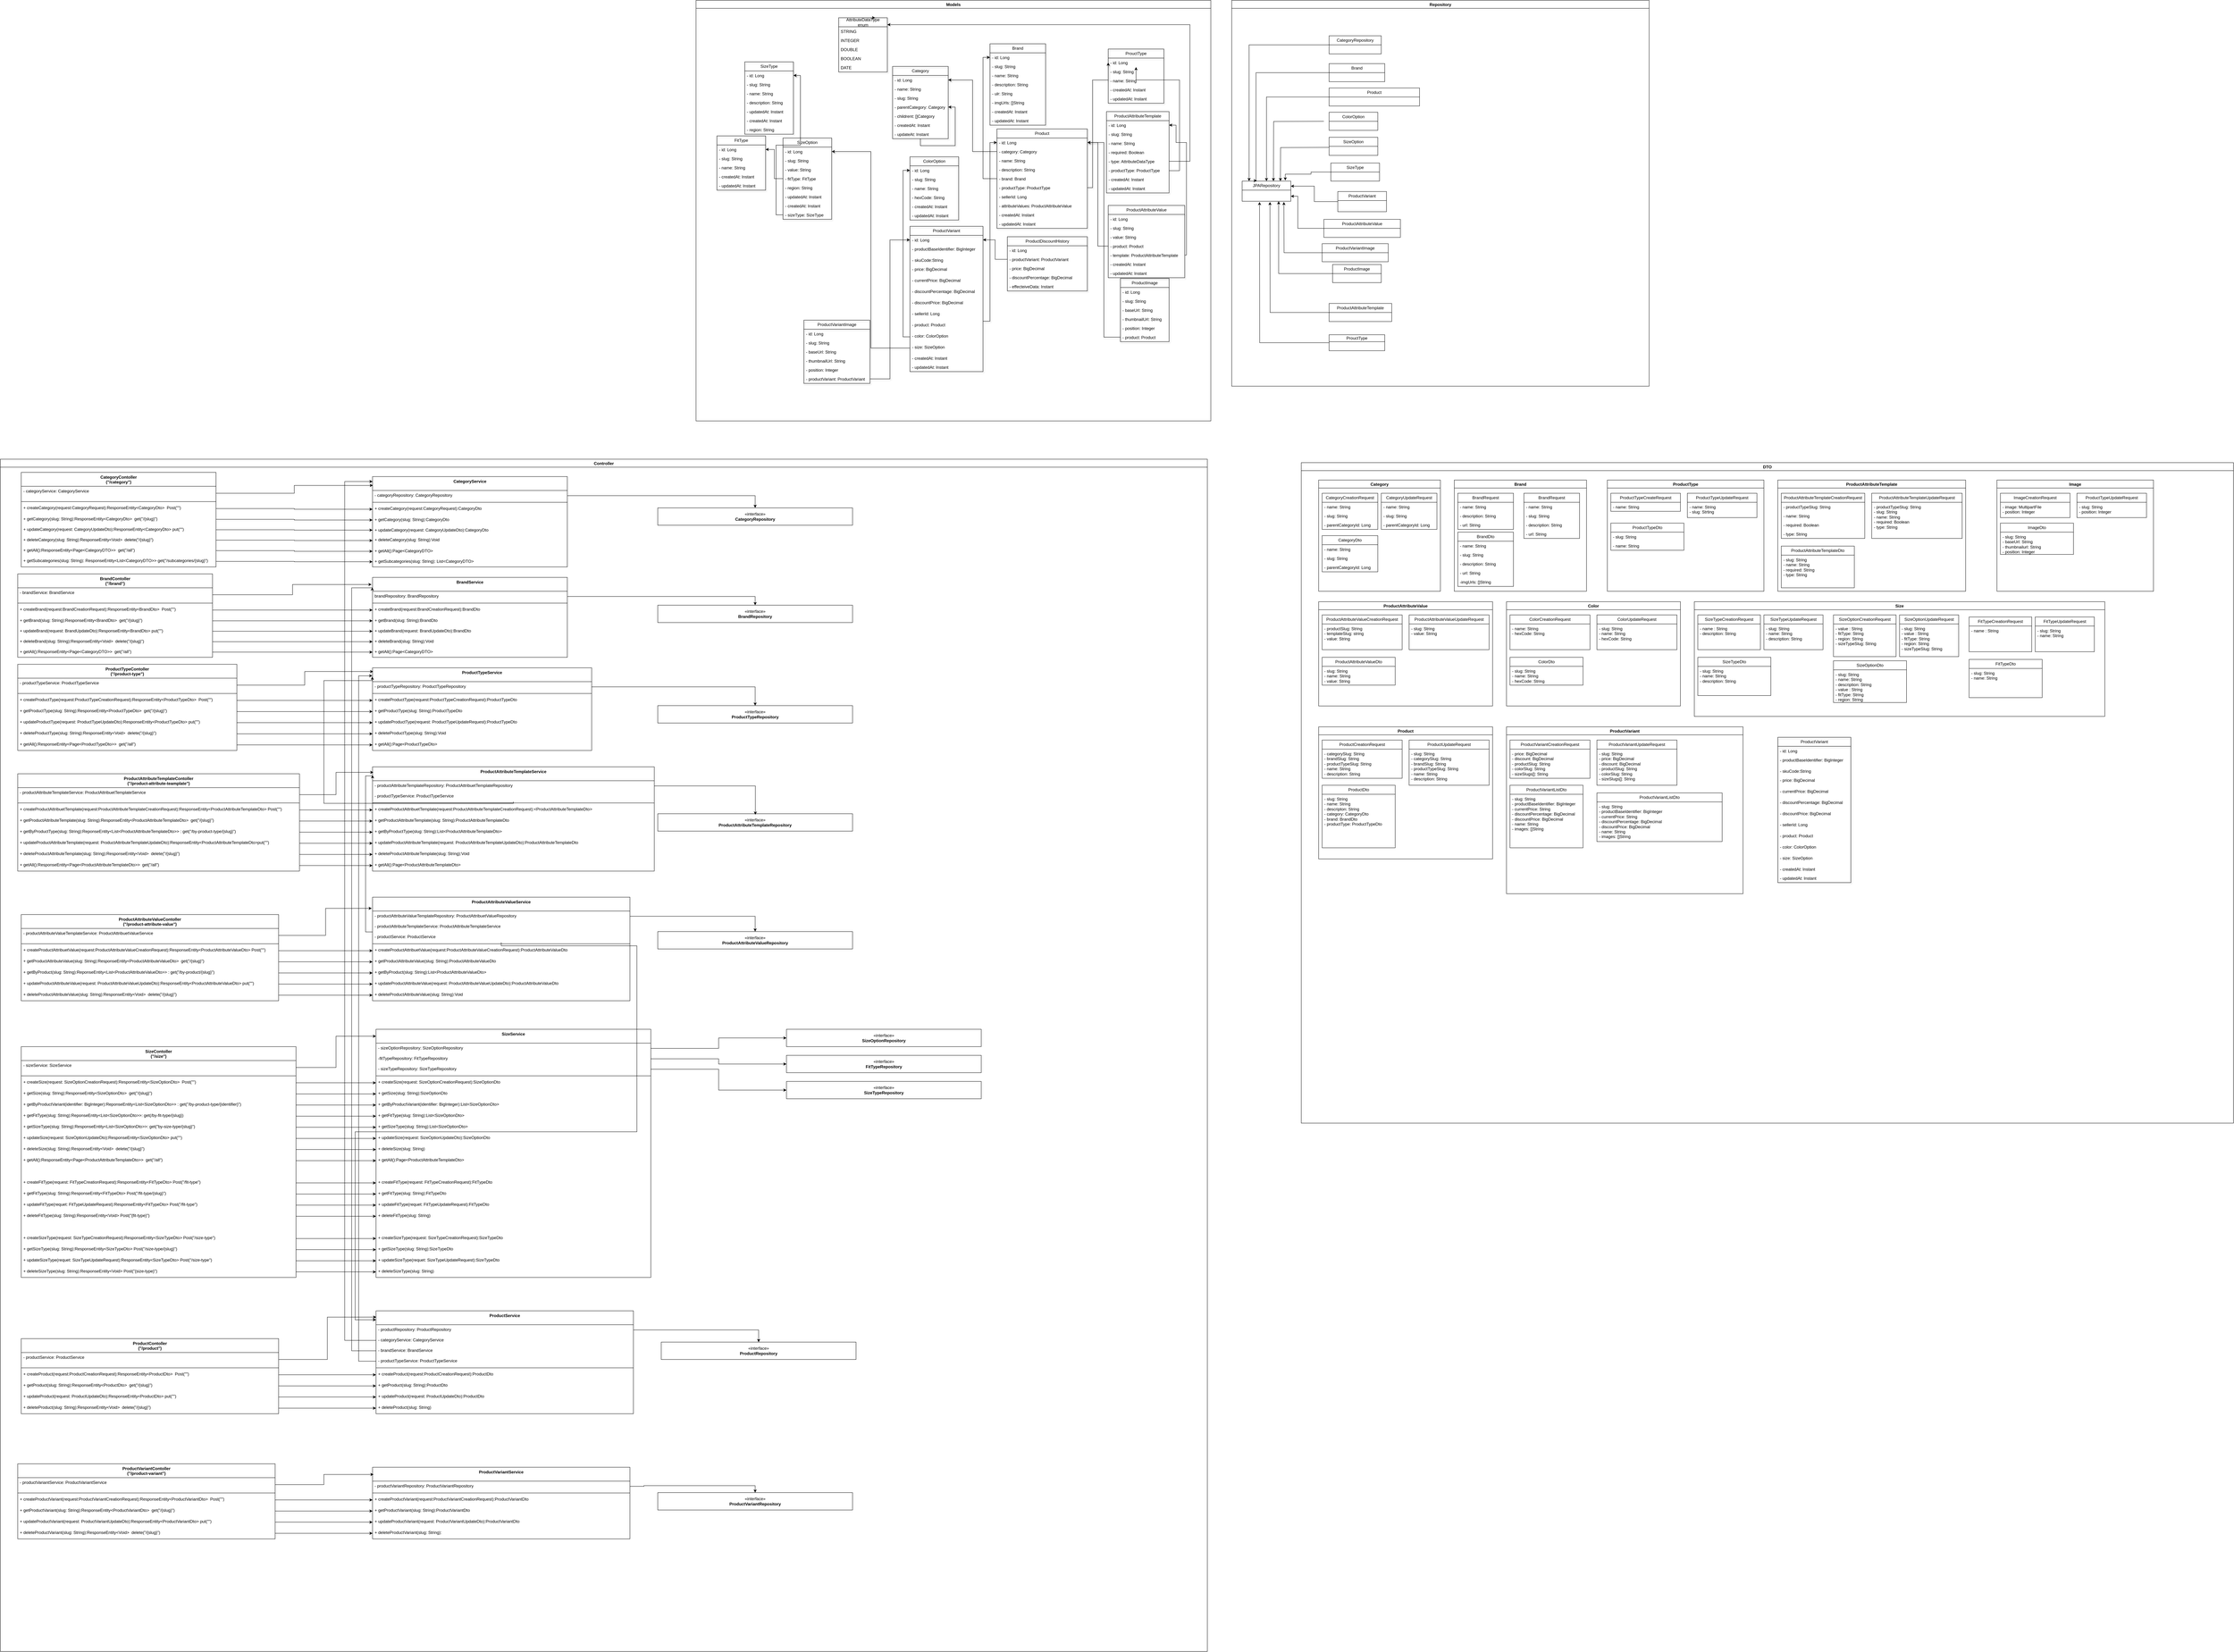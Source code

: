 <mxfile version="28.0.6">
  <diagram id="C5RBs43oDa-KdzZeNtuy" name="Page-1">
    <mxGraphModel dx="4866" dy="2378" grid="1" gridSize="10" guides="1" tooltips="1" connect="1" arrows="1" fold="1" page="1" pageScale="1" pageWidth="900" pageHeight="1600" background="light-dark(#FFFFFF,#0F0E0F)" math="0" shadow="0">
      <root>
        <mxCell id="WIyWlLk6GJQsqaUBKTNV-0" />
        <mxCell id="WIyWlLk6GJQsqaUBKTNV-1" parent="WIyWlLk6GJQsqaUBKTNV-0" />
        <mxCell id="CsUE58t2KNsDiMUx0Mvf-5" value="Models" style="swimlane;startSize=23;" parent="WIyWlLk6GJQsqaUBKTNV-1" vertex="1">
          <mxGeometry x="-1090" y="-1090" width="1480" height="1210" as="geometry" />
        </mxCell>
        <mxCell id="CsUE58t2KNsDiMUx0Mvf-10" value="&lt;div&gt;Category&lt;/div&gt;" style="swimlane;fontStyle=0;childLayout=stackLayout;horizontal=1;startSize=26;fillColor=none;horizontalStack=0;resizeParent=1;resizeParentMax=0;resizeLast=0;collapsible=1;marginBottom=0;whiteSpace=wrap;html=1;shadow=1;" parent="CsUE58t2KNsDiMUx0Mvf-5" vertex="1">
          <mxGeometry x="565" y="190" width="160" height="208" as="geometry">
            <mxRectangle x="50" y="140" width="100" height="30" as="alternateBounds" />
          </mxGeometry>
        </mxCell>
        <mxCell id="CsUE58t2KNsDiMUx0Mvf-11" value="- id: Long" style="text;strokeColor=none;fillColor=none;align=left;verticalAlign=top;spacingLeft=4;spacingRight=4;overflow=hidden;rotatable=0;points=[[0,0.5],[1,0.5]];portConstraint=eastwest;whiteSpace=wrap;html=1;shadow=1;" parent="CsUE58t2KNsDiMUx0Mvf-10" vertex="1">
          <mxGeometry y="26" width="160" height="26" as="geometry" />
        </mxCell>
        <mxCell id="CsUE58t2KNsDiMUx0Mvf-14" value="&lt;div&gt;- name: String&lt;/div&gt;" style="text;strokeColor=none;fillColor=none;align=left;verticalAlign=top;spacingLeft=4;spacingRight=4;overflow=hidden;rotatable=0;points=[[0,0.5],[1,0.5]];portConstraint=eastwest;whiteSpace=wrap;html=1;shadow=1;" parent="CsUE58t2KNsDiMUx0Mvf-10" vertex="1">
          <mxGeometry y="52" width="160" height="26" as="geometry" />
        </mxCell>
        <mxCell id="CsUE58t2KNsDiMUx0Mvf-12" value="&lt;div&gt;- slug: String&lt;/div&gt;" style="text;strokeColor=none;fillColor=none;align=left;verticalAlign=top;spacingLeft=4;spacingRight=4;overflow=hidden;rotatable=0;points=[[0,0.5],[1,0.5]];portConstraint=eastwest;whiteSpace=wrap;html=1;shadow=1;" parent="CsUE58t2KNsDiMUx0Mvf-10" vertex="1">
          <mxGeometry y="78" width="160" height="26" as="geometry" />
        </mxCell>
        <mxCell id="CsUE58t2KNsDiMUx0Mvf-13" value="&lt;div&gt;- parentCategory: Category&lt;/div&gt;&lt;div&gt;&lt;br&gt;&lt;/div&gt;" style="text;strokeColor=none;fillColor=none;align=left;verticalAlign=top;spacingLeft=4;spacingRight=4;overflow=hidden;rotatable=0;points=[[0,0.5],[1,0.5]];portConstraint=eastwest;whiteSpace=wrap;html=1;shadow=1;" parent="CsUE58t2KNsDiMUx0Mvf-10" vertex="1">
          <mxGeometry y="104" width="160" height="26" as="geometry" />
        </mxCell>
        <mxCell id="CsUE58t2KNsDiMUx0Mvf-16" value="- childrent: []Category" style="text;strokeColor=none;fillColor=none;align=left;verticalAlign=top;spacingLeft=4;spacingRight=4;overflow=hidden;rotatable=0;points=[[0,0.5],[1,0.5]];portConstraint=eastwest;whiteSpace=wrap;html=1;shadow=1;" parent="CsUE58t2KNsDiMUx0Mvf-10" vertex="1">
          <mxGeometry y="130" width="160" height="26" as="geometry" />
        </mxCell>
        <mxCell id="tqHJs4qEc8BPpqszbCdH-10" value="- createdAt: Instant" style="text;strokeColor=none;fillColor=none;align=left;verticalAlign=top;spacingLeft=4;spacingRight=4;overflow=hidden;rotatable=0;points=[[0,0.5],[1,0.5]];portConstraint=eastwest;whiteSpace=wrap;html=1;shadow=1;" parent="CsUE58t2KNsDiMUx0Mvf-10" vertex="1">
          <mxGeometry y="156" width="160" height="26" as="geometry" />
        </mxCell>
        <mxCell id="tqHJs4qEc8BPpqszbCdH-15" value="- updateAt: Instant" style="text;strokeColor=none;fillColor=none;align=left;verticalAlign=top;spacingLeft=4;spacingRight=4;overflow=hidden;rotatable=0;points=[[0,0.5],[1,0.5]];portConstraint=eastwest;whiteSpace=wrap;html=1;shadow=1;" parent="CsUE58t2KNsDiMUx0Mvf-10" vertex="1">
          <mxGeometry y="182" width="160" height="26" as="geometry" />
        </mxCell>
        <mxCell id="GUwFBE-jq5XZc6kzkaYX-16" style="edgeStyle=orthogonalEdgeStyle;rounded=0;orthogonalLoop=1;jettySize=auto;html=1;shadow=1;" parent="CsUE58t2KNsDiMUx0Mvf-10" source="CsUE58t2KNsDiMUx0Mvf-10" target="CsUE58t2KNsDiMUx0Mvf-13" edge="1">
          <mxGeometry relative="1" as="geometry" />
        </mxCell>
        <mxCell id="CsUE58t2KNsDiMUx0Mvf-18" value="&lt;div&gt;AttributeDataType&lt;/div&gt;&lt;div&gt;enum&lt;/div&gt;" style="swimlane;fontStyle=0;childLayout=stackLayout;horizontal=1;startSize=26;fillColor=none;horizontalStack=0;resizeParent=1;resizeParentMax=0;resizeLast=0;collapsible=1;marginBottom=0;whiteSpace=wrap;html=1;shadow=1;" parent="CsUE58t2KNsDiMUx0Mvf-5" vertex="1">
          <mxGeometry x="410" y="50" width="140" height="156" as="geometry">
            <mxRectangle x="50" y="350" width="100" height="30" as="alternateBounds" />
          </mxGeometry>
        </mxCell>
        <mxCell id="CsUE58t2KNsDiMUx0Mvf-25" value="STRING" style="text;strokeColor=none;fillColor=none;align=left;verticalAlign=top;spacingLeft=4;spacingRight=4;overflow=hidden;rotatable=0;points=[[0,0.5],[1,0.5]];portConstraint=eastwest;whiteSpace=wrap;html=1;shadow=1;" parent="CsUE58t2KNsDiMUx0Mvf-18" vertex="1">
          <mxGeometry y="26" width="140" height="26" as="geometry" />
        </mxCell>
        <mxCell id="CsUE58t2KNsDiMUx0Mvf-24" value="INTEGER" style="text;strokeColor=none;fillColor=none;align=left;verticalAlign=top;spacingLeft=4;spacingRight=4;overflow=hidden;rotatable=0;points=[[0,0.5],[1,0.5]];portConstraint=eastwest;whiteSpace=wrap;html=1;shadow=1;" parent="CsUE58t2KNsDiMUx0Mvf-18" vertex="1">
          <mxGeometry y="52" width="140" height="26" as="geometry" />
        </mxCell>
        <mxCell id="CsUE58t2KNsDiMUx0Mvf-23" value="DOUBLE" style="text;strokeColor=none;fillColor=none;align=left;verticalAlign=top;spacingLeft=4;spacingRight=4;overflow=hidden;rotatable=0;points=[[0,0.5],[1,0.5]];portConstraint=eastwest;whiteSpace=wrap;html=1;shadow=1;" parent="CsUE58t2KNsDiMUx0Mvf-18" vertex="1">
          <mxGeometry y="78" width="140" height="26" as="geometry" />
        </mxCell>
        <mxCell id="CsUE58t2KNsDiMUx0Mvf-22" value="BOOLEAN" style="text;strokeColor=none;fillColor=none;align=left;verticalAlign=top;spacingLeft=4;spacingRight=4;overflow=hidden;rotatable=0;points=[[0,0.5],[1,0.5]];portConstraint=eastwest;whiteSpace=wrap;html=1;shadow=1;" parent="CsUE58t2KNsDiMUx0Mvf-18" vertex="1">
          <mxGeometry y="104" width="140" height="26" as="geometry" />
        </mxCell>
        <mxCell id="CsUE58t2KNsDiMUx0Mvf-19" value="&lt;div&gt;DATE&lt;/div&gt;" style="text;strokeColor=none;fillColor=none;align=left;verticalAlign=top;spacingLeft=4;spacingRight=4;overflow=hidden;rotatable=0;points=[[0,0.5],[1,0.5]];portConstraint=eastwest;whiteSpace=wrap;html=1;shadow=1;" parent="CsUE58t2KNsDiMUx0Mvf-18" vertex="1">
          <mxGeometry y="130" width="140" height="26" as="geometry" />
        </mxCell>
        <mxCell id="CsUE58t2KNsDiMUx0Mvf-26" value="&lt;div&gt;Brand&lt;/div&gt;" style="swimlane;fontStyle=0;childLayout=stackLayout;horizontal=1;startSize=26;fillColor=none;horizontalStack=0;resizeParent=1;resizeParentMax=0;resizeLast=0;collapsible=1;marginBottom=0;whiteSpace=wrap;html=1;shadow=1;" parent="CsUE58t2KNsDiMUx0Mvf-5" vertex="1">
          <mxGeometry x="845" y="125" width="160" height="234" as="geometry">
            <mxRectangle x="50" y="140" width="100" height="30" as="alternateBounds" />
          </mxGeometry>
        </mxCell>
        <mxCell id="CsUE58t2KNsDiMUx0Mvf-27" value="&lt;div&gt;- id: Long&lt;/div&gt;" style="text;strokeColor=none;fillColor=none;align=left;verticalAlign=top;spacingLeft=4;spacingRight=4;overflow=hidden;rotatable=0;points=[[0,0.5],[1,0.5]];portConstraint=eastwest;whiteSpace=wrap;html=1;shadow=1;" parent="CsUE58t2KNsDiMUx0Mvf-26" vertex="1">
          <mxGeometry y="26" width="160" height="26" as="geometry" />
        </mxCell>
        <mxCell id="gZJ0O_LYEhmI8VsO0Ixa-25" value="- slug: String" style="text;strokeColor=none;fillColor=none;align=left;verticalAlign=top;spacingLeft=4;spacingRight=4;overflow=hidden;rotatable=0;points=[[0,0.5],[1,0.5]];portConstraint=eastwest;whiteSpace=wrap;html=1;shadow=1;" parent="CsUE58t2KNsDiMUx0Mvf-26" vertex="1">
          <mxGeometry y="52" width="160" height="26" as="geometry" />
        </mxCell>
        <mxCell id="CsUE58t2KNsDiMUx0Mvf-28" value="&lt;div&gt;- name: String&lt;/div&gt;" style="text;strokeColor=none;fillColor=none;align=left;verticalAlign=top;spacingLeft=4;spacingRight=4;overflow=hidden;rotatable=0;points=[[0,0.5],[1,0.5]];portConstraint=eastwest;whiteSpace=wrap;html=1;shadow=1;" parent="CsUE58t2KNsDiMUx0Mvf-26" vertex="1">
          <mxGeometry y="78" width="160" height="26" as="geometry" />
        </mxCell>
        <mxCell id="CsUE58t2KNsDiMUx0Mvf-29" value="&lt;div&gt;- description: String&lt;/div&gt;" style="text;strokeColor=none;fillColor=none;align=left;verticalAlign=top;spacingLeft=4;spacingRight=4;overflow=hidden;rotatable=0;points=[[0,0.5],[1,0.5]];portConstraint=eastwest;whiteSpace=wrap;html=1;shadow=1;" parent="CsUE58t2KNsDiMUx0Mvf-26" vertex="1">
          <mxGeometry y="104" width="160" height="26" as="geometry" />
        </mxCell>
        <mxCell id="gZJ0O_LYEhmI8VsO0Ixa-44" value="- ulr: String" style="text;strokeColor=none;fillColor=none;align=left;verticalAlign=top;spacingLeft=4;spacingRight=4;overflow=hidden;rotatable=0;points=[[0,0.5],[1,0.5]];portConstraint=eastwest;whiteSpace=wrap;html=1;shadow=1;" parent="CsUE58t2KNsDiMUx0Mvf-26" vertex="1">
          <mxGeometry y="130" width="160" height="26" as="geometry" />
        </mxCell>
        <mxCell id="CsUE58t2KNsDiMUx0Mvf-30" value="- imgUrls: []String" style="text;strokeColor=none;fillColor=none;align=left;verticalAlign=top;spacingLeft=4;spacingRight=4;overflow=hidden;rotatable=0;points=[[0,0.5],[1,0.5]];portConstraint=eastwest;whiteSpace=wrap;html=1;shadow=1;" parent="CsUE58t2KNsDiMUx0Mvf-26" vertex="1">
          <mxGeometry y="156" width="160" height="26" as="geometry" />
        </mxCell>
        <mxCell id="tqHJs4qEc8BPpqszbCdH-11" value="- createdAt: Instant" style="text;strokeColor=none;fillColor=none;align=left;verticalAlign=top;spacingLeft=4;spacingRight=4;overflow=hidden;rotatable=0;points=[[0,0.5],[1,0.5]];portConstraint=eastwest;whiteSpace=wrap;html=1;shadow=1;" parent="CsUE58t2KNsDiMUx0Mvf-26" vertex="1">
          <mxGeometry y="182" width="160" height="26" as="geometry" />
        </mxCell>
        <mxCell id="tqHJs4qEc8BPpqszbCdH-16" value="- updatedAt: Instant" style="text;strokeColor=none;fillColor=none;align=left;verticalAlign=top;spacingLeft=4;spacingRight=4;overflow=hidden;rotatable=0;points=[[0,0.5],[1,0.5]];portConstraint=eastwest;whiteSpace=wrap;html=1;shadow=1;" parent="CsUE58t2KNsDiMUx0Mvf-26" vertex="1">
          <mxGeometry y="208" width="160" height="26" as="geometry" />
        </mxCell>
        <mxCell id="CsUE58t2KNsDiMUx0Mvf-32" value="ColorOption" style="swimlane;fontStyle=0;childLayout=stackLayout;horizontal=1;startSize=26;fillColor=none;horizontalStack=0;resizeParent=1;resizeParentMax=0;resizeLast=0;collapsible=1;marginBottom=0;whiteSpace=wrap;html=1;shadow=1;" parent="CsUE58t2KNsDiMUx0Mvf-5" vertex="1">
          <mxGeometry x="615" y="450" width="140" height="182" as="geometry">
            <mxRectangle x="210" y="440" width="100" height="30" as="alternateBounds" />
          </mxGeometry>
        </mxCell>
        <mxCell id="CsUE58t2KNsDiMUx0Mvf-33" value="- id: Long" style="text;strokeColor=none;fillColor=none;align=left;verticalAlign=top;spacingLeft=4;spacingRight=4;overflow=hidden;rotatable=0;points=[[0,0.5],[1,0.5]];portConstraint=eastwest;whiteSpace=wrap;html=1;shadow=1;" parent="CsUE58t2KNsDiMUx0Mvf-32" vertex="1">
          <mxGeometry y="26" width="140" height="26" as="geometry" />
        </mxCell>
        <mxCell id="IbpW0PY4FkwVSWiJNxcG-11" value="- slug: String" style="text;strokeColor=none;fillColor=none;align=left;verticalAlign=top;spacingLeft=4;spacingRight=4;overflow=hidden;rotatable=0;points=[[0,0.5],[1,0.5]];portConstraint=eastwest;whiteSpace=wrap;html=1;shadow=1;" parent="CsUE58t2KNsDiMUx0Mvf-32" vertex="1">
          <mxGeometry y="52" width="140" height="26" as="geometry" />
        </mxCell>
        <mxCell id="CsUE58t2KNsDiMUx0Mvf-34" value="- name: String" style="text;strokeColor=none;fillColor=none;align=left;verticalAlign=top;spacingLeft=4;spacingRight=4;overflow=hidden;rotatable=0;points=[[0,0.5],[1,0.5]];portConstraint=eastwest;whiteSpace=wrap;html=1;shadow=1;" parent="CsUE58t2KNsDiMUx0Mvf-32" vertex="1">
          <mxGeometry y="78" width="140" height="26" as="geometry" />
        </mxCell>
        <mxCell id="CsUE58t2KNsDiMUx0Mvf-35" value="&lt;div&gt;- hexCode: String&lt;/div&gt;&lt;div&gt;&lt;br&gt;&lt;/div&gt;" style="text;strokeColor=none;fillColor=none;align=left;verticalAlign=top;spacingLeft=4;spacingRight=4;overflow=hidden;rotatable=0;points=[[0,0.5],[1,0.5]];portConstraint=eastwest;whiteSpace=wrap;html=1;shadow=1;" parent="CsUE58t2KNsDiMUx0Mvf-32" vertex="1">
          <mxGeometry y="104" width="140" height="26" as="geometry" />
        </mxCell>
        <mxCell id="tqHJs4qEc8BPpqszbCdH-25" value="- createdAt: Instant" style="text;strokeColor=none;fillColor=none;align=left;verticalAlign=top;spacingLeft=4;spacingRight=4;overflow=hidden;rotatable=0;points=[[0,0.5],[1,0.5]];portConstraint=eastwest;whiteSpace=wrap;html=1;shadow=1;" parent="CsUE58t2KNsDiMUx0Mvf-32" vertex="1">
          <mxGeometry y="130" width="140" height="26" as="geometry" />
        </mxCell>
        <mxCell id="tqHJs4qEc8BPpqszbCdH-26" value="- updatedAt: Instant" style="text;strokeColor=none;fillColor=none;align=left;verticalAlign=top;spacingLeft=4;spacingRight=4;overflow=hidden;rotatable=0;points=[[0,0.5],[1,0.5]];portConstraint=eastwest;whiteSpace=wrap;html=1;shadow=1;" parent="CsUE58t2KNsDiMUx0Mvf-32" vertex="1">
          <mxGeometry y="156" width="140" height="26" as="geometry" />
        </mxCell>
        <mxCell id="CsUE58t2KNsDiMUx0Mvf-36" value="&lt;div&gt;Product&lt;/div&gt;" style="swimlane;fontStyle=0;childLayout=stackLayout;horizontal=1;startSize=26;fillColor=none;horizontalStack=0;resizeParent=1;resizeParentMax=0;resizeLast=0;collapsible=1;marginBottom=0;whiteSpace=wrap;html=1;shadow=1;" parent="CsUE58t2KNsDiMUx0Mvf-5" vertex="1">
          <mxGeometry x="865" y="369.91" width="260" height="286" as="geometry">
            <mxRectangle x="50" y="140" width="100" height="30" as="alternateBounds" />
          </mxGeometry>
        </mxCell>
        <mxCell id="CsUE58t2KNsDiMUx0Mvf-37" value="- id: Long" style="text;strokeColor=none;fillColor=none;align=left;verticalAlign=top;spacingLeft=4;spacingRight=4;overflow=hidden;rotatable=0;points=[[0,0.5],[1,0.5]];portConstraint=eastwest;whiteSpace=wrap;html=1;shadow=1;" parent="CsUE58t2KNsDiMUx0Mvf-36" vertex="1">
          <mxGeometry y="26" width="260" height="26" as="geometry" />
        </mxCell>
        <mxCell id="CsUE58t2KNsDiMUx0Mvf-38" value="- category: Category" style="text;strokeColor=none;fillColor=none;align=left;verticalAlign=top;spacingLeft=4;spacingRight=4;overflow=hidden;rotatable=0;points=[[0,0.5],[1,0.5]];portConstraint=eastwest;whiteSpace=wrap;html=1;shadow=1;" parent="CsUE58t2KNsDiMUx0Mvf-36" vertex="1">
          <mxGeometry y="52" width="260" height="26" as="geometry" />
        </mxCell>
        <mxCell id="CsUE58t2KNsDiMUx0Mvf-39" value="- name: String" style="text;strokeColor=none;fillColor=none;align=left;verticalAlign=top;spacingLeft=4;spacingRight=4;overflow=hidden;rotatable=0;points=[[0,0.5],[1,0.5]];portConstraint=eastwest;whiteSpace=wrap;html=1;shadow=1;" parent="CsUE58t2KNsDiMUx0Mvf-36" vertex="1">
          <mxGeometry y="78" width="260" height="26" as="geometry" />
        </mxCell>
        <mxCell id="CsUE58t2KNsDiMUx0Mvf-40" value="- description: String" style="text;strokeColor=none;fillColor=none;align=left;verticalAlign=top;spacingLeft=4;spacingRight=4;overflow=hidden;rotatable=0;points=[[0,0.5],[1,0.5]];portConstraint=eastwest;whiteSpace=wrap;html=1;shadow=1;" parent="CsUE58t2KNsDiMUx0Mvf-36" vertex="1">
          <mxGeometry y="104" width="260" height="26" as="geometry" />
        </mxCell>
        <mxCell id="CsUE58t2KNsDiMUx0Mvf-41" value="- brand: Brand" style="text;strokeColor=none;fillColor=none;align=left;verticalAlign=top;spacingLeft=4;spacingRight=4;overflow=hidden;rotatable=0;points=[[0,0.5],[1,0.5]];portConstraint=eastwest;whiteSpace=wrap;html=1;shadow=1;" parent="CsUE58t2KNsDiMUx0Mvf-36" vertex="1">
          <mxGeometry y="130" width="260" height="26" as="geometry" />
        </mxCell>
        <mxCell id="CsUE58t2KNsDiMUx0Mvf-42" value="- productType: ProductType" style="text;strokeColor=none;fillColor=none;align=left;verticalAlign=top;spacingLeft=4;spacingRight=4;overflow=hidden;rotatable=0;points=[[0,0.5],[1,0.5]];portConstraint=eastwest;whiteSpace=wrap;html=1;shadow=1;" parent="CsUE58t2KNsDiMUx0Mvf-36" vertex="1">
          <mxGeometry y="156" width="260" height="26" as="geometry" />
        </mxCell>
        <mxCell id="CsUE58t2KNsDiMUx0Mvf-43" value="- sellerId: Long" style="text;strokeColor=none;fillColor=none;align=left;verticalAlign=top;spacingLeft=4;spacingRight=4;overflow=hidden;rotatable=0;points=[[0,0.5],[1,0.5]];portConstraint=eastwest;whiteSpace=wrap;html=1;shadow=1;" parent="CsUE58t2KNsDiMUx0Mvf-36" vertex="1">
          <mxGeometry y="182" width="260" height="26" as="geometry" />
        </mxCell>
        <mxCell id="CsUE58t2KNsDiMUx0Mvf-44" value="- attributeValues: ProductAttributeValue" style="text;strokeColor=none;fillColor=none;align=left;verticalAlign=top;spacingLeft=4;spacingRight=4;overflow=hidden;rotatable=0;points=[[0,0.5],[1,0.5]];portConstraint=eastwest;whiteSpace=wrap;html=1;shadow=1;" parent="CsUE58t2KNsDiMUx0Mvf-36" vertex="1">
          <mxGeometry y="208" width="260" height="26" as="geometry" />
        </mxCell>
        <mxCell id="tqHJs4qEc8BPpqszbCdH-23" value="- createdAt: Instant" style="text;strokeColor=none;fillColor=none;align=left;verticalAlign=top;spacingLeft=4;spacingRight=4;overflow=hidden;rotatable=0;points=[[0,0.5],[1,0.5]];portConstraint=eastwest;whiteSpace=wrap;html=1;shadow=1;" parent="CsUE58t2KNsDiMUx0Mvf-36" vertex="1">
          <mxGeometry y="234" width="260" height="26" as="geometry" />
        </mxCell>
        <mxCell id="tqHJs4qEc8BPpqszbCdH-24" value="- updatedAt: Instant" style="text;strokeColor=none;fillColor=none;align=left;verticalAlign=top;spacingLeft=4;spacingRight=4;overflow=hidden;rotatable=0;points=[[0,0.5],[1,0.5]];portConstraint=eastwest;whiteSpace=wrap;html=1;shadow=1;" parent="CsUE58t2KNsDiMUx0Mvf-36" vertex="1">
          <mxGeometry y="260" width="260" height="26" as="geometry" />
        </mxCell>
        <mxCell id="CsUE58t2KNsDiMUx0Mvf-50" value="&lt;div&gt;ProductAttributeTemplate&lt;/div&gt;" style="swimlane;fontStyle=0;childLayout=stackLayout;horizontal=1;startSize=26;fillColor=none;horizontalStack=0;resizeParent=1;resizeParentMax=0;resizeLast=0;collapsible=1;marginBottom=0;whiteSpace=wrap;html=1;shadow=1;" parent="CsUE58t2KNsDiMUx0Mvf-5" vertex="1">
          <mxGeometry x="1180" y="320" width="180" height="234" as="geometry">
            <mxRectangle x="50" y="140" width="100" height="30" as="alternateBounds" />
          </mxGeometry>
        </mxCell>
        <mxCell id="CsUE58t2KNsDiMUx0Mvf-51" value="- id: Long" style="text;strokeColor=none;fillColor=none;align=left;verticalAlign=top;spacingLeft=4;spacingRight=4;overflow=hidden;rotatable=0;points=[[0,0.5],[1,0.5]];portConstraint=eastwest;whiteSpace=wrap;html=1;shadow=1;" parent="CsUE58t2KNsDiMUx0Mvf-50" vertex="1">
          <mxGeometry y="26" width="180" height="26" as="geometry" />
        </mxCell>
        <mxCell id="gZJ0O_LYEhmI8VsO0Ixa-53" value="- slug: String" style="text;strokeColor=none;fillColor=none;align=left;verticalAlign=top;spacingLeft=4;spacingRight=4;overflow=hidden;rotatable=0;points=[[0,0.5],[1,0.5]];portConstraint=eastwest;whiteSpace=wrap;html=1;shadow=1;" parent="CsUE58t2KNsDiMUx0Mvf-50" vertex="1">
          <mxGeometry y="52" width="180" height="26" as="geometry" />
        </mxCell>
        <mxCell id="CsUE58t2KNsDiMUx0Mvf-52" value="&lt;div&gt;- name: String&lt;/div&gt;" style="text;strokeColor=none;fillColor=none;align=left;verticalAlign=top;spacingLeft=4;spacingRight=4;overflow=hidden;rotatable=0;points=[[0,0.5],[1,0.5]];portConstraint=eastwest;whiteSpace=wrap;html=1;shadow=1;" parent="CsUE58t2KNsDiMUx0Mvf-50" vertex="1">
          <mxGeometry y="78" width="180" height="26" as="geometry" />
        </mxCell>
        <mxCell id="CsUE58t2KNsDiMUx0Mvf-53" value="- required: Boolean" style="text;strokeColor=none;fillColor=none;align=left;verticalAlign=top;spacingLeft=4;spacingRight=4;overflow=hidden;rotatable=0;points=[[0,0.5],[1,0.5]];portConstraint=eastwest;whiteSpace=wrap;html=1;shadow=1;" parent="CsUE58t2KNsDiMUx0Mvf-50" vertex="1">
          <mxGeometry y="104" width="180" height="26" as="geometry" />
        </mxCell>
        <mxCell id="CsUE58t2KNsDiMUx0Mvf-54" value="- type: AttributeDataType" style="text;strokeColor=none;fillColor=none;align=left;verticalAlign=top;spacingLeft=4;spacingRight=4;overflow=hidden;rotatable=0;points=[[0,0.5],[1,0.5]];portConstraint=eastwest;whiteSpace=wrap;html=1;shadow=1;" parent="CsUE58t2KNsDiMUx0Mvf-50" vertex="1">
          <mxGeometry y="130" width="180" height="26" as="geometry" />
        </mxCell>
        <mxCell id="CsUE58t2KNsDiMUx0Mvf-55" value="- productType: ProductType" style="text;strokeColor=none;fillColor=none;align=left;verticalAlign=top;spacingLeft=4;spacingRight=4;overflow=hidden;rotatable=0;points=[[0,0.5],[1,0.5]];portConstraint=eastwest;whiteSpace=wrap;html=1;shadow=1;" parent="CsUE58t2KNsDiMUx0Mvf-50" vertex="1">
          <mxGeometry y="156" width="180" height="26" as="geometry" />
        </mxCell>
        <mxCell id="tqHJs4qEc8BPpqszbCdH-14" value="- createdAt: Instant" style="text;strokeColor=none;fillColor=none;align=left;verticalAlign=top;spacingLeft=4;spacingRight=4;overflow=hidden;rotatable=0;points=[[0,0.5],[1,0.5]];portConstraint=eastwest;whiteSpace=wrap;html=1;shadow=1;" parent="CsUE58t2KNsDiMUx0Mvf-50" vertex="1">
          <mxGeometry y="182" width="180" height="26" as="geometry" />
        </mxCell>
        <mxCell id="tqHJs4qEc8BPpqszbCdH-18" value="- updatedAt: Instant" style="text;strokeColor=none;fillColor=none;align=left;verticalAlign=top;spacingLeft=4;spacingRight=4;overflow=hidden;rotatable=0;points=[[0,0.5],[1,0.5]];portConstraint=eastwest;whiteSpace=wrap;html=1;shadow=1;" parent="CsUE58t2KNsDiMUx0Mvf-50" vertex="1">
          <mxGeometry y="208" width="180" height="26" as="geometry" />
        </mxCell>
        <mxCell id="CsUE58t2KNsDiMUx0Mvf-56" value="ProductAttributeValue" style="swimlane;fontStyle=0;childLayout=stackLayout;horizontal=1;startSize=26;fillColor=none;horizontalStack=0;resizeParent=1;resizeParentMax=0;resizeLast=0;collapsible=1;marginBottom=0;whiteSpace=wrap;html=1;shadow=1;" parent="CsUE58t2KNsDiMUx0Mvf-5" vertex="1">
          <mxGeometry x="1185" y="589.91" width="220" height="208" as="geometry">
            <mxRectangle x="50" y="140" width="100" height="30" as="alternateBounds" />
          </mxGeometry>
        </mxCell>
        <mxCell id="CsUE58t2KNsDiMUx0Mvf-57" value="- id: Long" style="text;strokeColor=none;fillColor=none;align=left;verticalAlign=top;spacingLeft=4;spacingRight=4;overflow=hidden;rotatable=0;points=[[0,0.5],[1,0.5]];portConstraint=eastwest;whiteSpace=wrap;html=1;shadow=1;" parent="CsUE58t2KNsDiMUx0Mvf-56" vertex="1">
          <mxGeometry y="26" width="220" height="26" as="geometry" />
        </mxCell>
        <mxCell id="IbpW0PY4FkwVSWiJNxcG-12" value="- slug: String" style="text;strokeColor=none;fillColor=none;align=left;verticalAlign=top;spacingLeft=4;spacingRight=4;overflow=hidden;rotatable=0;points=[[0,0.5],[1,0.5]];portConstraint=eastwest;whiteSpace=wrap;html=1;shadow=1;" parent="CsUE58t2KNsDiMUx0Mvf-56" vertex="1">
          <mxGeometry y="52" width="220" height="26" as="geometry" />
        </mxCell>
        <mxCell id="CsUE58t2KNsDiMUx0Mvf-58" value="&lt;div&gt;- value: String&lt;/div&gt;" style="text;strokeColor=none;fillColor=none;align=left;verticalAlign=top;spacingLeft=4;spacingRight=4;overflow=hidden;rotatable=0;points=[[0,0.5],[1,0.5]];portConstraint=eastwest;whiteSpace=wrap;html=1;shadow=1;" parent="CsUE58t2KNsDiMUx0Mvf-56" vertex="1">
          <mxGeometry y="78" width="220" height="26" as="geometry" />
        </mxCell>
        <mxCell id="CsUE58t2KNsDiMUx0Mvf-59" value="&lt;div&gt;- product: Product&lt;/div&gt;" style="text;strokeColor=none;fillColor=none;align=left;verticalAlign=top;spacingLeft=4;spacingRight=4;overflow=hidden;rotatable=0;points=[[0,0.5],[1,0.5]];portConstraint=eastwest;whiteSpace=wrap;html=1;shadow=1;" parent="CsUE58t2KNsDiMUx0Mvf-56" vertex="1">
          <mxGeometry y="104" width="220" height="26" as="geometry" />
        </mxCell>
        <mxCell id="CsUE58t2KNsDiMUx0Mvf-60" value="- template: ProductAttributeTemplate" style="text;strokeColor=none;fillColor=none;align=left;verticalAlign=top;spacingLeft=4;spacingRight=4;overflow=hidden;rotatable=0;points=[[0,0.5],[1,0.5]];portConstraint=eastwest;whiteSpace=wrap;html=1;shadow=1;" parent="CsUE58t2KNsDiMUx0Mvf-56" vertex="1">
          <mxGeometry y="130" width="220" height="26" as="geometry" />
        </mxCell>
        <mxCell id="tqHJs4qEc8BPpqszbCdH-21" value="- createdAt: Instant" style="text;strokeColor=none;fillColor=none;align=left;verticalAlign=top;spacingLeft=4;spacingRight=4;overflow=hidden;rotatable=0;points=[[0,0.5],[1,0.5]];portConstraint=eastwest;whiteSpace=wrap;html=1;shadow=1;" parent="CsUE58t2KNsDiMUx0Mvf-56" vertex="1">
          <mxGeometry y="156" width="220" height="26" as="geometry" />
        </mxCell>
        <mxCell id="tqHJs4qEc8BPpqszbCdH-22" value="- updatedAt: Instant" style="text;strokeColor=none;fillColor=none;align=left;verticalAlign=top;spacingLeft=4;spacingRight=4;overflow=hidden;rotatable=0;points=[[0,0.5],[1,0.5]];portConstraint=eastwest;whiteSpace=wrap;html=1;shadow=1;" parent="CsUE58t2KNsDiMUx0Mvf-56" vertex="1">
          <mxGeometry y="182" width="220" height="26" as="geometry" />
        </mxCell>
        <mxCell id="CsUE58t2KNsDiMUx0Mvf-61" value="ProductImage" style="swimlane;fontStyle=0;childLayout=stackLayout;horizontal=1;startSize=26;fillColor=none;horizontalStack=0;resizeParent=1;resizeParentMax=0;resizeLast=0;collapsible=1;marginBottom=0;whiteSpace=wrap;html=1;shadow=1;" parent="CsUE58t2KNsDiMUx0Mvf-5" vertex="1">
          <mxGeometry x="1220" y="799.91" width="140" height="182" as="geometry">
            <mxRectangle x="210" y="440" width="100" height="30" as="alternateBounds" />
          </mxGeometry>
        </mxCell>
        <mxCell id="CsUE58t2KNsDiMUx0Mvf-62" value="- id: Long" style="text;strokeColor=none;fillColor=none;align=left;verticalAlign=top;spacingLeft=4;spacingRight=4;overflow=hidden;rotatable=0;points=[[0,0.5],[1,0.5]];portConstraint=eastwest;whiteSpace=wrap;html=1;shadow=1;" parent="CsUE58t2KNsDiMUx0Mvf-61" vertex="1">
          <mxGeometry y="26" width="140" height="26" as="geometry" />
        </mxCell>
        <mxCell id="4Wm0VVx5wLLQRQfYY77--11" value="- slug: String" style="text;strokeColor=none;fillColor=none;align=left;verticalAlign=top;spacingLeft=4;spacingRight=4;overflow=hidden;rotatable=0;points=[[0,0.5],[1,0.5]];portConstraint=eastwest;whiteSpace=wrap;html=1;shadow=1;" parent="CsUE58t2KNsDiMUx0Mvf-61" vertex="1">
          <mxGeometry y="52" width="140" height="26" as="geometry" />
        </mxCell>
        <mxCell id="CsUE58t2KNsDiMUx0Mvf-63" value="- baseUrl: String" style="text;strokeColor=none;fillColor=none;align=left;verticalAlign=top;spacingLeft=4;spacingRight=4;overflow=hidden;rotatable=0;points=[[0,0.5],[1,0.5]];portConstraint=eastwest;whiteSpace=wrap;html=1;shadow=1;" parent="CsUE58t2KNsDiMUx0Mvf-61" vertex="1">
          <mxGeometry y="78" width="140" height="26" as="geometry" />
        </mxCell>
        <mxCell id="CsUE58t2KNsDiMUx0Mvf-64" value="- thumbnailUrl: String" style="text;strokeColor=none;fillColor=none;align=left;verticalAlign=top;spacingLeft=4;spacingRight=4;overflow=hidden;rotatable=0;points=[[0,0.5],[1,0.5]];portConstraint=eastwest;whiteSpace=wrap;html=1;shadow=1;" parent="CsUE58t2KNsDiMUx0Mvf-61" vertex="1">
          <mxGeometry y="104" width="140" height="26" as="geometry" />
        </mxCell>
        <mxCell id="4Wm0VVx5wLLQRQfYY77--8" value="- position: Integer" style="text;strokeColor=none;fillColor=none;align=left;verticalAlign=top;spacingLeft=4;spacingRight=4;overflow=hidden;rotatable=0;points=[[0,0.5],[1,0.5]];portConstraint=eastwest;whiteSpace=wrap;html=1;shadow=1;" parent="CsUE58t2KNsDiMUx0Mvf-61" vertex="1">
          <mxGeometry y="130" width="140" height="26" as="geometry" />
        </mxCell>
        <mxCell id="CsUE58t2KNsDiMUx0Mvf-65" value="- product: Product" style="text;strokeColor=none;fillColor=none;align=left;verticalAlign=top;spacingLeft=4;spacingRight=4;overflow=hidden;rotatable=0;points=[[0,0.5],[1,0.5]];portConstraint=eastwest;whiteSpace=wrap;html=1;shadow=1;" parent="CsUE58t2KNsDiMUx0Mvf-61" vertex="1">
          <mxGeometry y="156" width="140" height="26" as="geometry" />
        </mxCell>
        <mxCell id="CsUE58t2KNsDiMUx0Mvf-66" value="ProuctType" style="swimlane;fontStyle=0;childLayout=stackLayout;horizontal=1;startSize=26;fillColor=none;horizontalStack=0;resizeParent=1;resizeParentMax=0;resizeLast=0;collapsible=1;marginBottom=0;whiteSpace=wrap;html=1;shadow=1;" parent="CsUE58t2KNsDiMUx0Mvf-5" vertex="1">
          <mxGeometry x="1185" y="140" width="160" height="156" as="geometry">
            <mxRectangle x="50" y="140" width="100" height="30" as="alternateBounds" />
          </mxGeometry>
        </mxCell>
        <mxCell id="CsUE58t2KNsDiMUx0Mvf-67" value="- id: Long" style="text;strokeColor=none;fillColor=none;align=left;verticalAlign=top;spacingLeft=4;spacingRight=4;overflow=hidden;rotatable=0;points=[[0,0.5],[1,0.5]];portConstraint=eastwest;whiteSpace=wrap;html=1;shadow=1;" parent="CsUE58t2KNsDiMUx0Mvf-66" vertex="1">
          <mxGeometry y="26" width="160" height="26" as="geometry" />
        </mxCell>
        <mxCell id="gZJ0O_LYEhmI8VsO0Ixa-41" value="- slug: String" style="text;strokeColor=none;fillColor=none;align=left;verticalAlign=top;spacingLeft=4;spacingRight=4;overflow=hidden;rotatable=0;points=[[0,0.5],[1,0.5]];portConstraint=eastwest;whiteSpace=wrap;html=1;shadow=1;" parent="CsUE58t2KNsDiMUx0Mvf-66" vertex="1">
          <mxGeometry y="52" width="160" height="26" as="geometry" />
        </mxCell>
        <mxCell id="CsUE58t2KNsDiMUx0Mvf-68" value="&lt;div&gt;- name: String&lt;/div&gt;" style="text;strokeColor=none;fillColor=none;align=left;verticalAlign=top;spacingLeft=4;spacingRight=4;overflow=hidden;rotatable=0;points=[[0,0.5],[1,0.5]];portConstraint=eastwest;whiteSpace=wrap;html=1;shadow=1;" parent="CsUE58t2KNsDiMUx0Mvf-66" vertex="1">
          <mxGeometry y="78" width="160" height="26" as="geometry" />
        </mxCell>
        <mxCell id="tqHJs4qEc8BPpqszbCdH-12" value="- createdAt: Instant" style="text;strokeColor=none;fillColor=none;align=left;verticalAlign=top;spacingLeft=4;spacingRight=4;overflow=hidden;rotatable=0;points=[[0,0.5],[1,0.5]];portConstraint=eastwest;whiteSpace=wrap;html=1;shadow=1;" parent="CsUE58t2KNsDiMUx0Mvf-66" vertex="1">
          <mxGeometry y="104" width="160" height="26" as="geometry" />
        </mxCell>
        <mxCell id="tqHJs4qEc8BPpqszbCdH-17" value="- updatedAt: Instant" style="text;strokeColor=none;fillColor=none;align=left;verticalAlign=top;spacingLeft=4;spacingRight=4;overflow=hidden;rotatable=0;points=[[0,0.5],[1,0.5]];portConstraint=eastwest;whiteSpace=wrap;html=1;shadow=1;" parent="CsUE58t2KNsDiMUx0Mvf-66" vertex="1">
          <mxGeometry y="130" width="160" height="26" as="geometry" />
        </mxCell>
        <mxCell id="CsUE58t2KNsDiMUx0Mvf-71" value="ProductVariant" style="swimlane;fontStyle=0;childLayout=stackLayout;horizontal=1;startSize=26;fillColor=none;horizontalStack=0;resizeParent=1;resizeParentMax=0;resizeLast=0;collapsible=1;marginBottom=0;whiteSpace=wrap;html=1;shadow=1;" parent="CsUE58t2KNsDiMUx0Mvf-5" vertex="1">
          <mxGeometry x="615" y="650" width="210" height="418" as="geometry">
            <mxRectangle x="210" y="440" width="100" height="30" as="alternateBounds" />
          </mxGeometry>
        </mxCell>
        <mxCell id="CsUE58t2KNsDiMUx0Mvf-72" value="- id: Long" style="text;strokeColor=none;fillColor=none;align=left;verticalAlign=top;spacingLeft=4;spacingRight=4;overflow=hidden;rotatable=0;points=[[0,0.5],[1,0.5]];portConstraint=eastwest;whiteSpace=wrap;html=1;shadow=1;" parent="CsUE58t2KNsDiMUx0Mvf-71" vertex="1">
          <mxGeometry y="26" width="210" height="26" as="geometry" />
        </mxCell>
        <mxCell id="GUwFBE-jq5XZc6kzkaYX-46" value="- productBaseIdentifier: BigInteger" style="text;strokeColor=none;fillColor=none;align=left;verticalAlign=top;spacingLeft=4;spacingRight=4;overflow=hidden;rotatable=0;points=[[0,0.5],[1,0.5]];portConstraint=eastwest;whiteSpace=wrap;html=1;shadow=1;" parent="CsUE58t2KNsDiMUx0Mvf-71" vertex="1">
          <mxGeometry y="52" width="210" height="32" as="geometry" />
        </mxCell>
        <mxCell id="CsUE58t2KNsDiMUx0Mvf-73" value="- skuCode:String" style="text;strokeColor=none;fillColor=none;align=left;verticalAlign=top;spacingLeft=4;spacingRight=4;overflow=hidden;rotatable=0;points=[[0,0.5],[1,0.5]];portConstraint=eastwest;whiteSpace=wrap;html=1;shadow=1;" parent="CsUE58t2KNsDiMUx0Mvf-71" vertex="1">
          <mxGeometry y="84" width="210" height="26" as="geometry" />
        </mxCell>
        <mxCell id="CsUE58t2KNsDiMUx0Mvf-74" value="- price: BigDecimal" style="text;strokeColor=none;fillColor=none;align=left;verticalAlign=top;spacingLeft=4;spacingRight=4;overflow=hidden;rotatable=0;points=[[0,0.5],[1,0.5]];portConstraint=eastwest;whiteSpace=wrap;html=1;shadow=1;" parent="CsUE58t2KNsDiMUx0Mvf-71" vertex="1">
          <mxGeometry y="110" width="210" height="32" as="geometry" />
        </mxCell>
        <mxCell id="tqHJs4qEc8BPpqszbCdH-0" value="- currentPrice: BigDecimal" style="text;strokeColor=none;fillColor=none;align=left;verticalAlign=top;spacingLeft=4;spacingRight=4;overflow=hidden;rotatable=0;points=[[0,0.5],[1,0.5]];portConstraint=eastwest;whiteSpace=wrap;html=1;shadow=1;" parent="CsUE58t2KNsDiMUx0Mvf-71" vertex="1">
          <mxGeometry y="142" width="210" height="32" as="geometry" />
        </mxCell>
        <mxCell id="CsUE58t2KNsDiMUx0Mvf-76" value="- discountPercentage: BigDecimal" style="text;strokeColor=none;fillColor=none;align=left;verticalAlign=top;spacingLeft=4;spacingRight=4;overflow=hidden;rotatable=0;points=[[0,0.5],[1,0.5]];portConstraint=eastwest;whiteSpace=wrap;html=1;shadow=1;" parent="CsUE58t2KNsDiMUx0Mvf-71" vertex="1">
          <mxGeometry y="174" width="210" height="32" as="geometry" />
        </mxCell>
        <mxCell id="tqHJs4qEc8BPpqszbCdH-1" value="- discountPrice: BigDecimal" style="text;strokeColor=none;fillColor=none;align=left;verticalAlign=top;spacingLeft=4;spacingRight=4;overflow=hidden;rotatable=0;points=[[0,0.5],[1,0.5]];portConstraint=eastwest;whiteSpace=wrap;html=1;shadow=1;" parent="CsUE58t2KNsDiMUx0Mvf-71" vertex="1">
          <mxGeometry y="206" width="210" height="32" as="geometry" />
        </mxCell>
        <mxCell id="CsUE58t2KNsDiMUx0Mvf-80" value="- sellerId: Long" style="text;strokeColor=none;fillColor=none;align=left;verticalAlign=top;spacingLeft=4;spacingRight=4;overflow=hidden;rotatable=0;points=[[0,0.5],[1,0.5]];portConstraint=eastwest;whiteSpace=wrap;html=1;shadow=1;" parent="CsUE58t2KNsDiMUx0Mvf-71" vertex="1">
          <mxGeometry y="238" width="210" height="32" as="geometry" />
        </mxCell>
        <mxCell id="CsUE58t2KNsDiMUx0Mvf-79" value="- product: Product" style="text;strokeColor=none;fillColor=none;align=left;verticalAlign=top;spacingLeft=4;spacingRight=4;overflow=hidden;rotatable=0;points=[[0,0.5],[1,0.5]];portConstraint=eastwest;whiteSpace=wrap;html=1;shadow=1;" parent="CsUE58t2KNsDiMUx0Mvf-71" vertex="1">
          <mxGeometry y="270" width="210" height="32" as="geometry" />
        </mxCell>
        <mxCell id="CsUE58t2KNsDiMUx0Mvf-78" value="- color: ColorOption" style="text;strokeColor=none;fillColor=none;align=left;verticalAlign=top;spacingLeft=4;spacingRight=4;overflow=hidden;rotatable=0;points=[[0,0.5],[1,0.5]];portConstraint=eastwest;whiteSpace=wrap;html=1;shadow=1;" parent="CsUE58t2KNsDiMUx0Mvf-71" vertex="1">
          <mxGeometry y="302" width="210" height="32" as="geometry" />
        </mxCell>
        <mxCell id="CsUE58t2KNsDiMUx0Mvf-77" value="- size: SizeOption" style="text;strokeColor=none;fillColor=none;align=left;verticalAlign=top;spacingLeft=4;spacingRight=4;overflow=hidden;rotatable=0;points=[[0,0.5],[1,0.5]];portConstraint=eastwest;whiteSpace=wrap;html=1;shadow=1;" parent="CsUE58t2KNsDiMUx0Mvf-71" vertex="1">
          <mxGeometry y="334" width="210" height="32" as="geometry" />
        </mxCell>
        <mxCell id="tqHJs4qEc8BPpqszbCdH-27" value="- createdAt: Instant" style="text;strokeColor=none;fillColor=none;align=left;verticalAlign=top;spacingLeft=4;spacingRight=4;overflow=hidden;rotatable=0;points=[[0,0.5],[1,0.5]];portConstraint=eastwest;whiteSpace=wrap;html=1;shadow=1;" parent="CsUE58t2KNsDiMUx0Mvf-71" vertex="1">
          <mxGeometry y="366" width="210" height="26" as="geometry" />
        </mxCell>
        <mxCell id="tqHJs4qEc8BPpqszbCdH-28" value="- updatedAt: Instant" style="text;strokeColor=none;fillColor=none;align=left;verticalAlign=top;spacingLeft=4;spacingRight=4;overflow=hidden;rotatable=0;points=[[0,0.5],[1,0.5]];portConstraint=eastwest;whiteSpace=wrap;html=1;shadow=1;" parent="CsUE58t2KNsDiMUx0Mvf-71" vertex="1">
          <mxGeometry y="392" width="210" height="26" as="geometry" />
        </mxCell>
        <mxCell id="CsUE58t2KNsDiMUx0Mvf-81" value="ProductVariantImage" style="swimlane;fontStyle=0;childLayout=stackLayout;horizontal=1;startSize=26;fillColor=none;horizontalStack=0;resizeParent=1;resizeParentMax=0;resizeLast=0;collapsible=1;marginBottom=0;whiteSpace=wrap;html=1;shadow=1;" parent="CsUE58t2KNsDiMUx0Mvf-5" vertex="1">
          <mxGeometry x="310" y="920" width="190" height="182" as="geometry">
            <mxRectangle x="210" y="440" width="100" height="30" as="alternateBounds" />
          </mxGeometry>
        </mxCell>
        <mxCell id="CsUE58t2KNsDiMUx0Mvf-82" value="- id: Long" style="text;strokeColor=none;fillColor=none;align=left;verticalAlign=top;spacingLeft=4;spacingRight=4;overflow=hidden;rotatable=0;points=[[0,0.5],[1,0.5]];portConstraint=eastwest;whiteSpace=wrap;html=1;shadow=1;" parent="CsUE58t2KNsDiMUx0Mvf-81" vertex="1">
          <mxGeometry y="26" width="190" height="26" as="geometry" />
        </mxCell>
        <mxCell id="4Wm0VVx5wLLQRQfYY77--10" value="- slug: String" style="text;strokeColor=none;fillColor=none;align=left;verticalAlign=top;spacingLeft=4;spacingRight=4;overflow=hidden;rotatable=0;points=[[0,0.5],[1,0.5]];portConstraint=eastwest;whiteSpace=wrap;html=1;shadow=1;" parent="CsUE58t2KNsDiMUx0Mvf-81" vertex="1">
          <mxGeometry y="52" width="190" height="26" as="geometry" />
        </mxCell>
        <mxCell id="CsUE58t2KNsDiMUx0Mvf-83" value="- baseUrl: String" style="text;strokeColor=none;fillColor=none;align=left;verticalAlign=top;spacingLeft=4;spacingRight=4;overflow=hidden;rotatable=0;points=[[0,0.5],[1,0.5]];portConstraint=eastwest;whiteSpace=wrap;html=1;shadow=1;" parent="CsUE58t2KNsDiMUx0Mvf-81" vertex="1">
          <mxGeometry y="78" width="190" height="26" as="geometry" />
        </mxCell>
        <mxCell id="4Wm0VVx5wLLQRQfYY77--9" value="- thumbnailUrl: String" style="text;strokeColor=none;fillColor=none;align=left;verticalAlign=top;spacingLeft=4;spacingRight=4;overflow=hidden;rotatable=0;points=[[0,0.5],[1,0.5]];portConstraint=eastwest;whiteSpace=wrap;html=1;shadow=1;" parent="CsUE58t2KNsDiMUx0Mvf-81" vertex="1">
          <mxGeometry y="104" width="190" height="26" as="geometry" />
        </mxCell>
        <mxCell id="CsUE58t2KNsDiMUx0Mvf-84" value="- position: Integer" style="text;strokeColor=none;fillColor=none;align=left;verticalAlign=top;spacingLeft=4;spacingRight=4;overflow=hidden;rotatable=0;points=[[0,0.5],[1,0.5]];portConstraint=eastwest;whiteSpace=wrap;html=1;shadow=1;" parent="CsUE58t2KNsDiMUx0Mvf-81" vertex="1">
          <mxGeometry y="130" width="190" height="26" as="geometry" />
        </mxCell>
        <mxCell id="CsUE58t2KNsDiMUx0Mvf-85" value="- productVariant: ProductVariant" style="text;strokeColor=none;fillColor=none;align=left;verticalAlign=top;spacingLeft=4;spacingRight=4;overflow=hidden;rotatable=0;points=[[0,0.5],[1,0.5]];portConstraint=eastwest;whiteSpace=wrap;html=1;shadow=1;" parent="CsUE58t2KNsDiMUx0Mvf-81" vertex="1">
          <mxGeometry y="156" width="190" height="26" as="geometry" />
        </mxCell>
        <mxCell id="CsUE58t2KNsDiMUx0Mvf-90" style="edgeStyle=orthogonalEdgeStyle;rounded=0;orthogonalLoop=1;jettySize=auto;html=1;entryX=0;entryY=0.5;entryDx=0;entryDy=0;shadow=1;" parent="CsUE58t2KNsDiMUx0Mvf-5" source="CsUE58t2KNsDiMUx0Mvf-42" target="CsUE58t2KNsDiMUx0Mvf-67" edge="1">
          <mxGeometry relative="1" as="geometry">
            <Array as="points">
              <mxPoint x="1140" y="539" />
              <mxPoint x="1140" y="229" />
            </Array>
          </mxGeometry>
        </mxCell>
        <mxCell id="CsUE58t2KNsDiMUx0Mvf-95" style="edgeStyle=orthogonalEdgeStyle;rounded=0;orthogonalLoop=1;jettySize=auto;html=1;shadow=1;" parent="CsUE58t2KNsDiMUx0Mvf-5" source="CsUE58t2KNsDiMUx0Mvf-79" target="CsUE58t2KNsDiMUx0Mvf-37" edge="1">
          <mxGeometry relative="1" as="geometry">
            <Array as="points">
              <mxPoint x="845" y="923" />
              <mxPoint x="845" y="409" />
            </Array>
          </mxGeometry>
        </mxCell>
        <mxCell id="CsUE58t2KNsDiMUx0Mvf-99" style="edgeStyle=orthogonalEdgeStyle;rounded=0;orthogonalLoop=1;jettySize=auto;html=1;shadow=1;" parent="CsUE58t2KNsDiMUx0Mvf-5" source="CsUE58t2KNsDiMUx0Mvf-65" target="CsUE58t2KNsDiMUx0Mvf-37" edge="1">
          <mxGeometry relative="1" as="geometry" />
        </mxCell>
        <mxCell id="GUwFBE-jq5XZc6kzkaYX-15" style="edgeStyle=orthogonalEdgeStyle;rounded=0;orthogonalLoop=1;jettySize=auto;html=1;exitX=0.5;exitY=0;exitDx=0;exitDy=0;entryX=0.75;entryY=0;entryDx=0;entryDy=0;shadow=1;" parent="CsUE58t2KNsDiMUx0Mvf-5" source="CsUE58t2KNsDiMUx0Mvf-18" target="CsUE58t2KNsDiMUx0Mvf-18" edge="1">
          <mxGeometry relative="1" as="geometry" />
        </mxCell>
        <mxCell id="GUwFBE-jq5XZc6kzkaYX-17" style="edgeStyle=orthogonalEdgeStyle;rounded=0;orthogonalLoop=1;jettySize=auto;html=1;entryX=1;entryY=0.5;entryDx=0;entryDy=0;shadow=1;" parent="CsUE58t2KNsDiMUx0Mvf-5" source="CsUE58t2KNsDiMUx0Mvf-38" target="CsUE58t2KNsDiMUx0Mvf-11" edge="1">
          <mxGeometry relative="1" as="geometry" />
        </mxCell>
        <mxCell id="CsUE58t2KNsDiMUx0Mvf-6" value="&lt;div&gt;SizeOption&lt;/div&gt;" style="swimlane;fontStyle=0;childLayout=stackLayout;horizontal=1;startSize=26;fillColor=none;horizontalStack=0;resizeParent=1;resizeParentMax=0;resizeLast=0;collapsible=1;marginBottom=0;whiteSpace=wrap;html=1;shadow=1;" parent="CsUE58t2KNsDiMUx0Mvf-5" vertex="1">
          <mxGeometry x="250" y="395.91" width="140" height="234" as="geometry">
            <mxRectangle x="70" y="440" width="100" height="30" as="alternateBounds" />
          </mxGeometry>
        </mxCell>
        <mxCell id="CsUE58t2KNsDiMUx0Mvf-7" value="- id: Long" style="text;strokeColor=none;fillColor=none;align=left;verticalAlign=top;spacingLeft=4;spacingRight=4;overflow=hidden;rotatable=0;points=[[0,0.5],[1,0.5]];portConstraint=eastwest;whiteSpace=wrap;html=1;shadow=1;" parent="CsUE58t2KNsDiMUx0Mvf-6" vertex="1">
          <mxGeometry y="26" width="140" height="26" as="geometry" />
        </mxCell>
        <mxCell id="IbpW0PY4FkwVSWiJNxcG-13" value="- slug: String" style="text;strokeColor=none;fillColor=none;align=left;verticalAlign=top;spacingLeft=4;spacingRight=4;overflow=hidden;rotatable=0;points=[[0,0.5],[1,0.5]];portConstraint=eastwest;whiteSpace=wrap;html=1;shadow=1;" parent="CsUE58t2KNsDiMUx0Mvf-6" vertex="1">
          <mxGeometry y="52" width="140" height="26" as="geometry" />
        </mxCell>
        <mxCell id="CsUE58t2KNsDiMUx0Mvf-8" value="- value: String" style="text;strokeColor=none;fillColor=none;align=left;verticalAlign=top;spacingLeft=4;spacingRight=4;overflow=hidden;rotatable=0;points=[[0,0.5],[1,0.5]];portConstraint=eastwest;whiteSpace=wrap;html=1;shadow=1;" parent="CsUE58t2KNsDiMUx0Mvf-6" vertex="1">
          <mxGeometry y="78" width="140" height="26" as="geometry" />
        </mxCell>
        <mxCell id="QmAr-407oh32CrbGRFPL-6" value="- fitType: FitType" style="text;strokeColor=none;fillColor=none;align=left;verticalAlign=top;spacingLeft=4;spacingRight=4;overflow=hidden;rotatable=0;points=[[0,0.5],[1,0.5]];portConstraint=eastwest;whiteSpace=wrap;html=1;shadow=1;" parent="CsUE58t2KNsDiMUx0Mvf-6" vertex="1">
          <mxGeometry y="104" width="140" height="26" as="geometry" />
        </mxCell>
        <mxCell id="CsUE58t2KNsDiMUx0Mvf-9" value="&lt;div&gt;- region: String&lt;/div&gt;&lt;div&gt;&lt;br&gt;&lt;/div&gt;" style="text;strokeColor=none;fillColor=none;align=left;verticalAlign=top;spacingLeft=4;spacingRight=4;overflow=hidden;rotatable=0;points=[[0,0.5],[1,0.5]];portConstraint=eastwest;whiteSpace=wrap;html=1;shadow=1;" parent="CsUE58t2KNsDiMUx0Mvf-6" vertex="1">
          <mxGeometry y="130" width="140" height="26" as="geometry" />
        </mxCell>
        <mxCell id="tqHJs4qEc8BPpqszbCdH-32" value="- updatedAt: Instant" style="text;strokeColor=none;fillColor=none;align=left;verticalAlign=top;spacingLeft=4;spacingRight=4;overflow=hidden;rotatable=0;points=[[0,0.5],[1,0.5]];portConstraint=eastwest;whiteSpace=wrap;html=1;shadow=1;" parent="CsUE58t2KNsDiMUx0Mvf-6" vertex="1">
          <mxGeometry y="156" width="140" height="26" as="geometry" />
        </mxCell>
        <mxCell id="tqHJs4qEc8BPpqszbCdH-31" value="- createdAt: Instant" style="text;strokeColor=none;fillColor=none;align=left;verticalAlign=top;spacingLeft=4;spacingRight=4;overflow=hidden;rotatable=0;points=[[0,0.5],[1,0.5]];portConstraint=eastwest;whiteSpace=wrap;html=1;shadow=1;" parent="CsUE58t2KNsDiMUx0Mvf-6" vertex="1">
          <mxGeometry y="182" width="140" height="26" as="geometry" />
        </mxCell>
        <mxCell id="QmAr-407oh32CrbGRFPL-14" value="- sizeType: SizeType" style="text;strokeColor=none;fillColor=none;align=left;verticalAlign=top;spacingLeft=4;spacingRight=4;overflow=hidden;rotatable=0;points=[[0,0.5],[1,0.5]];portConstraint=eastwest;whiteSpace=wrap;html=1;shadow=1;" parent="CsUE58t2KNsDiMUx0Mvf-6" vertex="1">
          <mxGeometry y="208" width="140" height="26" as="geometry" />
        </mxCell>
        <mxCell id="GUwFBE-jq5XZc6kzkaYX-26" style="edgeStyle=orthogonalEdgeStyle;rounded=0;orthogonalLoop=1;jettySize=auto;html=1;shadow=1;" parent="CsUE58t2KNsDiMUx0Mvf-5" source="CsUE58t2KNsDiMUx0Mvf-77" target="CsUE58t2KNsDiMUx0Mvf-7" edge="1">
          <mxGeometry relative="1" as="geometry" />
        </mxCell>
        <mxCell id="GUwFBE-jq5XZc6kzkaYX-27" style="edgeStyle=orthogonalEdgeStyle;rounded=0;orthogonalLoop=1;jettySize=auto;html=1;entryX=0;entryY=0.5;entryDx=0;entryDy=0;shadow=1;" parent="CsUE58t2KNsDiMUx0Mvf-5" source="CsUE58t2KNsDiMUx0Mvf-85" target="CsUE58t2KNsDiMUx0Mvf-72" edge="1">
          <mxGeometry relative="1" as="geometry" />
        </mxCell>
        <mxCell id="GUwFBE-jq5XZc6kzkaYX-28" style="edgeStyle=orthogonalEdgeStyle;rounded=0;orthogonalLoop=1;jettySize=auto;html=1;entryX=0;entryY=0.5;entryDx=0;entryDy=0;shadow=1;" parent="CsUE58t2KNsDiMUx0Mvf-5" source="CsUE58t2KNsDiMUx0Mvf-78" target="CsUE58t2KNsDiMUx0Mvf-33" edge="1">
          <mxGeometry relative="1" as="geometry" />
        </mxCell>
        <mxCell id="GUwFBE-jq5XZc6kzkaYX-29" style="edgeStyle=orthogonalEdgeStyle;rounded=0;orthogonalLoop=1;jettySize=auto;html=1;entryX=0;entryY=0.5;entryDx=0;entryDy=0;shadow=1;" parent="CsUE58t2KNsDiMUx0Mvf-5" source="CsUE58t2KNsDiMUx0Mvf-41" target="CsUE58t2KNsDiMUx0Mvf-27" edge="1">
          <mxGeometry relative="1" as="geometry" />
        </mxCell>
        <mxCell id="GUwFBE-jq5XZc6kzkaYX-32" style="edgeStyle=orthogonalEdgeStyle;rounded=0;orthogonalLoop=1;jettySize=auto;html=1;shadow=1;" parent="CsUE58t2KNsDiMUx0Mvf-5" source="CsUE58t2KNsDiMUx0Mvf-59" target="CsUE58t2KNsDiMUx0Mvf-37" edge="1">
          <mxGeometry relative="1" as="geometry" />
        </mxCell>
        <mxCell id="QmAr-407oh32CrbGRFPL-0" value="SizeType" style="swimlane;fontStyle=0;childLayout=stackLayout;horizontal=1;startSize=26;fillColor=none;horizontalStack=0;resizeParent=1;resizeParentMax=0;resizeLast=0;collapsible=1;marginBottom=0;whiteSpace=wrap;html=1;shadow=1;" parent="CsUE58t2KNsDiMUx0Mvf-5" vertex="1">
          <mxGeometry x="140" y="177.0" width="140" height="208" as="geometry">
            <mxRectangle x="70" y="440" width="100" height="30" as="alternateBounds" />
          </mxGeometry>
        </mxCell>
        <mxCell id="QmAr-407oh32CrbGRFPL-1" value="- id: Long" style="text;strokeColor=none;fillColor=none;align=left;verticalAlign=top;spacingLeft=4;spacingRight=4;overflow=hidden;rotatable=0;points=[[0,0.5],[1,0.5]];portConstraint=eastwest;whiteSpace=wrap;html=1;shadow=1;" parent="QmAr-407oh32CrbGRFPL-0" vertex="1">
          <mxGeometry y="26" width="140" height="26" as="geometry" />
        </mxCell>
        <mxCell id="QmAr-407oh32CrbGRFPL-2" value="- slug: String" style="text;strokeColor=none;fillColor=none;align=left;verticalAlign=top;spacingLeft=4;spacingRight=4;overflow=hidden;rotatable=0;points=[[0,0.5],[1,0.5]];portConstraint=eastwest;whiteSpace=wrap;html=1;shadow=1;" parent="QmAr-407oh32CrbGRFPL-0" vertex="1">
          <mxGeometry y="52" width="140" height="26" as="geometry" />
        </mxCell>
        <mxCell id="QmAr-407oh32CrbGRFPL-3" value="- name: String" style="text;strokeColor=none;fillColor=none;align=left;verticalAlign=top;spacingLeft=4;spacingRight=4;overflow=hidden;rotatable=0;points=[[0,0.5],[1,0.5]];portConstraint=eastwest;whiteSpace=wrap;html=1;shadow=1;" parent="QmAr-407oh32CrbGRFPL-0" vertex="1">
          <mxGeometry y="78" width="140" height="26" as="geometry" />
        </mxCell>
        <mxCell id="QmAr-407oh32CrbGRFPL-4" value="- description: String" style="text;strokeColor=none;fillColor=none;align=left;verticalAlign=top;spacingLeft=4;spacingRight=4;overflow=hidden;rotatable=0;points=[[0,0.5],[1,0.5]];portConstraint=eastwest;whiteSpace=wrap;html=1;shadow=1;" parent="QmAr-407oh32CrbGRFPL-0" vertex="1">
          <mxGeometry y="104" width="140" height="26" as="geometry" />
        </mxCell>
        <mxCell id="tqHJs4qEc8BPpqszbCdH-30" value="- updatedAt: Instant" style="text;strokeColor=none;fillColor=none;align=left;verticalAlign=top;spacingLeft=4;spacingRight=4;overflow=hidden;rotatable=0;points=[[0,0.5],[1,0.5]];portConstraint=eastwest;whiteSpace=wrap;html=1;shadow=1;" parent="QmAr-407oh32CrbGRFPL-0" vertex="1">
          <mxGeometry y="130" width="140" height="26" as="geometry" />
        </mxCell>
        <mxCell id="tqHJs4qEc8BPpqszbCdH-29" value="- createdAt: Instant" style="text;strokeColor=none;fillColor=none;align=left;verticalAlign=top;spacingLeft=4;spacingRight=4;overflow=hidden;rotatable=0;points=[[0,0.5],[1,0.5]];portConstraint=eastwest;whiteSpace=wrap;html=1;shadow=1;" parent="QmAr-407oh32CrbGRFPL-0" vertex="1">
          <mxGeometry y="156" width="140" height="26" as="geometry" />
        </mxCell>
        <mxCell id="QmAr-407oh32CrbGRFPL-5" value="&lt;div&gt;- region: String&lt;/div&gt;&lt;div&gt;&lt;br&gt;&lt;/div&gt;" style="text;strokeColor=none;fillColor=none;align=left;verticalAlign=top;spacingLeft=4;spacingRight=4;overflow=hidden;rotatable=0;points=[[0,0.5],[1,0.5]];portConstraint=eastwest;whiteSpace=wrap;html=1;shadow=1;" parent="QmAr-407oh32CrbGRFPL-0" vertex="1">
          <mxGeometry y="182" width="140" height="26" as="geometry" />
        </mxCell>
        <mxCell id="QmAr-407oh32CrbGRFPL-15" style="edgeStyle=orthogonalEdgeStyle;rounded=0;orthogonalLoop=1;jettySize=auto;html=1;shadow=1;" parent="CsUE58t2KNsDiMUx0Mvf-5" source="QmAr-407oh32CrbGRFPL-14" target="QmAr-407oh32CrbGRFPL-1" edge="1">
          <mxGeometry relative="1" as="geometry" />
        </mxCell>
        <mxCell id="QmAr-407oh32CrbGRFPL-25" value="FitType" style="swimlane;fontStyle=0;childLayout=stackLayout;horizontal=1;startSize=26;fillColor=none;horizontalStack=0;resizeParent=1;resizeParentMax=0;resizeLast=0;collapsible=1;marginBottom=0;whiteSpace=wrap;html=1;shadow=1;" parent="CsUE58t2KNsDiMUx0Mvf-5" vertex="1">
          <mxGeometry x="60" y="390.0" width="140" height="156" as="geometry">
            <mxRectangle x="70" y="440" width="100" height="30" as="alternateBounds" />
          </mxGeometry>
        </mxCell>
        <mxCell id="QmAr-407oh32CrbGRFPL-26" value="- id: Long" style="text;strokeColor=none;fillColor=none;align=left;verticalAlign=top;spacingLeft=4;spacingRight=4;overflow=hidden;rotatable=0;points=[[0,0.5],[1,0.5]];portConstraint=eastwest;whiteSpace=wrap;html=1;shadow=1;" parent="QmAr-407oh32CrbGRFPL-25" vertex="1">
          <mxGeometry y="26" width="140" height="26" as="geometry" />
        </mxCell>
        <mxCell id="QmAr-407oh32CrbGRFPL-27" value="- slug: String" style="text;strokeColor=none;fillColor=none;align=left;verticalAlign=top;spacingLeft=4;spacingRight=4;overflow=hidden;rotatable=0;points=[[0,0.5],[1,0.5]];portConstraint=eastwest;whiteSpace=wrap;html=1;shadow=1;" parent="QmAr-407oh32CrbGRFPL-25" vertex="1">
          <mxGeometry y="52" width="140" height="26" as="geometry" />
        </mxCell>
        <mxCell id="QmAr-407oh32CrbGRFPL-28" value="- name: String" style="text;strokeColor=none;fillColor=none;align=left;verticalAlign=top;spacingLeft=4;spacingRight=4;overflow=hidden;rotatable=0;points=[[0,0.5],[1,0.5]];portConstraint=eastwest;whiteSpace=wrap;html=1;shadow=1;" parent="QmAr-407oh32CrbGRFPL-25" vertex="1">
          <mxGeometry y="78" width="140" height="26" as="geometry" />
        </mxCell>
        <mxCell id="tqHJs4qEc8BPpqszbCdH-33" value="- createdAt: Instant" style="text;strokeColor=none;fillColor=none;align=left;verticalAlign=top;spacingLeft=4;spacingRight=4;overflow=hidden;rotatable=0;points=[[0,0.5],[1,0.5]];portConstraint=eastwest;whiteSpace=wrap;html=1;shadow=1;" parent="QmAr-407oh32CrbGRFPL-25" vertex="1">
          <mxGeometry y="104" width="140" height="26" as="geometry" />
        </mxCell>
        <mxCell id="tqHJs4qEc8BPpqszbCdH-34" value="- updatedAt: Instant" style="text;strokeColor=none;fillColor=none;align=left;verticalAlign=top;spacingLeft=4;spacingRight=4;overflow=hidden;rotatable=0;points=[[0,0.5],[1,0.5]];portConstraint=eastwest;whiteSpace=wrap;html=1;shadow=1;" parent="QmAr-407oh32CrbGRFPL-25" vertex="1">
          <mxGeometry y="130" width="140" height="26" as="geometry" />
        </mxCell>
        <mxCell id="QmAr-407oh32CrbGRFPL-32" style="edgeStyle=orthogonalEdgeStyle;rounded=0;orthogonalLoop=1;jettySize=auto;html=1;" parent="CsUE58t2KNsDiMUx0Mvf-5" source="QmAr-407oh32CrbGRFPL-6" target="QmAr-407oh32CrbGRFPL-26" edge="1">
          <mxGeometry relative="1" as="geometry" />
        </mxCell>
        <mxCell id="QmAr-407oh32CrbGRFPL-56" style="edgeStyle=orthogonalEdgeStyle;rounded=0;orthogonalLoop=1;jettySize=auto;html=1;entryX=1;entryY=0.128;entryDx=0;entryDy=0;entryPerimeter=0;exitX=1;exitY=0.5;exitDx=0;exitDy=0;" parent="CsUE58t2KNsDiMUx0Mvf-5" source="CsUE58t2KNsDiMUx0Mvf-54" target="CsUE58t2KNsDiMUx0Mvf-18" edge="1">
          <mxGeometry relative="1" as="geometry">
            <Array as="points">
              <mxPoint x="1420" y="463" />
              <mxPoint x="1420" y="70" />
            </Array>
          </mxGeometry>
        </mxCell>
        <mxCell id="QmAr-407oh32CrbGRFPL-57" style="edgeStyle=orthogonalEdgeStyle;rounded=0;orthogonalLoop=1;jettySize=auto;html=1;exitX=1;exitY=0.5;exitDx=0;exitDy=0;" parent="CsUE58t2KNsDiMUx0Mvf-5" source="CsUE58t2KNsDiMUx0Mvf-55" target="CsUE58t2KNsDiMUx0Mvf-67" edge="1">
          <mxGeometry relative="1" as="geometry">
            <Array as="points">
              <mxPoint x="1360" y="490" />
              <mxPoint x="1390" y="490" />
              <mxPoint x="1390" y="229" />
              <mxPoint x="1265" y="229" />
            </Array>
          </mxGeometry>
        </mxCell>
        <mxCell id="QmAr-407oh32CrbGRFPL-58" style="edgeStyle=orthogonalEdgeStyle;rounded=0;orthogonalLoop=1;jettySize=auto;html=1;entryX=1;entryY=0.5;entryDx=0;entryDy=0;" parent="CsUE58t2KNsDiMUx0Mvf-5" source="CsUE58t2KNsDiMUx0Mvf-60" target="CsUE58t2KNsDiMUx0Mvf-51" edge="1">
          <mxGeometry relative="1" as="geometry">
            <Array as="points">
              <mxPoint x="1410" y="733" />
              <mxPoint x="1410" y="409" />
              <mxPoint x="1380" y="409" />
              <mxPoint x="1380" y="359" />
            </Array>
          </mxGeometry>
        </mxCell>
        <mxCell id="tqHJs4qEc8BPpqszbCdH-3" value="ProductDiscountHistory" style="swimlane;fontStyle=0;childLayout=stackLayout;horizontal=1;startSize=26;fillColor=none;horizontalStack=0;resizeParent=1;resizeParentMax=0;resizeLast=0;collapsible=1;marginBottom=0;whiteSpace=wrap;html=1;shadow=1;" parent="CsUE58t2KNsDiMUx0Mvf-5" vertex="1">
          <mxGeometry x="895" y="680" width="230" height="156" as="geometry">
            <mxRectangle x="210" y="440" width="100" height="30" as="alternateBounds" />
          </mxGeometry>
        </mxCell>
        <mxCell id="tqHJs4qEc8BPpqszbCdH-4" value="- id: Long" style="text;strokeColor=none;fillColor=none;align=left;verticalAlign=top;spacingLeft=4;spacingRight=4;overflow=hidden;rotatable=0;points=[[0,0.5],[1,0.5]];portConstraint=eastwest;whiteSpace=wrap;html=1;shadow=1;" parent="tqHJs4qEc8BPpqszbCdH-3" vertex="1">
          <mxGeometry y="26" width="230" height="26" as="geometry" />
        </mxCell>
        <mxCell id="tqHJs4qEc8BPpqszbCdH-5" value="- productVariant: ProductVariant" style="text;strokeColor=none;fillColor=none;align=left;verticalAlign=top;spacingLeft=4;spacingRight=4;overflow=hidden;rotatable=0;points=[[0,0.5],[1,0.5]];portConstraint=eastwest;whiteSpace=wrap;html=1;shadow=1;" parent="tqHJs4qEc8BPpqszbCdH-3" vertex="1">
          <mxGeometry y="52" width="230" height="26" as="geometry" />
        </mxCell>
        <mxCell id="tqHJs4qEc8BPpqszbCdH-6" value="- price: BigDecimal" style="text;strokeColor=none;fillColor=none;align=left;verticalAlign=top;spacingLeft=4;spacingRight=4;overflow=hidden;rotatable=0;points=[[0,0.5],[1,0.5]];portConstraint=eastwest;whiteSpace=wrap;html=1;shadow=1;" parent="tqHJs4qEc8BPpqszbCdH-3" vertex="1">
          <mxGeometry y="78" width="230" height="26" as="geometry" />
        </mxCell>
        <mxCell id="tqHJs4qEc8BPpqszbCdH-7" value="- discountPercentage: BigDecimal" style="text;strokeColor=none;fillColor=none;align=left;verticalAlign=top;spacingLeft=4;spacingRight=4;overflow=hidden;rotatable=0;points=[[0,0.5],[1,0.5]];portConstraint=eastwest;whiteSpace=wrap;html=1;shadow=1;" parent="tqHJs4qEc8BPpqszbCdH-3" vertex="1">
          <mxGeometry y="104" width="230" height="26" as="geometry" />
        </mxCell>
        <mxCell id="tqHJs4qEc8BPpqszbCdH-8" value="- effecteiveData: Instant" style="text;strokeColor=none;fillColor=none;align=left;verticalAlign=top;spacingLeft=4;spacingRight=4;overflow=hidden;rotatable=0;points=[[0,0.5],[1,0.5]];portConstraint=eastwest;whiteSpace=wrap;html=1;shadow=1;" parent="tqHJs4qEc8BPpqszbCdH-3" vertex="1">
          <mxGeometry y="130" width="230" height="26" as="geometry" />
        </mxCell>
        <mxCell id="tqHJs4qEc8BPpqszbCdH-35" style="edgeStyle=orthogonalEdgeStyle;rounded=0;orthogonalLoop=1;jettySize=auto;html=1;entryX=1;entryY=0.5;entryDx=0;entryDy=0;" parent="CsUE58t2KNsDiMUx0Mvf-5" source="tqHJs4qEc8BPpqszbCdH-5" target="CsUE58t2KNsDiMUx0Mvf-72" edge="1">
          <mxGeometry relative="1" as="geometry" />
        </mxCell>
        <mxCell id="CsUE58t2KNsDiMUx0Mvf-101" value="Repository" style="swimlane;startSize=23;" parent="WIyWlLk6GJQsqaUBKTNV-1" vertex="1">
          <mxGeometry x="450" y="-1090" width="1200" height="1110" as="geometry" />
        </mxCell>
        <mxCell id="CsUE58t2KNsDiMUx0Mvf-102" value="&lt;div&gt;SizeOption&lt;/div&gt;" style="swimlane;fontStyle=0;childLayout=stackLayout;horizontal=1;startSize=26;fillColor=none;horizontalStack=0;resizeParent=1;resizeParentMax=0;resizeLast=0;collapsible=1;marginBottom=0;whiteSpace=wrap;html=1;" parent="CsUE58t2KNsDiMUx0Mvf-101" vertex="1">
          <mxGeometry x="280" y="394" width="140" height="52" as="geometry">
            <mxRectangle x="70" y="440" width="100" height="30" as="alternateBounds" />
          </mxGeometry>
        </mxCell>
        <mxCell id="sPSupXaPWO5JqcNPg5AE-3" style="edgeStyle=orthogonalEdgeStyle;rounded=0;orthogonalLoop=1;jettySize=auto;html=1;" parent="CsUE58t2KNsDiMUx0Mvf-101" source="CsUE58t2KNsDiMUx0Mvf-106" target="sPSupXaPWO5JqcNPg5AE-2" edge="1">
          <mxGeometry relative="1" as="geometry">
            <Array as="points">
              <mxPoint x="50" y="128" />
            </Array>
          </mxGeometry>
        </mxCell>
        <mxCell id="CsUE58t2KNsDiMUx0Mvf-106" value="&lt;div&gt;CategoryRepository&lt;/div&gt;" style="swimlane;fontStyle=0;childLayout=stackLayout;horizontal=1;startSize=26;fillColor=none;horizontalStack=0;resizeParent=1;resizeParentMax=0;resizeLast=0;collapsible=1;marginBottom=0;whiteSpace=wrap;html=1;" parent="CsUE58t2KNsDiMUx0Mvf-101" vertex="1">
          <mxGeometry x="280" y="102" width="150" height="52" as="geometry">
            <mxRectangle x="50" y="140" width="100" height="30" as="alternateBounds" />
          </mxGeometry>
        </mxCell>
        <mxCell id="sPSupXaPWO5JqcNPg5AE-4" style="edgeStyle=orthogonalEdgeStyle;rounded=0;orthogonalLoop=1;jettySize=auto;html=1;entryX=0.302;entryY=-0.023;entryDx=0;entryDy=0;entryPerimeter=0;" parent="CsUE58t2KNsDiMUx0Mvf-101" source="CsUE58t2KNsDiMUx0Mvf-119" target="sPSupXaPWO5JqcNPg5AE-2" edge="1">
          <mxGeometry relative="1" as="geometry">
            <Array as="points">
              <mxPoint x="70" y="208" />
              <mxPoint x="70" y="519" />
            </Array>
          </mxGeometry>
        </mxCell>
        <mxCell id="CsUE58t2KNsDiMUx0Mvf-119" value="&lt;div&gt;Brand&lt;/div&gt;" style="swimlane;fontStyle=0;childLayout=stackLayout;horizontal=1;startSize=26;fillColor=none;horizontalStack=0;resizeParent=1;resizeParentMax=0;resizeLast=0;collapsible=1;marginBottom=0;whiteSpace=wrap;html=1;" parent="CsUE58t2KNsDiMUx0Mvf-101" vertex="1">
          <mxGeometry x="280" y="182" width="160" height="52" as="geometry">
            <mxRectangle x="50" y="140" width="100" height="30" as="alternateBounds" />
          </mxGeometry>
        </mxCell>
        <mxCell id="sPSupXaPWO5JqcNPg5AE-7" style="edgeStyle=orthogonalEdgeStyle;rounded=0;orthogonalLoop=1;jettySize=auto;html=1;entryX=0.75;entryY=0;entryDx=0;entryDy=0;" parent="CsUE58t2KNsDiMUx0Mvf-101" edge="1">
          <mxGeometry relative="1" as="geometry">
            <mxPoint x="265" y="348" as="sourcePoint" />
            <mxPoint x="120" y="520" as="targetPoint" />
          </mxGeometry>
        </mxCell>
        <mxCell id="CsUE58t2KNsDiMUx0Mvf-124" value="ColorOption" style="swimlane;fontStyle=0;childLayout=stackLayout;horizontal=1;startSize=26;fillColor=none;horizontalStack=0;resizeParent=1;resizeParentMax=0;resizeLast=0;collapsible=1;marginBottom=0;whiteSpace=wrap;html=1;" parent="CsUE58t2KNsDiMUx0Mvf-101" vertex="1">
          <mxGeometry x="280" y="322" width="140" height="52" as="geometry">
            <mxRectangle x="210" y="440" width="100" height="30" as="alternateBounds" />
          </mxGeometry>
        </mxCell>
        <mxCell id="CsUE58t2KNsDiMUx0Mvf-128" value="&lt;div&gt;Product&lt;/div&gt;" style="swimlane;fontStyle=0;childLayout=stackLayout;horizontal=1;startSize=26;fillColor=none;horizontalStack=0;resizeParent=1;resizeParentMax=0;resizeLast=0;collapsible=1;marginBottom=0;whiteSpace=wrap;html=1;" parent="CsUE58t2KNsDiMUx0Mvf-101" vertex="1">
          <mxGeometry x="280" y="252" width="260" height="52" as="geometry">
            <mxRectangle x="50" y="140" width="100" height="30" as="alternateBounds" />
          </mxGeometry>
        </mxCell>
        <mxCell id="sPSupXaPWO5JqcNPg5AE-13" style="edgeStyle=orthogonalEdgeStyle;rounded=0;orthogonalLoop=1;jettySize=auto;html=1;" parent="CsUE58t2KNsDiMUx0Mvf-101" source="CsUE58t2KNsDiMUx0Mvf-138" edge="1">
          <mxGeometry relative="1" as="geometry">
            <mxPoint x="110" y="580.0" as="targetPoint" />
          </mxGeometry>
        </mxCell>
        <mxCell id="CsUE58t2KNsDiMUx0Mvf-138" value="&lt;div&gt;ProductAttributeTemplate&lt;/div&gt;" style="swimlane;fontStyle=0;childLayout=stackLayout;horizontal=1;startSize=26;fillColor=none;horizontalStack=0;resizeParent=1;resizeParentMax=0;resizeLast=0;collapsible=1;marginBottom=0;whiteSpace=wrap;html=1;" parent="CsUE58t2KNsDiMUx0Mvf-101" vertex="1">
          <mxGeometry x="280" y="872" width="180" height="52" as="geometry">
            <mxRectangle x="50" y="140" width="100" height="30" as="alternateBounds" />
          </mxGeometry>
        </mxCell>
        <mxCell id="sPSupXaPWO5JqcNPg5AE-11" style="edgeStyle=orthogonalEdgeStyle;rounded=0;orthogonalLoop=1;jettySize=auto;html=1;entryX=1;entryY=0.75;entryDx=0;entryDy=0;" parent="CsUE58t2KNsDiMUx0Mvf-101" source="CsUE58t2KNsDiMUx0Mvf-145" target="sPSupXaPWO5JqcNPg5AE-2" edge="1">
          <mxGeometry relative="1" as="geometry">
            <mxPoint x="150" y="580" as="targetPoint" />
            <Array as="points">
              <mxPoint x="190" y="656" />
              <mxPoint x="190" y="563" />
            </Array>
          </mxGeometry>
        </mxCell>
        <mxCell id="CsUE58t2KNsDiMUx0Mvf-145" value="ProductAttributeValue" style="swimlane;fontStyle=0;childLayout=stackLayout;horizontal=1;startSize=26;fillColor=none;horizontalStack=0;resizeParent=1;resizeParentMax=0;resizeLast=0;collapsible=1;marginBottom=0;whiteSpace=wrap;html=1;" parent="CsUE58t2KNsDiMUx0Mvf-101" vertex="1">
          <mxGeometry x="265" y="630" width="220" height="52" as="geometry">
            <mxRectangle x="50" y="140" width="100" height="30" as="alternateBounds" />
          </mxGeometry>
        </mxCell>
        <mxCell id="sPSupXaPWO5JqcNPg5AE-12" style="edgeStyle=orthogonalEdgeStyle;rounded=0;orthogonalLoop=1;jettySize=auto;html=1;entryX=0.75;entryY=1;entryDx=0;entryDy=0;" parent="CsUE58t2KNsDiMUx0Mvf-101" source="CsUE58t2KNsDiMUx0Mvf-150" target="sPSupXaPWO5JqcNPg5AE-2" edge="1">
          <mxGeometry relative="1" as="geometry" />
        </mxCell>
        <mxCell id="CsUE58t2KNsDiMUx0Mvf-150" value="ProductImage" style="swimlane;fontStyle=0;childLayout=stackLayout;horizontal=1;startSize=26;fillColor=none;horizontalStack=0;resizeParent=1;resizeParentMax=0;resizeLast=0;collapsible=1;marginBottom=0;whiteSpace=wrap;html=1;" parent="CsUE58t2KNsDiMUx0Mvf-101" vertex="1">
          <mxGeometry x="290" y="760" width="140" height="52" as="geometry">
            <mxRectangle x="210" y="440" width="100" height="30" as="alternateBounds" />
          </mxGeometry>
        </mxCell>
        <mxCell id="sPSupXaPWO5JqcNPg5AE-14" style="edgeStyle=orthogonalEdgeStyle;rounded=0;orthogonalLoop=1;jettySize=auto;html=1;" parent="CsUE58t2KNsDiMUx0Mvf-101" source="CsUE58t2KNsDiMUx0Mvf-155" edge="1">
          <mxGeometry relative="1" as="geometry">
            <mxPoint x="80" y="580.0" as="targetPoint" />
          </mxGeometry>
        </mxCell>
        <mxCell id="CsUE58t2KNsDiMUx0Mvf-155" value="ProuctType" style="swimlane;fontStyle=0;childLayout=stackLayout;horizontal=1;startSize=20;fillColor=none;horizontalStack=0;resizeParent=1;resizeParentMax=0;resizeLast=0;collapsible=1;marginBottom=0;whiteSpace=wrap;html=1;" parent="CsUE58t2KNsDiMUx0Mvf-101" vertex="1">
          <mxGeometry x="280" y="962" width="160" height="46" as="geometry">
            <mxRectangle x="50" y="140" width="100" height="30" as="alternateBounds" />
          </mxGeometry>
        </mxCell>
        <mxCell id="sPSupXaPWO5JqcNPg5AE-9" style="edgeStyle=orthogonalEdgeStyle;rounded=0;orthogonalLoop=1;jettySize=auto;html=1;entryX=1;entryY=0.25;entryDx=0;entryDy=0;" parent="CsUE58t2KNsDiMUx0Mvf-101" source="CsUE58t2KNsDiMUx0Mvf-158" target="sPSupXaPWO5JqcNPg5AE-2" edge="1">
          <mxGeometry relative="1" as="geometry" />
        </mxCell>
        <mxCell id="CsUE58t2KNsDiMUx0Mvf-158" value="ProductVariant" style="swimlane;fontStyle=0;childLayout=stackLayout;horizontal=1;startSize=26;fillColor=none;horizontalStack=0;resizeParent=1;resizeParentMax=0;resizeLast=0;collapsible=1;marginBottom=0;whiteSpace=wrap;html=1;" parent="CsUE58t2KNsDiMUx0Mvf-101" vertex="1">
          <mxGeometry x="305" y="550" width="140" height="58" as="geometry">
            <mxRectangle x="210" y="440" width="100" height="30" as="alternateBounds" />
          </mxGeometry>
        </mxCell>
        <mxCell id="sPSupXaPWO5JqcNPg5AE-10" style="edgeStyle=orthogonalEdgeStyle;rounded=0;orthogonalLoop=1;jettySize=auto;html=1;" parent="CsUE58t2KNsDiMUx0Mvf-101" source="CsUE58t2KNsDiMUx0Mvf-167" edge="1">
          <mxGeometry relative="1" as="geometry">
            <mxPoint x="150" y="580" as="targetPoint" />
          </mxGeometry>
        </mxCell>
        <mxCell id="CsUE58t2KNsDiMUx0Mvf-167" value="ProductVariantImage" style="swimlane;fontStyle=0;childLayout=stackLayout;horizontal=1;startSize=26;fillColor=none;horizontalStack=0;resizeParent=1;resizeParentMax=0;resizeLast=0;collapsible=1;marginBottom=0;whiteSpace=wrap;html=1;" parent="CsUE58t2KNsDiMUx0Mvf-101" vertex="1">
          <mxGeometry x="260" y="700" width="190" height="52" as="geometry">
            <mxRectangle x="210" y="440" width="100" height="30" as="alternateBounds" />
          </mxGeometry>
        </mxCell>
        <mxCell id="sPSupXaPWO5JqcNPg5AE-2" value="&lt;div&gt;JPARepository&lt;/div&gt;" style="swimlane;fontStyle=0;childLayout=stackLayout;horizontal=1;startSize=26;fillColor=none;horizontalStack=0;resizeParent=1;resizeParentMax=0;resizeLast=0;collapsible=1;marginBottom=0;whiteSpace=wrap;html=1;" parent="CsUE58t2KNsDiMUx0Mvf-101" vertex="1">
          <mxGeometry x="30" y="520" width="140" height="58" as="geometry">
            <mxRectangle x="210" y="440" width="100" height="30" as="alternateBounds" />
          </mxGeometry>
        </mxCell>
        <mxCell id="sPSupXaPWO5JqcNPg5AE-5" style="edgeStyle=orthogonalEdgeStyle;rounded=0;orthogonalLoop=1;jettySize=auto;html=1;entryX=0.5;entryY=0;entryDx=0;entryDy=0;" parent="CsUE58t2KNsDiMUx0Mvf-101" source="CsUE58t2KNsDiMUx0Mvf-128" target="sPSupXaPWO5JqcNPg5AE-2" edge="1">
          <mxGeometry relative="1" as="geometry">
            <mxPoint x="100" y="517" as="targetPoint" />
            <Array as="points">
              <mxPoint x="100" y="278" />
            </Array>
          </mxGeometry>
        </mxCell>
        <mxCell id="sPSupXaPWO5JqcNPg5AE-8" style="edgeStyle=orthogonalEdgeStyle;rounded=0;orthogonalLoop=1;jettySize=auto;html=1;entryX=0.874;entryY=-0.039;entryDx=0;entryDy=0;entryPerimeter=0;" parent="CsUE58t2KNsDiMUx0Mvf-101" edge="1">
          <mxGeometry relative="1" as="geometry">
            <mxPoint x="280" y="423" as="sourcePoint" />
            <mxPoint x="140.0" y="519.998" as="targetPoint" />
          </mxGeometry>
        </mxCell>
        <mxCell id="QmAr-407oh32CrbGRFPL-17" value="&lt;div&gt;SizeType&lt;/div&gt;" style="swimlane;fontStyle=0;childLayout=stackLayout;horizontal=1;startSize=26;fillColor=none;horizontalStack=0;resizeParent=1;resizeParentMax=0;resizeLast=0;collapsible=1;marginBottom=0;whiteSpace=wrap;html=1;" parent="CsUE58t2KNsDiMUx0Mvf-101" vertex="1">
          <mxGeometry x="285" y="468" width="140" height="52" as="geometry">
            <mxRectangle x="70" y="440" width="100" height="30" as="alternateBounds" />
          </mxGeometry>
        </mxCell>
        <mxCell id="QmAr-407oh32CrbGRFPL-18" style="edgeStyle=orthogonalEdgeStyle;rounded=0;orthogonalLoop=1;jettySize=auto;html=1;entryX=0.886;entryY=-0.032;entryDx=0;entryDy=0;entryPerimeter=0;" parent="CsUE58t2KNsDiMUx0Mvf-101" source="QmAr-407oh32CrbGRFPL-17" target="sPSupXaPWO5JqcNPg5AE-2" edge="1">
          <mxGeometry relative="1" as="geometry">
            <Array as="points">
              <mxPoint x="228" y="494" />
              <mxPoint x="228" y="500" />
              <mxPoint x="154" y="500" />
            </Array>
          </mxGeometry>
        </mxCell>
        <mxCell id="sPSupXaPWO5JqcNPg5AE-15" value="DTO" style="swimlane;startSize=23;" parent="WIyWlLk6GJQsqaUBKTNV-1" vertex="1">
          <mxGeometry x="650" y="240" width="2680" height="1900" as="geometry" />
        </mxCell>
        <mxCell id="sPSupXaPWO5JqcNPg5AE-39" value="Category" style="swimlane;" parent="sPSupXaPWO5JqcNPg5AE-15" vertex="1">
          <mxGeometry x="50" y="50" width="350" height="320" as="geometry" />
        </mxCell>
        <mxCell id="sPSupXaPWO5JqcNPg5AE-40" value="&lt;div&gt;CategoryCreationRequest&lt;/div&gt;" style="swimlane;fontStyle=0;childLayout=stackLayout;horizontal=1;startSize=26;fillColor=none;horizontalStack=0;resizeParent=1;resizeParentMax=0;resizeLast=0;collapsible=1;marginBottom=0;whiteSpace=wrap;html=1;" parent="sPSupXaPWO5JqcNPg5AE-39" vertex="1">
          <mxGeometry x="10" y="38" width="160" height="104" as="geometry">
            <mxRectangle x="50" y="140" width="100" height="30" as="alternateBounds" />
          </mxGeometry>
        </mxCell>
        <mxCell id="sPSupXaPWO5JqcNPg5AE-42" value="&lt;div&gt;- name: String&lt;/div&gt;" style="text;strokeColor=none;fillColor=none;align=left;verticalAlign=top;spacingLeft=4;spacingRight=4;overflow=hidden;rotatable=0;points=[[0,0.5],[1,0.5]];portConstraint=eastwest;whiteSpace=wrap;html=1;" parent="sPSupXaPWO5JqcNPg5AE-40" vertex="1">
          <mxGeometry y="26" width="160" height="26" as="geometry" />
        </mxCell>
        <mxCell id="sPSupXaPWO5JqcNPg5AE-43" value="&lt;div&gt;- slug: String&lt;/div&gt;" style="text;strokeColor=none;fillColor=none;align=left;verticalAlign=top;spacingLeft=4;spacingRight=4;overflow=hidden;rotatable=0;points=[[0,0.5],[1,0.5]];portConstraint=eastwest;whiteSpace=wrap;html=1;" parent="sPSupXaPWO5JqcNPg5AE-40" vertex="1">
          <mxGeometry y="52" width="160" height="26" as="geometry" />
        </mxCell>
        <mxCell id="sPSupXaPWO5JqcNPg5AE-44" value="&lt;div&gt;- parentCategoryId: Long&lt;/div&gt;&lt;div&gt;&lt;br&gt;&lt;/div&gt;" style="text;strokeColor=none;fillColor=none;align=left;verticalAlign=top;spacingLeft=4;spacingRight=4;overflow=hidden;rotatable=0;points=[[0,0.5],[1,0.5]];portConstraint=eastwest;whiteSpace=wrap;html=1;" parent="sPSupXaPWO5JqcNPg5AE-40" vertex="1">
          <mxGeometry y="78" width="160" height="26" as="geometry" />
        </mxCell>
        <mxCell id="sPSupXaPWO5JqcNPg5AE-46" value="CategoryDto" style="swimlane;fontStyle=0;childLayout=stackLayout;horizontal=1;startSize=26;fillColor=none;horizontalStack=0;resizeParent=1;resizeParentMax=0;resizeLast=0;collapsible=1;marginBottom=0;whiteSpace=wrap;html=1;" parent="sPSupXaPWO5JqcNPg5AE-39" vertex="1">
          <mxGeometry x="10" y="160" width="160" height="104" as="geometry">
            <mxRectangle x="50" y="140" width="100" height="30" as="alternateBounds" />
          </mxGeometry>
        </mxCell>
        <mxCell id="sPSupXaPWO5JqcNPg5AE-47" value="&lt;div&gt;- name: String&lt;/div&gt;" style="text;strokeColor=none;fillColor=none;align=left;verticalAlign=top;spacingLeft=4;spacingRight=4;overflow=hidden;rotatable=0;points=[[0,0.5],[1,0.5]];portConstraint=eastwest;whiteSpace=wrap;html=1;" parent="sPSupXaPWO5JqcNPg5AE-46" vertex="1">
          <mxGeometry y="26" width="160" height="26" as="geometry" />
        </mxCell>
        <mxCell id="sPSupXaPWO5JqcNPg5AE-48" value="&lt;div&gt;- slug: String&lt;/div&gt;" style="text;strokeColor=none;fillColor=none;align=left;verticalAlign=top;spacingLeft=4;spacingRight=4;overflow=hidden;rotatable=0;points=[[0,0.5],[1,0.5]];portConstraint=eastwest;whiteSpace=wrap;html=1;" parent="sPSupXaPWO5JqcNPg5AE-46" vertex="1">
          <mxGeometry y="52" width="160" height="26" as="geometry" />
        </mxCell>
        <mxCell id="sPSupXaPWO5JqcNPg5AE-49" value="&lt;div&gt;- parentCategoryId: Long&lt;/div&gt;&lt;div&gt;&lt;br&gt;&lt;/div&gt;" style="text;strokeColor=none;fillColor=none;align=left;verticalAlign=top;spacingLeft=4;spacingRight=4;overflow=hidden;rotatable=0;points=[[0,0.5],[1,0.5]];portConstraint=eastwest;whiteSpace=wrap;html=1;" parent="sPSupXaPWO5JqcNPg5AE-46" vertex="1">
          <mxGeometry y="78" width="160" height="26" as="geometry" />
        </mxCell>
        <mxCell id="gZJ0O_LYEhmI8VsO0Ixa-11" value="&lt;div&gt;CategoryUpdateRequest&lt;/div&gt;" style="swimlane;fontStyle=0;childLayout=stackLayout;horizontal=1;startSize=26;fillColor=none;horizontalStack=0;resizeParent=1;resizeParentMax=0;resizeLast=0;collapsible=1;marginBottom=0;whiteSpace=wrap;html=1;" parent="sPSupXaPWO5JqcNPg5AE-39" vertex="1">
          <mxGeometry x="180" y="38" width="160" height="104" as="geometry">
            <mxRectangle x="50" y="140" width="100" height="30" as="alternateBounds" />
          </mxGeometry>
        </mxCell>
        <mxCell id="gZJ0O_LYEhmI8VsO0Ixa-12" value="&lt;div&gt;- name: String&lt;/div&gt;" style="text;strokeColor=none;fillColor=none;align=left;verticalAlign=top;spacingLeft=4;spacingRight=4;overflow=hidden;rotatable=0;points=[[0,0.5],[1,0.5]];portConstraint=eastwest;whiteSpace=wrap;html=1;" parent="gZJ0O_LYEhmI8VsO0Ixa-11" vertex="1">
          <mxGeometry y="26" width="160" height="26" as="geometry" />
        </mxCell>
        <mxCell id="gZJ0O_LYEhmI8VsO0Ixa-13" value="&lt;div&gt;- slug: String&lt;/div&gt;" style="text;strokeColor=none;fillColor=none;align=left;verticalAlign=top;spacingLeft=4;spacingRight=4;overflow=hidden;rotatable=0;points=[[0,0.5],[1,0.5]];portConstraint=eastwest;whiteSpace=wrap;html=1;" parent="gZJ0O_LYEhmI8VsO0Ixa-11" vertex="1">
          <mxGeometry y="52" width="160" height="26" as="geometry" />
        </mxCell>
        <mxCell id="gZJ0O_LYEhmI8VsO0Ixa-14" value="&lt;div&gt;- parentCategoryId: Long&lt;/div&gt;&lt;div&gt;&lt;br&gt;&lt;/div&gt;" style="text;strokeColor=none;fillColor=none;align=left;verticalAlign=top;spacingLeft=4;spacingRight=4;overflow=hidden;rotatable=0;points=[[0,0.5],[1,0.5]];portConstraint=eastwest;whiteSpace=wrap;html=1;" parent="gZJ0O_LYEhmI8VsO0Ixa-11" vertex="1">
          <mxGeometry y="78" width="160" height="26" as="geometry" />
        </mxCell>
        <mxCell id="sPSupXaPWO5JqcNPg5AE-50" value="Brand" style="swimlane;startSize=23;" parent="sPSupXaPWO5JqcNPg5AE-15" vertex="1">
          <mxGeometry x="440" y="50" width="380" height="320" as="geometry" />
        </mxCell>
        <mxCell id="sPSupXaPWO5JqcNPg5AE-51" value="&lt;div&gt;BrandRequest&lt;/div&gt;" style="swimlane;fontStyle=0;childLayout=stackLayout;horizontal=1;startSize=26;fillColor=none;horizontalStack=0;resizeParent=1;resizeParentMax=0;resizeLast=0;collapsible=1;marginBottom=0;whiteSpace=wrap;html=1;" parent="sPSupXaPWO5JqcNPg5AE-50" vertex="1">
          <mxGeometry x="10" y="38" width="160" height="104" as="geometry">
            <mxRectangle x="50" y="140" width="100" height="30" as="alternateBounds" />
          </mxGeometry>
        </mxCell>
        <mxCell id="sPSupXaPWO5JqcNPg5AE-52" value="&lt;div&gt;- name: String&lt;/div&gt;" style="text;strokeColor=none;fillColor=none;align=left;verticalAlign=top;spacingLeft=4;spacingRight=4;overflow=hidden;rotatable=0;points=[[0,0.5],[1,0.5]];portConstraint=eastwest;whiteSpace=wrap;html=1;" parent="sPSupXaPWO5JqcNPg5AE-51" vertex="1">
          <mxGeometry y="26" width="160" height="26" as="geometry" />
        </mxCell>
        <mxCell id="sPSupXaPWO5JqcNPg5AE-53" value="- description: String" style="text;strokeColor=none;fillColor=none;align=left;verticalAlign=top;spacingLeft=4;spacingRight=4;overflow=hidden;rotatable=0;points=[[0,0.5],[1,0.5]];portConstraint=eastwest;whiteSpace=wrap;html=1;" parent="sPSupXaPWO5JqcNPg5AE-51" vertex="1">
          <mxGeometry y="52" width="160" height="26" as="geometry" />
        </mxCell>
        <mxCell id="gZJ0O_LYEhmI8VsO0Ixa-45" value="- url: String" style="text;strokeColor=none;fillColor=none;align=left;verticalAlign=top;spacingLeft=4;spacingRight=4;overflow=hidden;rotatable=0;points=[[0,0.5],[1,0.5]];portConstraint=eastwest;whiteSpace=wrap;html=1;" parent="sPSupXaPWO5JqcNPg5AE-51" vertex="1">
          <mxGeometry y="78" width="160" height="26" as="geometry" />
        </mxCell>
        <mxCell id="sPSupXaPWO5JqcNPg5AE-55" value="BrandDto" style="swimlane;fontStyle=0;childLayout=stackLayout;horizontal=1;startSize=26;fillColor=none;horizontalStack=0;resizeParent=1;resizeParentMax=0;resizeLast=0;collapsible=1;marginBottom=0;whiteSpace=wrap;html=1;" parent="sPSupXaPWO5JqcNPg5AE-50" vertex="1">
          <mxGeometry x="10" y="150" width="160" height="156" as="geometry">
            <mxRectangle x="50" y="140" width="100" height="30" as="alternateBounds" />
          </mxGeometry>
        </mxCell>
        <mxCell id="sPSupXaPWO5JqcNPg5AE-56" value="&lt;div&gt;- name: String&lt;/div&gt;" style="text;strokeColor=none;fillColor=none;align=left;verticalAlign=top;spacingLeft=4;spacingRight=4;overflow=hidden;rotatable=0;points=[[0,0.5],[1,0.5]];portConstraint=eastwest;whiteSpace=wrap;html=1;" parent="sPSupXaPWO5JqcNPg5AE-55" vertex="1">
          <mxGeometry y="26" width="160" height="26" as="geometry" />
        </mxCell>
        <mxCell id="gZJ0O_LYEhmI8VsO0Ixa-27" value="- slug: String" style="text;strokeColor=none;fillColor=none;align=left;verticalAlign=top;spacingLeft=4;spacingRight=4;overflow=hidden;rotatable=0;points=[[0,0.5],[1,0.5]];portConstraint=eastwest;whiteSpace=wrap;html=1;" parent="sPSupXaPWO5JqcNPg5AE-55" vertex="1">
          <mxGeometry y="52" width="160" height="26" as="geometry" />
        </mxCell>
        <mxCell id="sPSupXaPWO5JqcNPg5AE-57" value="- description: String" style="text;strokeColor=none;fillColor=none;align=left;verticalAlign=top;spacingLeft=4;spacingRight=4;overflow=hidden;rotatable=0;points=[[0,0.5],[1,0.5]];portConstraint=eastwest;whiteSpace=wrap;html=1;" parent="sPSupXaPWO5JqcNPg5AE-55" vertex="1">
          <mxGeometry y="78" width="160" height="26" as="geometry" />
        </mxCell>
        <mxCell id="gZJ0O_LYEhmI8VsO0Ixa-47" value="- url: String" style="text;strokeColor=none;fillColor=none;align=left;verticalAlign=top;spacingLeft=4;spacingRight=4;overflow=hidden;rotatable=0;points=[[0,0.5],[1,0.5]];portConstraint=eastwest;whiteSpace=wrap;html=1;" parent="sPSupXaPWO5JqcNPg5AE-55" vertex="1">
          <mxGeometry y="104" width="160" height="26" as="geometry" />
        </mxCell>
        <mxCell id="sPSupXaPWO5JqcNPg5AE-58" value="-imgUrls: []String" style="text;strokeColor=none;fillColor=none;align=left;verticalAlign=top;spacingLeft=4;spacingRight=4;overflow=hidden;rotatable=0;points=[[0,0.5],[1,0.5]];portConstraint=eastwest;whiteSpace=wrap;html=1;" parent="sPSupXaPWO5JqcNPg5AE-55" vertex="1">
          <mxGeometry y="130" width="160" height="26" as="geometry" />
        </mxCell>
        <mxCell id="gZJ0O_LYEhmI8VsO0Ixa-22" value="&lt;div&gt;BrandRequest&lt;/div&gt;" style="swimlane;fontStyle=0;childLayout=stackLayout;horizontal=1;startSize=26;fillColor=none;horizontalStack=0;resizeParent=1;resizeParentMax=0;resizeLast=0;collapsible=1;marginBottom=0;whiteSpace=wrap;html=1;" parent="sPSupXaPWO5JqcNPg5AE-50" vertex="1">
          <mxGeometry x="200" y="38" width="160" height="130" as="geometry">
            <mxRectangle x="50" y="140" width="100" height="30" as="alternateBounds" />
          </mxGeometry>
        </mxCell>
        <mxCell id="gZJ0O_LYEhmI8VsO0Ixa-23" value="&lt;div&gt;- name: String&lt;/div&gt;" style="text;strokeColor=none;fillColor=none;align=left;verticalAlign=top;spacingLeft=4;spacingRight=4;overflow=hidden;rotatable=0;points=[[0,0.5],[1,0.5]];portConstraint=eastwest;whiteSpace=wrap;html=1;" parent="gZJ0O_LYEhmI8VsO0Ixa-22" vertex="1">
          <mxGeometry y="26" width="160" height="26" as="geometry" />
        </mxCell>
        <mxCell id="gZJ0O_LYEhmI8VsO0Ixa-26" value="- slug: String" style="text;strokeColor=none;fillColor=none;align=left;verticalAlign=top;spacingLeft=4;spacingRight=4;overflow=hidden;rotatable=0;points=[[0,0.5],[1,0.5]];portConstraint=eastwest;whiteSpace=wrap;html=1;" parent="gZJ0O_LYEhmI8VsO0Ixa-22" vertex="1">
          <mxGeometry y="52" width="160" height="26" as="geometry" />
        </mxCell>
        <mxCell id="gZJ0O_LYEhmI8VsO0Ixa-24" value="- description: String" style="text;strokeColor=none;fillColor=none;align=left;verticalAlign=top;spacingLeft=4;spacingRight=4;overflow=hidden;rotatable=0;points=[[0,0.5],[1,0.5]];portConstraint=eastwest;whiteSpace=wrap;html=1;" parent="gZJ0O_LYEhmI8VsO0Ixa-22" vertex="1">
          <mxGeometry y="78" width="160" height="26" as="geometry" />
        </mxCell>
        <mxCell id="gZJ0O_LYEhmI8VsO0Ixa-46" value="- url: String" style="text;strokeColor=none;fillColor=none;align=left;verticalAlign=top;spacingLeft=4;spacingRight=4;overflow=hidden;rotatable=0;points=[[0,0.5],[1,0.5]];portConstraint=eastwest;whiteSpace=wrap;html=1;" parent="gZJ0O_LYEhmI8VsO0Ixa-22" vertex="1">
          <mxGeometry y="104" width="160" height="26" as="geometry" />
        </mxCell>
        <mxCell id="GUwFBE-jq5XZc6kzkaYX-47" value="ProductAttributeValue" style="swimlane;" parent="sPSupXaPWO5JqcNPg5AE-15" vertex="1">
          <mxGeometry x="50" y="400" width="500" height="300" as="geometry" />
        </mxCell>
        <mxCell id="GUwFBE-jq5XZc6kzkaYX-48" value="ProductAttributeValueCreationRequest" style="swimlane;fontStyle=0;childLayout=stackLayout;horizontal=1;startSize=26;fillColor=none;horizontalStack=0;resizeParent=1;resizeParentMax=0;resizeLast=0;collapsible=1;marginBottom=0;whiteSpace=wrap;html=1;" parent="GUwFBE-jq5XZc6kzkaYX-47" vertex="1">
          <mxGeometry x="10" y="38" width="230" height="100" as="geometry">
            <mxRectangle x="50" y="140" width="100" height="30" as="alternateBounds" />
          </mxGeometry>
        </mxCell>
        <mxCell id="GUwFBE-jq5XZc6kzkaYX-49" value="&lt;div&gt;- productSlug: String&lt;/div&gt;&lt;div&gt;- templateSlug: string&lt;/div&gt;&lt;div&gt;- value: String&lt;/div&gt;" style="text;strokeColor=none;fillColor=none;align=left;verticalAlign=top;spacingLeft=4;spacingRight=4;overflow=hidden;rotatable=0;points=[[0,0.5],[1,0.5]];portConstraint=eastwest;whiteSpace=wrap;html=1;" parent="GUwFBE-jq5XZc6kzkaYX-48" vertex="1">
          <mxGeometry y="26" width="230" height="74" as="geometry" />
        </mxCell>
        <mxCell id="GUwFBE-jq5XZc6kzkaYX-51" value="ProductAttributeValueDto" style="swimlane;fontStyle=0;childLayout=stackLayout;horizontal=1;startSize=26;fillColor=none;horizontalStack=0;resizeParent=1;resizeParentMax=0;resizeLast=0;collapsible=1;marginBottom=0;whiteSpace=wrap;html=1;" parent="GUwFBE-jq5XZc6kzkaYX-47" vertex="1">
          <mxGeometry x="10" y="160" width="210" height="80" as="geometry">
            <mxRectangle x="50" y="140" width="100" height="30" as="alternateBounds" />
          </mxGeometry>
        </mxCell>
        <mxCell id="GUwFBE-jq5XZc6kzkaYX-52" value="&lt;div&gt;- slug: String&lt;/div&gt;&lt;div&gt;- name: String&lt;/div&gt;&lt;div&gt;- value: String&lt;/div&gt;" style="text;strokeColor=none;fillColor=none;align=left;verticalAlign=top;spacingLeft=4;spacingRight=4;overflow=hidden;rotatable=0;points=[[0,0.5],[1,0.5]];portConstraint=eastwest;whiteSpace=wrap;html=1;" parent="GUwFBE-jq5XZc6kzkaYX-51" vertex="1">
          <mxGeometry y="26" width="210" height="54" as="geometry" />
        </mxCell>
        <mxCell id="gZJ0O_LYEhmI8VsO0Ixa-60" value="ProductAttributeValueUpdateRequest" style="swimlane;fontStyle=0;childLayout=stackLayout;horizontal=1;startSize=26;fillColor=none;horizontalStack=0;resizeParent=1;resizeParentMax=0;resizeLast=0;collapsible=1;marginBottom=0;whiteSpace=wrap;html=1;" parent="GUwFBE-jq5XZc6kzkaYX-47" vertex="1">
          <mxGeometry x="260" y="38" width="230" height="100" as="geometry">
            <mxRectangle x="50" y="140" width="100" height="30" as="alternateBounds" />
          </mxGeometry>
        </mxCell>
        <mxCell id="gZJ0O_LYEhmI8VsO0Ixa-61" value="&lt;div&gt;- slug: String&lt;/div&gt;&lt;div&gt;- value: String&lt;/div&gt;" style="text;strokeColor=none;fillColor=none;align=left;verticalAlign=top;spacingLeft=4;spacingRight=4;overflow=hidden;rotatable=0;points=[[0,0.5],[1,0.5]];portConstraint=eastwest;whiteSpace=wrap;html=1;" parent="gZJ0O_LYEhmI8VsO0Ixa-60" vertex="1">
          <mxGeometry y="26" width="230" height="74" as="geometry" />
        </mxCell>
        <mxCell id="GUwFBE-jq5XZc6kzkaYX-56" value="ProductAttributeTemplate" style="swimlane;startSize=23;" parent="sPSupXaPWO5JqcNPg5AE-15" vertex="1">
          <mxGeometry x="1370" y="50" width="540" height="320" as="geometry" />
        </mxCell>
        <mxCell id="GUwFBE-jq5XZc6kzkaYX-57" value="ProductAttributeTemplateCreationRequest" style="swimlane;fontStyle=0;childLayout=stackLayout;horizontal=1;startSize=26;fillColor=none;horizontalStack=0;resizeParent=1;resizeParentMax=0;resizeLast=0;collapsible=1;marginBottom=0;whiteSpace=wrap;html=1;" parent="GUwFBE-jq5XZc6kzkaYX-56" vertex="1">
          <mxGeometry x="10" y="38" width="240" height="130" as="geometry">
            <mxRectangle x="50" y="140" width="100" height="30" as="alternateBounds" />
          </mxGeometry>
        </mxCell>
        <mxCell id="GUwFBE-jq5XZc6kzkaYX-58" value="- productTypeSlug: String" style="text;strokeColor=none;fillColor=none;align=left;verticalAlign=top;spacingLeft=4;spacingRight=4;overflow=hidden;rotatable=0;points=[[0,0.5],[1,0.5]];portConstraint=eastwest;whiteSpace=wrap;html=1;" parent="GUwFBE-jq5XZc6kzkaYX-57" vertex="1">
          <mxGeometry y="26" width="240" height="26" as="geometry" />
        </mxCell>
        <mxCell id="GUwFBE-jq5XZc6kzkaYX-59" value="- name: String" style="text;strokeColor=none;fillColor=none;align=left;verticalAlign=top;spacingLeft=4;spacingRight=4;overflow=hidden;rotatable=0;points=[[0,0.5],[1,0.5]];portConstraint=eastwest;whiteSpace=wrap;html=1;" parent="GUwFBE-jq5XZc6kzkaYX-57" vertex="1">
          <mxGeometry y="52" width="240" height="26" as="geometry" />
        </mxCell>
        <mxCell id="GUwFBE-jq5XZc6kzkaYX-60" value="- required: Boolean" style="text;strokeColor=none;fillColor=none;align=left;verticalAlign=top;spacingLeft=4;spacingRight=4;overflow=hidden;rotatable=0;points=[[0,0.5],[1,0.5]];portConstraint=eastwest;whiteSpace=wrap;html=1;" parent="GUwFBE-jq5XZc6kzkaYX-57" vertex="1">
          <mxGeometry y="78" width="240" height="26" as="geometry" />
        </mxCell>
        <mxCell id="GUwFBE-jq5XZc6kzkaYX-64" value="- type: String" style="text;strokeColor=none;fillColor=none;align=left;verticalAlign=top;spacingLeft=4;spacingRight=4;overflow=hidden;rotatable=0;points=[[0,0.5],[1,0.5]];portConstraint=eastwest;whiteSpace=wrap;html=1;" parent="GUwFBE-jq5XZc6kzkaYX-57" vertex="1">
          <mxGeometry y="104" width="240" height="26" as="geometry" />
        </mxCell>
        <mxCell id="GUwFBE-jq5XZc6kzkaYX-61" value="ProductAttributeTemplateDto" style="swimlane;fontStyle=0;childLayout=stackLayout;horizontal=1;startSize=26;fillColor=none;horizontalStack=0;resizeParent=1;resizeParentMax=0;resizeLast=0;collapsible=1;marginBottom=0;whiteSpace=wrap;html=1;" parent="GUwFBE-jq5XZc6kzkaYX-56" vertex="1">
          <mxGeometry x="10" y="190" width="210" height="120" as="geometry">
            <mxRectangle x="50" y="140" width="100" height="30" as="alternateBounds" />
          </mxGeometry>
        </mxCell>
        <mxCell id="GUwFBE-jq5XZc6kzkaYX-65" value="&lt;div&gt;- slug: String&lt;/div&gt;&lt;div&gt;- name: String&lt;/div&gt;&lt;div&gt;- required: String&lt;/div&gt;&lt;div&gt;- type: String&lt;/div&gt;" style="text;strokeColor=none;fillColor=none;align=left;verticalAlign=top;spacingLeft=4;spacingRight=4;overflow=hidden;rotatable=0;points=[[0,0.5],[1,0.5]];portConstraint=eastwest;whiteSpace=wrap;html=1;" parent="GUwFBE-jq5XZc6kzkaYX-61" vertex="1">
          <mxGeometry y="26" width="210" height="94" as="geometry" />
        </mxCell>
        <mxCell id="gZJ0O_LYEhmI8VsO0Ixa-48" value="ProductAttributeTemplateUpdateRequest" style="swimlane;fontStyle=0;childLayout=stackLayout;horizontal=1;startSize=26;fillColor=none;horizontalStack=0;resizeParent=1;resizeParentMax=0;resizeLast=0;collapsible=1;marginBottom=0;whiteSpace=wrap;html=1;" parent="GUwFBE-jq5XZc6kzkaYX-56" vertex="1">
          <mxGeometry x="270" y="38" width="260" height="130" as="geometry">
            <mxRectangle x="50" y="140" width="100" height="30" as="alternateBounds" />
          </mxGeometry>
        </mxCell>
        <mxCell id="gZJ0O_LYEhmI8VsO0Ixa-49" value="&lt;div&gt;- productTypeSlug: String&lt;/div&gt;&lt;div&gt;- slug: String&lt;/div&gt;&lt;div&gt;- name: String&lt;/div&gt;&lt;div&gt;- required: Boolean&lt;/div&gt;&lt;div&gt;- type: String&lt;/div&gt;" style="text;strokeColor=none;fillColor=none;align=left;verticalAlign=top;spacingLeft=4;spacingRight=4;overflow=hidden;rotatable=0;points=[[0,0.5],[1,0.5]];portConstraint=eastwest;whiteSpace=wrap;html=1;" parent="gZJ0O_LYEhmI8VsO0Ixa-48" vertex="1">
          <mxGeometry y="26" width="260" height="104" as="geometry" />
        </mxCell>
        <mxCell id="GUwFBE-jq5XZc6kzkaYX-66" value="ProductType" style="swimlane;startSize=23;" parent="sPSupXaPWO5JqcNPg5AE-15" vertex="1">
          <mxGeometry x="880" y="50" width="450" height="320" as="geometry" />
        </mxCell>
        <mxCell id="GUwFBE-jq5XZc6kzkaYX-67" value="ProductTypeCreateRequest" style="swimlane;fontStyle=0;childLayout=stackLayout;horizontal=1;startSize=26;fillColor=none;horizontalStack=0;resizeParent=1;resizeParentMax=0;resizeLast=0;collapsible=1;marginBottom=0;whiteSpace=wrap;html=1;" parent="GUwFBE-jq5XZc6kzkaYX-66" vertex="1">
          <mxGeometry x="10" y="38" width="200" height="52" as="geometry">
            <mxRectangle x="50" y="140" width="100" height="30" as="alternateBounds" />
          </mxGeometry>
        </mxCell>
        <mxCell id="GUwFBE-jq5XZc6kzkaYX-69" value="- name: String" style="text;strokeColor=none;fillColor=none;align=left;verticalAlign=top;spacingLeft=4;spacingRight=4;overflow=hidden;rotatable=0;points=[[0,0.5],[1,0.5]];portConstraint=eastwest;whiteSpace=wrap;html=1;" parent="GUwFBE-jq5XZc6kzkaYX-67" vertex="1">
          <mxGeometry y="26" width="200" height="26" as="geometry" />
        </mxCell>
        <mxCell id="GUwFBE-jq5XZc6kzkaYX-72" value="ProductTypeDto" style="swimlane;fontStyle=0;childLayout=stackLayout;horizontal=1;startSize=26;fillColor=none;horizontalStack=0;resizeParent=1;resizeParentMax=0;resizeLast=0;collapsible=1;marginBottom=0;whiteSpace=wrap;html=1;" parent="GUwFBE-jq5XZc6kzkaYX-66" vertex="1">
          <mxGeometry x="10" y="124" width="210" height="78" as="geometry">
            <mxRectangle x="50" y="140" width="100" height="30" as="alternateBounds" />
          </mxGeometry>
        </mxCell>
        <mxCell id="GUwFBE-jq5XZc6kzkaYX-76" value="- slug: String" style="text;strokeColor=none;fillColor=none;align=left;verticalAlign=top;spacingLeft=4;spacingRight=4;overflow=hidden;rotatable=0;points=[[0,0.5],[1,0.5]];portConstraint=eastwest;whiteSpace=wrap;html=1;" parent="GUwFBE-jq5XZc6kzkaYX-72" vertex="1">
          <mxGeometry y="26" width="210" height="26" as="geometry" />
        </mxCell>
        <mxCell id="GUwFBE-jq5XZc6kzkaYX-74" value="- name: String" style="text;strokeColor=none;fillColor=none;align=left;verticalAlign=top;spacingLeft=4;spacingRight=4;overflow=hidden;rotatable=0;points=[[0,0.5],[1,0.5]];portConstraint=eastwest;whiteSpace=wrap;html=1;" parent="GUwFBE-jq5XZc6kzkaYX-72" vertex="1">
          <mxGeometry y="52" width="210" height="26" as="geometry" />
        </mxCell>
        <mxCell id="gZJ0O_LYEhmI8VsO0Ixa-42" value="ProductTypeUpdateRequest" style="swimlane;fontStyle=0;childLayout=stackLayout;horizontal=1;startSize=26;fillColor=none;horizontalStack=0;resizeParent=1;resizeParentMax=0;resizeLast=0;collapsible=1;marginBottom=0;whiteSpace=wrap;html=1;" parent="GUwFBE-jq5XZc6kzkaYX-66" vertex="1">
          <mxGeometry x="230" y="38" width="200" height="70" as="geometry">
            <mxRectangle x="50" y="140" width="100" height="30" as="alternateBounds" />
          </mxGeometry>
        </mxCell>
        <mxCell id="gZJ0O_LYEhmI8VsO0Ixa-43" value="&lt;div&gt;- name: String&lt;/div&gt;&lt;div&gt;- slug: Strting&lt;/div&gt;" style="text;strokeColor=none;fillColor=none;align=left;verticalAlign=top;spacingLeft=4;spacingRight=4;overflow=hidden;rotatable=0;points=[[0,0.5],[1,0.5]];portConstraint=eastwest;whiteSpace=wrap;html=1;" parent="gZJ0O_LYEhmI8VsO0Ixa-42" vertex="1">
          <mxGeometry y="26" width="200" height="44" as="geometry" />
        </mxCell>
        <mxCell id="IbpW0PY4FkwVSWiJNxcG-4" value="Color" style="swimlane;" parent="sPSupXaPWO5JqcNPg5AE-15" vertex="1">
          <mxGeometry x="590" y="400" width="500" height="300" as="geometry" />
        </mxCell>
        <mxCell id="IbpW0PY4FkwVSWiJNxcG-5" value="ColorCreationRequest" style="swimlane;fontStyle=0;childLayout=stackLayout;horizontal=1;startSize=26;fillColor=none;horizontalStack=0;resizeParent=1;resizeParentMax=0;resizeLast=0;collapsible=1;marginBottom=0;whiteSpace=wrap;html=1;" parent="IbpW0PY4FkwVSWiJNxcG-4" vertex="1">
          <mxGeometry x="10" y="38" width="230" height="100" as="geometry">
            <mxRectangle x="50" y="140" width="100" height="30" as="alternateBounds" />
          </mxGeometry>
        </mxCell>
        <mxCell id="IbpW0PY4FkwVSWiJNxcG-6" value="&lt;div&gt;- name: String&lt;/div&gt;&lt;div&gt;- hexCode: String&lt;/div&gt;" style="text;strokeColor=none;fillColor=none;align=left;verticalAlign=top;spacingLeft=4;spacingRight=4;overflow=hidden;rotatable=0;points=[[0,0.5],[1,0.5]];portConstraint=eastwest;whiteSpace=wrap;html=1;" parent="IbpW0PY4FkwVSWiJNxcG-5" vertex="1">
          <mxGeometry y="26" width="230" height="74" as="geometry" />
        </mxCell>
        <mxCell id="IbpW0PY4FkwVSWiJNxcG-7" value="ColorDto" style="swimlane;fontStyle=0;childLayout=stackLayout;horizontal=1;startSize=26;fillColor=none;horizontalStack=0;resizeParent=1;resizeParentMax=0;resizeLast=0;collapsible=1;marginBottom=0;whiteSpace=wrap;html=1;" parent="IbpW0PY4FkwVSWiJNxcG-4" vertex="1">
          <mxGeometry x="10" y="160" width="210" height="80" as="geometry">
            <mxRectangle x="50" y="140" width="100" height="30" as="alternateBounds" />
          </mxGeometry>
        </mxCell>
        <mxCell id="IbpW0PY4FkwVSWiJNxcG-8" value="&lt;div&gt;- slug: String&lt;/div&gt;&lt;div&gt;- name: String&lt;/div&gt;&lt;div&gt;- hexCode: String&lt;/div&gt;" style="text;strokeColor=none;fillColor=none;align=left;verticalAlign=top;spacingLeft=4;spacingRight=4;overflow=hidden;rotatable=0;points=[[0,0.5],[1,0.5]];portConstraint=eastwest;whiteSpace=wrap;html=1;" parent="IbpW0PY4FkwVSWiJNxcG-7" vertex="1">
          <mxGeometry y="26" width="210" height="54" as="geometry" />
        </mxCell>
        <mxCell id="IbpW0PY4FkwVSWiJNxcG-9" value="ColorUpdateRequest" style="swimlane;fontStyle=0;childLayout=stackLayout;horizontal=1;startSize=26;fillColor=none;horizontalStack=0;resizeParent=1;resizeParentMax=0;resizeLast=0;collapsible=1;marginBottom=0;whiteSpace=wrap;html=1;" parent="IbpW0PY4FkwVSWiJNxcG-4" vertex="1">
          <mxGeometry x="260" y="38" width="230" height="100" as="geometry">
            <mxRectangle x="50" y="140" width="100" height="30" as="alternateBounds" />
          </mxGeometry>
        </mxCell>
        <mxCell id="IbpW0PY4FkwVSWiJNxcG-10" value="&lt;div&gt;- slug: String&lt;/div&gt;&lt;div&gt;- name: String&lt;/div&gt;&lt;div&gt;- hexCode: String&lt;/div&gt;" style="text;strokeColor=none;fillColor=none;align=left;verticalAlign=top;spacingLeft=4;spacingRight=4;overflow=hidden;rotatable=0;points=[[0,0.5],[1,0.5]];portConstraint=eastwest;whiteSpace=wrap;html=1;" parent="IbpW0PY4FkwVSWiJNxcG-9" vertex="1">
          <mxGeometry y="26" width="230" height="74" as="geometry" />
        </mxCell>
        <mxCell id="IbpW0PY4FkwVSWiJNxcG-14" value="Size" style="swimlane;" parent="sPSupXaPWO5JqcNPg5AE-15" vertex="1">
          <mxGeometry x="1130" y="400" width="1180" height="330" as="geometry" />
        </mxCell>
        <mxCell id="IbpW0PY4FkwVSWiJNxcG-15" value="SizeTypeCreationRequest" style="swimlane;fontStyle=0;childLayout=stackLayout;horizontal=1;startSize=26;fillColor=none;horizontalStack=0;resizeParent=1;resizeParentMax=0;resizeLast=0;collapsible=1;marginBottom=0;whiteSpace=wrap;html=1;" parent="IbpW0PY4FkwVSWiJNxcG-14" vertex="1">
          <mxGeometry x="10" y="38" width="180" height="100" as="geometry">
            <mxRectangle x="50" y="140" width="100" height="30" as="alternateBounds" />
          </mxGeometry>
        </mxCell>
        <mxCell id="IbpW0PY4FkwVSWiJNxcG-16" value="&lt;div&gt;- name : String&lt;/div&gt;&lt;div&gt;- description: String&lt;/div&gt;" style="text;strokeColor=none;fillColor=none;align=left;verticalAlign=top;spacingLeft=4;spacingRight=4;overflow=hidden;rotatable=0;points=[[0,0.5],[1,0.5]];portConstraint=eastwest;whiteSpace=wrap;html=1;" parent="IbpW0PY4FkwVSWiJNxcG-15" vertex="1">
          <mxGeometry y="26" width="180" height="74" as="geometry" />
        </mxCell>
        <mxCell id="IbpW0PY4FkwVSWiJNxcG-17" value="SizeTypeDto" style="swimlane;fontStyle=0;childLayout=stackLayout;horizontal=1;startSize=26;fillColor=none;horizontalStack=0;resizeParent=1;resizeParentMax=0;resizeLast=0;collapsible=1;marginBottom=0;whiteSpace=wrap;html=1;" parent="IbpW0PY4FkwVSWiJNxcG-14" vertex="1">
          <mxGeometry x="10" y="160" width="210" height="110" as="geometry">
            <mxRectangle x="50" y="140" width="100" height="30" as="alternateBounds" />
          </mxGeometry>
        </mxCell>
        <mxCell id="IbpW0PY4FkwVSWiJNxcG-18" value="&lt;div&gt;- slug: String&lt;/div&gt;&lt;div&gt;- name: String&lt;/div&gt;&lt;div&gt;- description: String&lt;/div&gt;" style="text;strokeColor=none;fillColor=none;align=left;verticalAlign=top;spacingLeft=4;spacingRight=4;overflow=hidden;rotatable=0;points=[[0,0.5],[1,0.5]];portConstraint=eastwest;whiteSpace=wrap;html=1;" parent="IbpW0PY4FkwVSWiJNxcG-17" vertex="1">
          <mxGeometry y="26" width="210" height="84" as="geometry" />
        </mxCell>
        <mxCell id="IbpW0PY4FkwVSWiJNxcG-19" value="SizeTypeUpdateRequest" style="swimlane;fontStyle=0;childLayout=stackLayout;horizontal=1;startSize=26;fillColor=none;horizontalStack=0;resizeParent=1;resizeParentMax=0;resizeLast=0;collapsible=1;marginBottom=0;whiteSpace=wrap;html=1;" parent="IbpW0PY4FkwVSWiJNxcG-14" vertex="1">
          <mxGeometry x="200" y="38" width="170" height="100" as="geometry">
            <mxRectangle x="50" y="140" width="100" height="30" as="alternateBounds" />
          </mxGeometry>
        </mxCell>
        <mxCell id="IbpW0PY4FkwVSWiJNxcG-20" value="&lt;div&gt;- slug: String&lt;/div&gt;&lt;div&gt;- name: String&lt;/div&gt;&lt;div&gt;- description: String&lt;/div&gt;" style="text;strokeColor=none;fillColor=none;align=left;verticalAlign=top;spacingLeft=4;spacingRight=4;overflow=hidden;rotatable=0;points=[[0,0.5],[1,0.5]];portConstraint=eastwest;whiteSpace=wrap;html=1;" parent="IbpW0PY4FkwVSWiJNxcG-19" vertex="1">
          <mxGeometry y="26" width="170" height="74" as="geometry" />
        </mxCell>
        <mxCell id="QmAr-407oh32CrbGRFPL-19" value="SizeOptionCreationRequest" style="swimlane;fontStyle=0;childLayout=stackLayout;horizontal=1;startSize=26;fillColor=none;horizontalStack=0;resizeParent=1;resizeParentMax=0;resizeLast=0;collapsible=1;marginBottom=0;whiteSpace=wrap;html=1;" parent="IbpW0PY4FkwVSWiJNxcG-14" vertex="1">
          <mxGeometry x="400" y="38" width="180" height="120" as="geometry">
            <mxRectangle x="50" y="140" width="100" height="30" as="alternateBounds" />
          </mxGeometry>
        </mxCell>
        <mxCell id="QmAr-407oh32CrbGRFPL-20" value="&lt;div&gt;- value : String&lt;/div&gt;&lt;div&gt;- fitType: String&lt;/div&gt;&lt;div&gt;- region: String&lt;/div&gt;&lt;div&gt;- sizeTypeSlug: String&lt;/div&gt;" style="text;strokeColor=none;fillColor=none;align=left;verticalAlign=top;spacingLeft=4;spacingRight=4;overflow=hidden;rotatable=0;points=[[0,0.5],[1,0.5]];portConstraint=eastwest;whiteSpace=wrap;html=1;" parent="QmAr-407oh32CrbGRFPL-19" vertex="1">
          <mxGeometry y="26" width="180" height="94" as="geometry" />
        </mxCell>
        <mxCell id="QmAr-407oh32CrbGRFPL-21" value="SizeOptionUpdateRequest" style="swimlane;fontStyle=0;childLayout=stackLayout;horizontal=1;startSize=26;fillColor=none;horizontalStack=0;resizeParent=1;resizeParentMax=0;resizeLast=0;collapsible=1;marginBottom=0;whiteSpace=wrap;html=1;" parent="IbpW0PY4FkwVSWiJNxcG-14" vertex="1">
          <mxGeometry x="590" y="38" width="170" height="120" as="geometry">
            <mxRectangle x="50" y="140" width="100" height="30" as="alternateBounds" />
          </mxGeometry>
        </mxCell>
        <mxCell id="QmAr-407oh32CrbGRFPL-22" value="&lt;div&gt;- slug: String&lt;/div&gt;&lt;div&gt;- value : String&lt;/div&gt;&lt;div&gt;- fitType: String&lt;/div&gt;&lt;div&gt;- region: String&lt;/div&gt;&lt;div&gt;- sizeTypeSlug: String&lt;/div&gt;&lt;div&gt;&lt;br&gt;&lt;/div&gt;&lt;div&gt;&lt;br&gt;&lt;/div&gt;" style="text;strokeColor=none;fillColor=none;align=left;verticalAlign=top;spacingLeft=4;spacingRight=4;overflow=hidden;rotatable=0;points=[[0,0.5],[1,0.5]];portConstraint=eastwest;whiteSpace=wrap;html=1;" parent="QmAr-407oh32CrbGRFPL-21" vertex="1">
          <mxGeometry y="26" width="170" height="94" as="geometry" />
        </mxCell>
        <mxCell id="QmAr-407oh32CrbGRFPL-23" value="SizeOptionDto" style="swimlane;fontStyle=0;childLayout=stackLayout;horizontal=1;startSize=26;fillColor=none;horizontalStack=0;resizeParent=1;resizeParentMax=0;resizeLast=0;collapsible=1;marginBottom=0;whiteSpace=wrap;html=1;" parent="IbpW0PY4FkwVSWiJNxcG-14" vertex="1">
          <mxGeometry x="400" y="170" width="210" height="120" as="geometry">
            <mxRectangle x="50" y="140" width="100" height="30" as="alternateBounds" />
          </mxGeometry>
        </mxCell>
        <mxCell id="QmAr-407oh32CrbGRFPL-24" value="&lt;div&gt;- slug: String&lt;/div&gt;&lt;div&gt;- name: String&lt;/div&gt;&lt;div&gt;- description: String&lt;/div&gt;&lt;div&gt;- value : String&lt;/div&gt;&lt;div&gt;- fitType: String&lt;/div&gt;&lt;div&gt;- region: String&lt;/div&gt;&lt;div&gt;&lt;br&gt;&lt;br&gt;&lt;/div&gt;" style="text;strokeColor=none;fillColor=none;align=left;verticalAlign=top;spacingLeft=4;spacingRight=4;overflow=hidden;rotatable=0;points=[[0,0.5],[1,0.5]];portConstraint=eastwest;whiteSpace=wrap;html=1;" parent="QmAr-407oh32CrbGRFPL-23" vertex="1">
          <mxGeometry y="26" width="210" height="94" as="geometry" />
        </mxCell>
        <mxCell id="QmAr-407oh32CrbGRFPL-33" value="FitTypeUpdateRequest" style="swimlane;fontStyle=0;childLayout=stackLayout;horizontal=1;startSize=26;fillColor=none;horizontalStack=0;resizeParent=1;resizeParentMax=0;resizeLast=0;collapsible=1;marginBottom=0;whiteSpace=wrap;html=1;" parent="IbpW0PY4FkwVSWiJNxcG-14" vertex="1">
          <mxGeometry x="980" y="44" width="170" height="100" as="geometry">
            <mxRectangle x="50" y="140" width="100" height="30" as="alternateBounds" />
          </mxGeometry>
        </mxCell>
        <mxCell id="QmAr-407oh32CrbGRFPL-34" value="&lt;div&gt;- slug: String&lt;/div&gt;&lt;div&gt;- name: String&lt;/div&gt;" style="text;strokeColor=none;fillColor=none;align=left;verticalAlign=top;spacingLeft=4;spacingRight=4;overflow=hidden;rotatable=0;points=[[0,0.5],[1,0.5]];portConstraint=eastwest;whiteSpace=wrap;html=1;" parent="QmAr-407oh32CrbGRFPL-33" vertex="1">
          <mxGeometry y="26" width="170" height="74" as="geometry" />
        </mxCell>
        <mxCell id="QmAr-407oh32CrbGRFPL-35" value="FitTypeCreationRequest" style="swimlane;fontStyle=0;childLayout=stackLayout;horizontal=1;startSize=26;fillColor=none;horizontalStack=0;resizeParent=1;resizeParentMax=0;resizeLast=0;collapsible=1;marginBottom=0;whiteSpace=wrap;html=1;" parent="IbpW0PY4FkwVSWiJNxcG-14" vertex="1">
          <mxGeometry x="790" y="44" width="180" height="100" as="geometry">
            <mxRectangle x="50" y="140" width="100" height="30" as="alternateBounds" />
          </mxGeometry>
        </mxCell>
        <mxCell id="QmAr-407oh32CrbGRFPL-36" value="&lt;div&gt;- name : String&lt;/div&gt;" style="text;strokeColor=none;fillColor=none;align=left;verticalAlign=top;spacingLeft=4;spacingRight=4;overflow=hidden;rotatable=0;points=[[0,0.5],[1,0.5]];portConstraint=eastwest;whiteSpace=wrap;html=1;" parent="QmAr-407oh32CrbGRFPL-35" vertex="1">
          <mxGeometry y="26" width="180" height="74" as="geometry" />
        </mxCell>
        <mxCell id="QmAr-407oh32CrbGRFPL-37" value="FitTypeDto" style="swimlane;fontStyle=0;childLayout=stackLayout;horizontal=1;startSize=26;fillColor=none;horizontalStack=0;resizeParent=1;resizeParentMax=0;resizeLast=0;collapsible=1;marginBottom=0;whiteSpace=wrap;html=1;" parent="IbpW0PY4FkwVSWiJNxcG-14" vertex="1">
          <mxGeometry x="790" y="166" width="210" height="110" as="geometry">
            <mxRectangle x="50" y="140" width="100" height="30" as="alternateBounds" />
          </mxGeometry>
        </mxCell>
        <mxCell id="QmAr-407oh32CrbGRFPL-38" value="&lt;div&gt;- slug: String&lt;/div&gt;&lt;div&gt;- name: String&lt;/div&gt;" style="text;strokeColor=none;fillColor=none;align=left;verticalAlign=top;spacingLeft=4;spacingRight=4;overflow=hidden;rotatable=0;points=[[0,0.5],[1,0.5]];portConstraint=eastwest;whiteSpace=wrap;html=1;" parent="QmAr-407oh32CrbGRFPL-37" vertex="1">
          <mxGeometry y="26" width="210" height="84" as="geometry" />
        </mxCell>
        <mxCell id="QmAr-407oh32CrbGRFPL-39" value="Product" style="swimlane;" parent="sPSupXaPWO5JqcNPg5AE-15" vertex="1">
          <mxGeometry x="50" y="760" width="500" height="380" as="geometry" />
        </mxCell>
        <mxCell id="QmAr-407oh32CrbGRFPL-40" value="ProductCreationRequest" style="swimlane;fontStyle=0;childLayout=stackLayout;horizontal=1;startSize=26;fillColor=none;horizontalStack=0;resizeParent=1;resizeParentMax=0;resizeLast=0;collapsible=1;marginBottom=0;whiteSpace=wrap;html=1;" parent="QmAr-407oh32CrbGRFPL-39" vertex="1">
          <mxGeometry x="10" y="38" width="230" height="110" as="geometry">
            <mxRectangle x="50" y="140" width="100" height="30" as="alternateBounds" />
          </mxGeometry>
        </mxCell>
        <mxCell id="QmAr-407oh32CrbGRFPL-41" value="- categorySlug: String&lt;div&gt;- brandSlug: String&lt;/div&gt;&lt;div&gt;- productTypeSlug: String&lt;/div&gt;&lt;div&gt;- name: String&lt;/div&gt;&lt;div&gt;- description: String&lt;/div&gt;" style="text;strokeColor=none;fillColor=none;align=left;verticalAlign=top;spacingLeft=4;spacingRight=4;overflow=hidden;rotatable=0;points=[[0,0.5],[1,0.5]];portConstraint=eastwest;whiteSpace=wrap;html=1;" parent="QmAr-407oh32CrbGRFPL-40" vertex="1">
          <mxGeometry y="26" width="230" height="84" as="geometry" />
        </mxCell>
        <mxCell id="QmAr-407oh32CrbGRFPL-42" value="ProductDto" style="swimlane;fontStyle=0;childLayout=stackLayout;horizontal=1;startSize=26;fillColor=none;horizontalStack=0;resizeParent=1;resizeParentMax=0;resizeLast=0;collapsible=1;marginBottom=0;whiteSpace=wrap;html=1;" parent="QmAr-407oh32CrbGRFPL-39" vertex="1">
          <mxGeometry x="10" y="168" width="210" height="180" as="geometry">
            <mxRectangle x="50" y="140" width="100" height="30" as="alternateBounds" />
          </mxGeometry>
        </mxCell>
        <mxCell id="QmAr-407oh32CrbGRFPL-43" value="&lt;div&gt;- slug: String&lt;/div&gt;&lt;div&gt;- name: String&lt;/div&gt;&lt;div&gt;- descripton: String&lt;/div&gt;&lt;div&gt;- category: CategoryDto&lt;/div&gt;&lt;div&gt;- brand: BrandDto&lt;/div&gt;&lt;div&gt;- productType: ProductTypeDto&lt;/div&gt;" style="text;strokeColor=none;fillColor=none;align=left;verticalAlign=top;spacingLeft=4;spacingRight=4;overflow=hidden;rotatable=0;points=[[0,0.5],[1,0.5]];portConstraint=eastwest;whiteSpace=wrap;html=1;" parent="QmAr-407oh32CrbGRFPL-42" vertex="1">
          <mxGeometry y="26" width="210" height="154" as="geometry" />
        </mxCell>
        <mxCell id="QmAr-407oh32CrbGRFPL-44" value="ProductUpdateRequest" style="swimlane;fontStyle=0;childLayout=stackLayout;horizontal=1;startSize=26;fillColor=none;horizontalStack=0;resizeParent=1;resizeParentMax=0;resizeLast=0;collapsible=1;marginBottom=0;whiteSpace=wrap;html=1;" parent="QmAr-407oh32CrbGRFPL-39" vertex="1">
          <mxGeometry x="260" y="38" width="230" height="130" as="geometry">
            <mxRectangle x="50" y="140" width="100" height="30" as="alternateBounds" />
          </mxGeometry>
        </mxCell>
        <mxCell id="QmAr-407oh32CrbGRFPL-45" value="&lt;div&gt;- slug: String&lt;/div&gt;&lt;div&gt;- categorySlug: String&lt;div&gt;- brandSlug: String&lt;/div&gt;&lt;div&gt;- productTypeSlug: String&lt;/div&gt;&lt;div&gt;- name: String&lt;/div&gt;&lt;div&gt;- description: String&lt;/div&gt;&lt;br&gt;&lt;/div&gt;&lt;div&gt;&lt;br&gt;&lt;/div&gt;&lt;div&gt;&lt;br&gt;&lt;/div&gt;" style="text;strokeColor=none;fillColor=none;align=left;verticalAlign=top;spacingLeft=4;spacingRight=4;overflow=hidden;rotatable=0;points=[[0,0.5],[1,0.5]];portConstraint=eastwest;whiteSpace=wrap;html=1;" parent="QmAr-407oh32CrbGRFPL-44" vertex="1">
          <mxGeometry y="26" width="230" height="104" as="geometry" />
        </mxCell>
        <mxCell id="4Wm0VVx5wLLQRQfYY77--0" value="Image" style="swimlane;startSize=23;" parent="sPSupXaPWO5JqcNPg5AE-15" vertex="1">
          <mxGeometry x="2000" y="50" width="450" height="320" as="geometry" />
        </mxCell>
        <mxCell id="4Wm0VVx5wLLQRQfYY77--1" value="ImageCreationRequest" style="swimlane;fontStyle=0;childLayout=stackLayout;horizontal=1;startSize=26;fillColor=none;horizontalStack=0;resizeParent=1;resizeParentMax=0;resizeLast=0;collapsible=1;marginBottom=0;whiteSpace=wrap;html=1;" parent="4Wm0VVx5wLLQRQfYY77--0" vertex="1">
          <mxGeometry x="10" y="38" width="200" height="70" as="geometry">
            <mxRectangle x="50" y="140" width="100" height="30" as="alternateBounds" />
          </mxGeometry>
        </mxCell>
        <mxCell id="4Wm0VVx5wLLQRQfYY77--2" value="&lt;div&gt;- image: MultipartFile&lt;/div&gt;&lt;div&gt;- position: Integer&lt;/div&gt;" style="text;strokeColor=none;fillColor=none;align=left;verticalAlign=top;spacingLeft=4;spacingRight=4;overflow=hidden;rotatable=0;points=[[0,0.5],[1,0.5]];portConstraint=eastwest;whiteSpace=wrap;html=1;" parent="4Wm0VVx5wLLQRQfYY77--1" vertex="1">
          <mxGeometry y="26" width="200" height="44" as="geometry" />
        </mxCell>
        <mxCell id="4Wm0VVx5wLLQRQfYY77--3" value="ImageDto" style="swimlane;fontStyle=0;childLayout=stackLayout;horizontal=1;startSize=26;fillColor=none;horizontalStack=0;resizeParent=1;resizeParentMax=0;resizeLast=0;collapsible=1;marginBottom=0;whiteSpace=wrap;html=1;" parent="4Wm0VVx5wLLQRQfYY77--0" vertex="1">
          <mxGeometry x="10" y="124" width="210" height="90" as="geometry">
            <mxRectangle x="50" y="140" width="100" height="30" as="alternateBounds" />
          </mxGeometry>
        </mxCell>
        <mxCell id="4Wm0VVx5wLLQRQfYY77--4" value="- slug: String&lt;div&gt;- baseUrl: String&lt;/div&gt;&lt;div&gt;- thumbnailurl: String&lt;/div&gt;&lt;div&gt;- position: Integer&lt;/div&gt;" style="text;strokeColor=none;fillColor=none;align=left;verticalAlign=top;spacingLeft=4;spacingRight=4;overflow=hidden;rotatable=0;points=[[0,0.5],[1,0.5]];portConstraint=eastwest;whiteSpace=wrap;html=1;" parent="4Wm0VVx5wLLQRQfYY77--3" vertex="1">
          <mxGeometry y="26" width="210" height="64" as="geometry" />
        </mxCell>
        <mxCell id="4Wm0VVx5wLLQRQfYY77--6" value="ProductTypeUpdateRequest" style="swimlane;fontStyle=0;childLayout=stackLayout;horizontal=1;startSize=26;fillColor=none;horizontalStack=0;resizeParent=1;resizeParentMax=0;resizeLast=0;collapsible=1;marginBottom=0;whiteSpace=wrap;html=1;" parent="4Wm0VVx5wLLQRQfYY77--0" vertex="1">
          <mxGeometry x="230" y="38" width="200" height="70" as="geometry">
            <mxRectangle x="50" y="140" width="100" height="30" as="alternateBounds" />
          </mxGeometry>
        </mxCell>
        <mxCell id="4Wm0VVx5wLLQRQfYY77--7" value="&lt;div&gt;- slug: String&lt;/div&gt;&lt;div&gt;- position: Integer&lt;/div&gt;" style="text;strokeColor=none;fillColor=none;align=left;verticalAlign=top;spacingLeft=4;spacingRight=4;overflow=hidden;rotatable=0;points=[[0,0.5],[1,0.5]];portConstraint=eastwest;whiteSpace=wrap;html=1;" parent="4Wm0VVx5wLLQRQfYY77--6" vertex="1">
          <mxGeometry y="26" width="200" height="44" as="geometry" />
        </mxCell>
        <mxCell id="4Wm0VVx5wLLQRQfYY77--38" value="ProductVariant" style="swimlane;" parent="sPSupXaPWO5JqcNPg5AE-15" vertex="1">
          <mxGeometry x="590" y="760" width="680" height="480" as="geometry" />
        </mxCell>
        <mxCell id="4Wm0VVx5wLLQRQfYY77--39" value="ProductVariantCreationRequest" style="swimlane;fontStyle=0;childLayout=stackLayout;horizontal=1;startSize=26;fillColor=none;horizontalStack=0;resizeParent=1;resizeParentMax=0;resizeLast=0;collapsible=1;marginBottom=0;whiteSpace=wrap;html=1;" parent="4Wm0VVx5wLLQRQfYY77--38" vertex="1">
          <mxGeometry x="10" y="38" width="230" height="110" as="geometry">
            <mxRectangle x="50" y="140" width="100" height="30" as="alternateBounds" />
          </mxGeometry>
        </mxCell>
        <mxCell id="4Wm0VVx5wLLQRQfYY77--40" value="&lt;div&gt;- price: BigDecimal&lt;/div&gt;&lt;div&gt;- discount: BigDecimal&lt;/div&gt;&lt;div&gt;- productSlug: String&lt;/div&gt;&lt;div&gt;- colorSlug: String&lt;/div&gt;&lt;div&gt;- sizeSlugs[]: String&lt;/div&gt;" style="text;strokeColor=none;fillColor=none;align=left;verticalAlign=top;spacingLeft=4;spacingRight=4;overflow=hidden;rotatable=0;points=[[0,0.5],[1,0.5]];portConstraint=eastwest;whiteSpace=wrap;html=1;" parent="4Wm0VVx5wLLQRQfYY77--39" vertex="1">
          <mxGeometry y="26" width="230" height="84" as="geometry" />
        </mxCell>
        <mxCell id="4Wm0VVx5wLLQRQfYY77--41" value="ProductVariantListDto" style="swimlane;fontStyle=0;childLayout=stackLayout;horizontal=1;startSize=26;fillColor=none;horizontalStack=0;resizeParent=1;resizeParentMax=0;resizeLast=0;collapsible=1;marginBottom=0;whiteSpace=wrap;html=1;" parent="4Wm0VVx5wLLQRQfYY77--38" vertex="1">
          <mxGeometry x="10" y="168" width="210" height="180" as="geometry">
            <mxRectangle x="50" y="140" width="100" height="30" as="alternateBounds" />
          </mxGeometry>
        </mxCell>
        <mxCell id="4Wm0VVx5wLLQRQfYY77--42" value="&lt;div&gt;- slug: String&lt;/div&gt;&lt;div&gt;- productBaseIdentifier: BigInteger&lt;/div&gt;&lt;div&gt;- currentPrice: String&lt;/div&gt;&lt;div&gt;- discountPercentage: BigDecimal&lt;/div&gt;&lt;div&gt;- discountPrice: BigDecimal&lt;/div&gt;&lt;div&gt;- name: String&lt;/div&gt;&lt;div&gt;- images: []String&lt;/div&gt;" style="text;strokeColor=none;fillColor=none;align=left;verticalAlign=top;spacingLeft=4;spacingRight=4;overflow=hidden;rotatable=0;points=[[0,0.5],[1,0.5]];portConstraint=eastwest;whiteSpace=wrap;html=1;" parent="4Wm0VVx5wLLQRQfYY77--41" vertex="1">
          <mxGeometry y="26" width="210" height="154" as="geometry" />
        </mxCell>
        <mxCell id="4Wm0VVx5wLLQRQfYY77--43" value="ProductVariantUpdateRequest" style="swimlane;fontStyle=0;childLayout=stackLayout;horizontal=1;startSize=26;fillColor=none;horizontalStack=0;resizeParent=1;resizeParentMax=0;resizeLast=0;collapsible=1;marginBottom=0;whiteSpace=wrap;html=1;" parent="4Wm0VVx5wLLQRQfYY77--38" vertex="1">
          <mxGeometry x="260" y="38" width="230" height="130" as="geometry">
            <mxRectangle x="50" y="140" width="100" height="30" as="alternateBounds" />
          </mxGeometry>
        </mxCell>
        <mxCell id="4Wm0VVx5wLLQRQfYY77--44" value="&lt;div&gt;- slug: String&lt;/div&gt;&lt;div&gt;- price: BigDecimal&lt;/div&gt;&lt;div&gt;- discount: BigDecimal&lt;/div&gt;&lt;div&gt;- productSlug: String&lt;/div&gt;&lt;div&gt;- colorSlug: String&lt;/div&gt;&lt;div&gt;- sizeSlugs[]: String&lt;/div&gt;" style="text;strokeColor=none;fillColor=none;align=left;verticalAlign=top;spacingLeft=4;spacingRight=4;overflow=hidden;rotatable=0;points=[[0,0.5],[1,0.5]];portConstraint=eastwest;whiteSpace=wrap;html=1;" parent="4Wm0VVx5wLLQRQfYY77--43" vertex="1">
          <mxGeometry y="26" width="230" height="104" as="geometry" />
        </mxCell>
        <mxCell id="bxKsnXrEz_HqHzvOmH3F-16" value="ProductVariantListDto" style="swimlane;fontStyle=0;childLayout=stackLayout;horizontal=1;startSize=26;fillColor=none;horizontalStack=0;resizeParent=1;resizeParentMax=0;resizeLast=0;collapsible=1;marginBottom=0;whiteSpace=wrap;html=1;" parent="4Wm0VVx5wLLQRQfYY77--38" vertex="1">
          <mxGeometry x="260" y="190" width="360" height="140" as="geometry">
            <mxRectangle x="50" y="140" width="100" height="30" as="alternateBounds" />
          </mxGeometry>
        </mxCell>
        <mxCell id="bxKsnXrEz_HqHzvOmH3F-17" value="&lt;div&gt;- slug: String&lt;/div&gt;&lt;div&gt;- productBaseIdentifier: BigInteger&lt;/div&gt;&lt;div&gt;- currentPrice: String&lt;/div&gt;&lt;div&gt;- discountPercentage: BigDecimal&lt;/div&gt;&lt;div&gt;- discountPrice: BigDecimal&lt;/div&gt;&lt;div&gt;- name: String&lt;/div&gt;&lt;div&gt;- images: []String&lt;/div&gt;&lt;div&gt;&lt;br&gt;&lt;/div&gt;" style="text;strokeColor=none;fillColor=none;align=left;verticalAlign=top;spacingLeft=4;spacingRight=4;overflow=hidden;rotatable=0;points=[[0,0.5],[1,0.5]];portConstraint=eastwest;whiteSpace=wrap;html=1;" parent="bxKsnXrEz_HqHzvOmH3F-16" vertex="1">
          <mxGeometry y="26" width="360" height="114" as="geometry" />
        </mxCell>
        <mxCell id="bxKsnXrEz_HqHzvOmH3F-2" value="ProductVariant" style="swimlane;fontStyle=0;childLayout=stackLayout;horizontal=1;startSize=26;fillColor=none;horizontalStack=0;resizeParent=1;resizeParentMax=0;resizeLast=0;collapsible=1;marginBottom=0;whiteSpace=wrap;html=1;shadow=1;" parent="sPSupXaPWO5JqcNPg5AE-15" vertex="1">
          <mxGeometry x="1370" y="790" width="210" height="418" as="geometry">
            <mxRectangle x="210" y="440" width="100" height="30" as="alternateBounds" />
          </mxGeometry>
        </mxCell>
        <mxCell id="bxKsnXrEz_HqHzvOmH3F-3" value="- id: Long" style="text;strokeColor=none;fillColor=none;align=left;verticalAlign=top;spacingLeft=4;spacingRight=4;overflow=hidden;rotatable=0;points=[[0,0.5],[1,0.5]];portConstraint=eastwest;whiteSpace=wrap;html=1;shadow=1;" parent="bxKsnXrEz_HqHzvOmH3F-2" vertex="1">
          <mxGeometry y="26" width="210" height="26" as="geometry" />
        </mxCell>
        <mxCell id="bxKsnXrEz_HqHzvOmH3F-4" value="- productBaseIdentifier: BigInteger" style="text;strokeColor=none;fillColor=none;align=left;verticalAlign=top;spacingLeft=4;spacingRight=4;overflow=hidden;rotatable=0;points=[[0,0.5],[1,0.5]];portConstraint=eastwest;whiteSpace=wrap;html=1;shadow=1;" parent="bxKsnXrEz_HqHzvOmH3F-2" vertex="1">
          <mxGeometry y="52" width="210" height="32" as="geometry" />
        </mxCell>
        <mxCell id="bxKsnXrEz_HqHzvOmH3F-5" value="- skuCode:String" style="text;strokeColor=none;fillColor=none;align=left;verticalAlign=top;spacingLeft=4;spacingRight=4;overflow=hidden;rotatable=0;points=[[0,0.5],[1,0.5]];portConstraint=eastwest;whiteSpace=wrap;html=1;shadow=1;" parent="bxKsnXrEz_HqHzvOmH3F-2" vertex="1">
          <mxGeometry y="84" width="210" height="26" as="geometry" />
        </mxCell>
        <mxCell id="bxKsnXrEz_HqHzvOmH3F-6" value="- price: BigDecimal" style="text;strokeColor=none;fillColor=none;align=left;verticalAlign=top;spacingLeft=4;spacingRight=4;overflow=hidden;rotatable=0;points=[[0,0.5],[1,0.5]];portConstraint=eastwest;whiteSpace=wrap;html=1;shadow=1;" parent="bxKsnXrEz_HqHzvOmH3F-2" vertex="1">
          <mxGeometry y="110" width="210" height="32" as="geometry" />
        </mxCell>
        <mxCell id="bxKsnXrEz_HqHzvOmH3F-7" value="- currentPrice: BigDecimal" style="text;strokeColor=none;fillColor=none;align=left;verticalAlign=top;spacingLeft=4;spacingRight=4;overflow=hidden;rotatable=0;points=[[0,0.5],[1,0.5]];portConstraint=eastwest;whiteSpace=wrap;html=1;shadow=1;" parent="bxKsnXrEz_HqHzvOmH3F-2" vertex="1">
          <mxGeometry y="142" width="210" height="32" as="geometry" />
        </mxCell>
        <mxCell id="bxKsnXrEz_HqHzvOmH3F-8" value="- discountPercentage: BigDecimal" style="text;strokeColor=none;fillColor=none;align=left;verticalAlign=top;spacingLeft=4;spacingRight=4;overflow=hidden;rotatable=0;points=[[0,0.5],[1,0.5]];portConstraint=eastwest;whiteSpace=wrap;html=1;shadow=1;" parent="bxKsnXrEz_HqHzvOmH3F-2" vertex="1">
          <mxGeometry y="174" width="210" height="32" as="geometry" />
        </mxCell>
        <mxCell id="bxKsnXrEz_HqHzvOmH3F-9" value="- discountPrice: BigDecimal" style="text;strokeColor=none;fillColor=none;align=left;verticalAlign=top;spacingLeft=4;spacingRight=4;overflow=hidden;rotatable=0;points=[[0,0.5],[1,0.5]];portConstraint=eastwest;whiteSpace=wrap;html=1;shadow=1;" parent="bxKsnXrEz_HqHzvOmH3F-2" vertex="1">
          <mxGeometry y="206" width="210" height="32" as="geometry" />
        </mxCell>
        <mxCell id="bxKsnXrEz_HqHzvOmH3F-10" value="- sellerId: Long" style="text;strokeColor=none;fillColor=none;align=left;verticalAlign=top;spacingLeft=4;spacingRight=4;overflow=hidden;rotatable=0;points=[[0,0.5],[1,0.5]];portConstraint=eastwest;whiteSpace=wrap;html=1;shadow=1;" parent="bxKsnXrEz_HqHzvOmH3F-2" vertex="1">
          <mxGeometry y="238" width="210" height="32" as="geometry" />
        </mxCell>
        <mxCell id="bxKsnXrEz_HqHzvOmH3F-11" value="- product: Product" style="text;strokeColor=none;fillColor=none;align=left;verticalAlign=top;spacingLeft=4;spacingRight=4;overflow=hidden;rotatable=0;points=[[0,0.5],[1,0.5]];portConstraint=eastwest;whiteSpace=wrap;html=1;shadow=1;" parent="bxKsnXrEz_HqHzvOmH3F-2" vertex="1">
          <mxGeometry y="270" width="210" height="32" as="geometry" />
        </mxCell>
        <mxCell id="bxKsnXrEz_HqHzvOmH3F-12" value="- color: ColorOption" style="text;strokeColor=none;fillColor=none;align=left;verticalAlign=top;spacingLeft=4;spacingRight=4;overflow=hidden;rotatable=0;points=[[0,0.5],[1,0.5]];portConstraint=eastwest;whiteSpace=wrap;html=1;shadow=1;" parent="bxKsnXrEz_HqHzvOmH3F-2" vertex="1">
          <mxGeometry y="302" width="210" height="32" as="geometry" />
        </mxCell>
        <mxCell id="bxKsnXrEz_HqHzvOmH3F-13" value="- size: SizeOption" style="text;strokeColor=none;fillColor=none;align=left;verticalAlign=top;spacingLeft=4;spacingRight=4;overflow=hidden;rotatable=0;points=[[0,0.5],[1,0.5]];portConstraint=eastwest;whiteSpace=wrap;html=1;shadow=1;" parent="bxKsnXrEz_HqHzvOmH3F-2" vertex="1">
          <mxGeometry y="334" width="210" height="32" as="geometry" />
        </mxCell>
        <mxCell id="bxKsnXrEz_HqHzvOmH3F-14" value="- createdAt: Instant" style="text;strokeColor=none;fillColor=none;align=left;verticalAlign=top;spacingLeft=4;spacingRight=4;overflow=hidden;rotatable=0;points=[[0,0.5],[1,0.5]];portConstraint=eastwest;whiteSpace=wrap;html=1;shadow=1;" parent="bxKsnXrEz_HqHzvOmH3F-2" vertex="1">
          <mxGeometry y="366" width="210" height="26" as="geometry" />
        </mxCell>
        <mxCell id="bxKsnXrEz_HqHzvOmH3F-15" value="- updatedAt: Instant" style="text;strokeColor=none;fillColor=none;align=left;verticalAlign=top;spacingLeft=4;spacingRight=4;overflow=hidden;rotatable=0;points=[[0,0.5],[1,0.5]];portConstraint=eastwest;whiteSpace=wrap;html=1;shadow=1;" parent="bxKsnXrEz_HqHzvOmH3F-2" vertex="1">
          <mxGeometry y="392" width="210" height="26" as="geometry" />
        </mxCell>
        <mxCell id="gZJ0O_LYEhmI8VsO0Ixa-2" value="Controller" style="swimlane;" parent="WIyWlLk6GJQsqaUBKTNV-1" vertex="1">
          <mxGeometry x="-3090" y="230" width="3470" height="3430" as="geometry" />
        </mxCell>
        <mxCell id="gZJ0O_LYEhmI8VsO0Ixa-18" value="&lt;div&gt;BrandContoller&lt;/div&gt;&lt;div&gt;(&quot;/brand&quot;)&lt;/div&gt;" style="swimlane;fontStyle=1;align=center;verticalAlign=top;childLayout=stackLayout;horizontal=1;startSize=40;horizontalStack=0;resizeParent=1;resizeParentMax=0;resizeLast=0;collapsible=1;marginBottom=0;whiteSpace=wrap;html=1;" parent="gZJ0O_LYEhmI8VsO0Ixa-2" vertex="1">
          <mxGeometry x="50" y="330" width="560" height="240" as="geometry" />
        </mxCell>
        <mxCell id="gZJ0O_LYEhmI8VsO0Ixa-19" value="- brandService: BrandService" style="text;strokeColor=none;fillColor=none;align=left;verticalAlign=top;spacingLeft=4;spacingRight=4;overflow=hidden;rotatable=0;points=[[0,0.5],[1,0.5]];portConstraint=eastwest;whiteSpace=wrap;html=1;" parent="gZJ0O_LYEhmI8VsO0Ixa-18" vertex="1">
          <mxGeometry y="40" width="560" height="40" as="geometry" />
        </mxCell>
        <mxCell id="gZJ0O_LYEhmI8VsO0Ixa-20" value="" style="line;strokeWidth=1;fillColor=none;align=left;verticalAlign=middle;spacingTop=-1;spacingLeft=3;spacingRight=3;rotatable=0;labelPosition=right;points=[];portConstraint=eastwest;strokeColor=inherit;" parent="gZJ0O_LYEhmI8VsO0Ixa-18" vertex="1">
          <mxGeometry y="80" width="560" height="8" as="geometry" />
        </mxCell>
        <mxCell id="bxKsnXrEz_HqHzvOmH3F-74" value="&lt;div&gt;+ createBrand(request:BrandCreationRequest):ResponseEntity&amp;lt;BrandDto&amp;gt;&amp;nbsp; Post(&quot;&quot;)&lt;/div&gt;" style="text;strokeColor=none;fillColor=none;align=left;verticalAlign=top;spacingLeft=4;spacingRight=4;overflow=hidden;rotatable=0;points=[[0,0.5],[1,0.5]];portConstraint=eastwest;whiteSpace=wrap;html=1;" parent="gZJ0O_LYEhmI8VsO0Ixa-18" vertex="1">
          <mxGeometry y="88" width="560" height="32" as="geometry" />
        </mxCell>
        <mxCell id="bxKsnXrEz_HqHzvOmH3F-75" value="&lt;div&gt;+ getBrand(slug: String):ResponseEntity&amp;lt;BrandDto&amp;gt;&amp;nbsp; get(&quot;/{slug}&quot;)&lt;/div&gt;" style="text;strokeColor=none;fillColor=none;align=left;verticalAlign=top;spacingLeft=4;spacingRight=4;overflow=hidden;rotatable=0;points=[[0,0.5],[1,0.5]];portConstraint=eastwest;whiteSpace=wrap;html=1;" parent="gZJ0O_LYEhmI8VsO0Ixa-18" vertex="1">
          <mxGeometry y="120" width="560" height="30" as="geometry" />
        </mxCell>
        <mxCell id="bxKsnXrEz_HqHzvOmH3F-76" value="&lt;div&gt;+ updateBrand(request: BrandUpdateDto):ResponseEntity&amp;lt;BrandDto&amp;gt; put(&quot;&quot;)&lt;/div&gt;" style="text;strokeColor=none;fillColor=none;align=left;verticalAlign=top;spacingLeft=4;spacingRight=4;overflow=hidden;rotatable=0;points=[[0,0.5],[1,0.5]];portConstraint=eastwest;whiteSpace=wrap;html=1;" parent="gZJ0O_LYEhmI8VsO0Ixa-18" vertex="1">
          <mxGeometry y="150" width="560" height="30" as="geometry" />
        </mxCell>
        <mxCell id="bxKsnXrEz_HqHzvOmH3F-77" value="&lt;div&gt;+ deleteBrand(slug: String):ResponseEntity&amp;lt;Void&amp;gt;&amp;nbsp; delete(&quot;/{slug}&quot;)&lt;/div&gt;" style="text;strokeColor=none;fillColor=none;align=left;verticalAlign=top;spacingLeft=4;spacingRight=4;overflow=hidden;rotatable=0;points=[[0,0.5],[1,0.5]];portConstraint=eastwest;whiteSpace=wrap;html=1;" parent="gZJ0O_LYEhmI8VsO0Ixa-18" vertex="1">
          <mxGeometry y="180" width="560" height="30" as="geometry" />
        </mxCell>
        <mxCell id="bxKsnXrEz_HqHzvOmH3F-79" value="&lt;div&gt;+ getAll():ResponseEntity&amp;lt;Page&amp;lt;CategoryDTO&amp;gt;&amp;gt;&amp;nbsp; get(&quot;/all&quot;)&lt;/div&gt;&lt;div&gt;&lt;br&gt;&lt;/div&gt;" style="text;strokeColor=none;fillColor=none;align=left;verticalAlign=top;spacingLeft=4;spacingRight=4;overflow=hidden;rotatable=0;points=[[0,0.5],[1,0.5]];portConstraint=eastwest;whiteSpace=wrap;html=1;" parent="gZJ0O_LYEhmI8VsO0Ixa-18" vertex="1">
          <mxGeometry y="210" width="560" height="30" as="geometry" />
        </mxCell>
        <mxCell id="gZJ0O_LYEhmI8VsO0Ixa-37" value="&lt;div&gt;ProductTypeContoller&lt;/div&gt;&lt;div&gt;(&quot;/product-type&quot;)&lt;/div&gt;" style="swimlane;fontStyle=1;align=center;verticalAlign=top;childLayout=stackLayout;horizontal=1;startSize=40;horizontalStack=0;resizeParent=1;resizeParentMax=0;resizeLast=0;collapsible=1;marginBottom=0;whiteSpace=wrap;html=1;" parent="gZJ0O_LYEhmI8VsO0Ixa-2" vertex="1">
          <mxGeometry x="50" y="590" width="630" height="248" as="geometry" />
        </mxCell>
        <mxCell id="gZJ0O_LYEhmI8VsO0Ixa-38" value="- productTypeService: ProductTypeService" style="text;strokeColor=none;fillColor=none;align=left;verticalAlign=top;spacingLeft=4;spacingRight=4;overflow=hidden;rotatable=0;points=[[0,0.5],[1,0.5]];portConstraint=eastwest;whiteSpace=wrap;html=1;" parent="gZJ0O_LYEhmI8VsO0Ixa-37" vertex="1">
          <mxGeometry y="40" width="630" height="40" as="geometry" />
        </mxCell>
        <mxCell id="gZJ0O_LYEhmI8VsO0Ixa-39" value="" style="line;strokeWidth=1;fillColor=none;align=left;verticalAlign=middle;spacingTop=-1;spacingLeft=3;spacingRight=3;rotatable=0;labelPosition=right;points=[];portConstraint=eastwest;strokeColor=inherit;" parent="gZJ0O_LYEhmI8VsO0Ixa-37" vertex="1">
          <mxGeometry y="80" width="630" height="8" as="geometry" />
        </mxCell>
        <mxCell id="bxKsnXrEz_HqHzvOmH3F-98" value="&lt;div&gt;+ createProductType(request:ProductTypeCreationRequest):ResponseEntity&amp;lt;ProductTypeDto&amp;gt;&amp;nbsp; Post(&quot;&quot;)&lt;/div&gt;" style="text;strokeColor=none;fillColor=none;align=left;verticalAlign=top;spacingLeft=4;spacingRight=4;overflow=hidden;rotatable=0;points=[[0,0.5],[1,0.5]];portConstraint=eastwest;whiteSpace=wrap;html=1;" parent="gZJ0O_LYEhmI8VsO0Ixa-37" vertex="1">
          <mxGeometry y="88" width="630" height="32" as="geometry" />
        </mxCell>
        <mxCell id="bxKsnXrEz_HqHzvOmH3F-99" value="&lt;div&gt;+ getProductType(slug: String):ResponseEntity&amp;lt;ProductTypeDto&amp;gt;&amp;nbsp; get(&quot;/{slug}&quot;)&lt;/div&gt;" style="text;strokeColor=none;fillColor=none;align=left;verticalAlign=top;spacingLeft=4;spacingRight=4;overflow=hidden;rotatable=0;points=[[0,0.5],[1,0.5]];portConstraint=eastwest;whiteSpace=wrap;html=1;" parent="gZJ0O_LYEhmI8VsO0Ixa-37" vertex="1">
          <mxGeometry y="120" width="630" height="32" as="geometry" />
        </mxCell>
        <mxCell id="bxKsnXrEz_HqHzvOmH3F-100" value="&lt;div&gt;+ updateProductType(request: ProductTypeUpdateDto):ResponseEntity&amp;lt;ProductTypeDto&amp;gt; put(&quot;&quot;)&lt;/div&gt;" style="text;strokeColor=none;fillColor=none;align=left;verticalAlign=top;spacingLeft=4;spacingRight=4;overflow=hidden;rotatable=0;points=[[0,0.5],[1,0.5]];portConstraint=eastwest;whiteSpace=wrap;html=1;" parent="gZJ0O_LYEhmI8VsO0Ixa-37" vertex="1">
          <mxGeometry y="152" width="630" height="32" as="geometry" />
        </mxCell>
        <mxCell id="bxKsnXrEz_HqHzvOmH3F-101" value="&lt;div&gt;+ deleteProductType(slug: String):ResponseEntity&amp;lt;Void&amp;gt;&amp;nbsp; delete(&quot;/{slug}&quot;)&lt;/div&gt;" style="text;strokeColor=none;fillColor=none;align=left;verticalAlign=top;spacingLeft=4;spacingRight=4;overflow=hidden;rotatable=0;points=[[0,0.5],[1,0.5]];portConstraint=eastwest;whiteSpace=wrap;html=1;" parent="gZJ0O_LYEhmI8VsO0Ixa-37" vertex="1">
          <mxGeometry y="184" width="630" height="32" as="geometry" />
        </mxCell>
        <mxCell id="bxKsnXrEz_HqHzvOmH3F-102" value="&lt;div&gt;+ getAll():ResponseEntity&amp;lt;Page&amp;lt;ProductTypeDto&amp;gt;&amp;gt;&amp;nbsp; get(&quot;/all&quot;)&lt;/div&gt;" style="text;strokeColor=none;fillColor=none;align=left;verticalAlign=top;spacingLeft=4;spacingRight=4;overflow=hidden;rotatable=0;points=[[0,0.5],[1,0.5]];portConstraint=eastwest;whiteSpace=wrap;html=1;" parent="gZJ0O_LYEhmI8VsO0Ixa-37" vertex="1">
          <mxGeometry y="216" width="630" height="32" as="geometry" />
        </mxCell>
        <mxCell id="gZJ0O_LYEhmI8VsO0Ixa-56" value="&lt;div&gt;ProductAttributeTemplateContoller&lt;/div&gt;&lt;div&gt;(&quot;/product-attribute-teamplate&quot;)&lt;/div&gt;" style="swimlane;fontStyle=1;align=center;verticalAlign=top;childLayout=stackLayout;horizontal=1;startSize=40;horizontalStack=0;resizeParent=1;resizeParentMax=0;resizeLast=0;collapsible=1;marginBottom=0;whiteSpace=wrap;html=1;" parent="gZJ0O_LYEhmI8VsO0Ixa-2" vertex="1">
          <mxGeometry x="50" y="905" width="810" height="280" as="geometry" />
        </mxCell>
        <mxCell id="gZJ0O_LYEhmI8VsO0Ixa-57" value="- productAttributeTemplateService: ProductAttribuetTemplateService" style="text;strokeColor=none;fillColor=none;align=left;verticalAlign=top;spacingLeft=4;spacingRight=4;overflow=hidden;rotatable=0;points=[[0,0.5],[1,0.5]];portConstraint=eastwest;whiteSpace=wrap;html=1;" parent="gZJ0O_LYEhmI8VsO0Ixa-56" vertex="1">
          <mxGeometry y="40" width="810" height="40" as="geometry" />
        </mxCell>
        <mxCell id="gZJ0O_LYEhmI8VsO0Ixa-58" value="" style="line;strokeWidth=1;fillColor=none;align=left;verticalAlign=middle;spacingTop=-1;spacingLeft=3;spacingRight=3;rotatable=0;labelPosition=right;points=[];portConstraint=eastwest;strokeColor=inherit;" parent="gZJ0O_LYEhmI8VsO0Ixa-56" vertex="1">
          <mxGeometry y="80" width="810" height="8" as="geometry" />
        </mxCell>
        <mxCell id="bxKsnXrEz_HqHzvOmH3F-118" value="&lt;div&gt;+ createProductAttribuetTemplate(request:ProductAttributeTemplateCreationRequest):ResponseEntity&amp;lt;ProductAttributeTemplateDto&amp;gt;&amp;nbsp;Post(&quot;&quot;)&lt;/div&gt;" style="text;strokeColor=none;fillColor=none;align=left;verticalAlign=top;spacingLeft=4;spacingRight=4;overflow=hidden;rotatable=0;points=[[0,0.5],[1,0.5]];portConstraint=eastwest;whiteSpace=wrap;html=1;" parent="gZJ0O_LYEhmI8VsO0Ixa-56" vertex="1">
          <mxGeometry y="88" width="810" height="32" as="geometry" />
        </mxCell>
        <mxCell id="bxKsnXrEz_HqHzvOmH3F-119" value="&lt;div&gt;+ getProductAttributeTemplate(slug: String):ResponseEntity&amp;lt;ProductAttributeTemplateDto&amp;gt;&amp;nbsp; get(&quot;/{slug}&quot;)&lt;/div&gt;" style="text;strokeColor=none;fillColor=none;align=left;verticalAlign=top;spacingLeft=4;spacingRight=4;overflow=hidden;rotatable=0;points=[[0,0.5],[1,0.5]];portConstraint=eastwest;whiteSpace=wrap;html=1;" parent="gZJ0O_LYEhmI8VsO0Ixa-56" vertex="1">
          <mxGeometry y="120" width="810" height="32" as="geometry" />
        </mxCell>
        <mxCell id="bxKsnXrEz_HqHzvOmH3F-120" value="&lt;div&gt;+ getByProductType(slug: String):ReponseEntity&amp;lt;List&amp;lt;ProductAttributeTemplateDto&amp;gt;&amp;gt; : get(&quot;/by-product-type/{slug}&quot;)&lt;/div&gt;" style="text;strokeColor=none;fillColor=none;align=left;verticalAlign=top;spacingLeft=4;spacingRight=4;overflow=hidden;rotatable=0;points=[[0,0.5],[1,0.5]];portConstraint=eastwest;whiteSpace=wrap;html=1;" parent="gZJ0O_LYEhmI8VsO0Ixa-56" vertex="1">
          <mxGeometry y="152" width="810" height="32" as="geometry" />
        </mxCell>
        <mxCell id="bxKsnXrEz_HqHzvOmH3F-121" value="&lt;div&gt;+ updateProductAttributeTemplate(request: ProductAttributeTemplateUpdateDto):ResponseEntity&amp;lt;ProductAttributeTemplateDto&amp;gt;put(&quot;&quot;)&lt;/div&gt;" style="text;strokeColor=none;fillColor=none;align=left;verticalAlign=top;spacingLeft=4;spacingRight=4;overflow=hidden;rotatable=0;points=[[0,0.5],[1,0.5]];portConstraint=eastwest;whiteSpace=wrap;html=1;" parent="gZJ0O_LYEhmI8VsO0Ixa-56" vertex="1">
          <mxGeometry y="184" width="810" height="32" as="geometry" />
        </mxCell>
        <mxCell id="bxKsnXrEz_HqHzvOmH3F-122" value="&lt;div&gt;+ deleteProductAttributeTemplate(slug: String):ResponseEntity&amp;lt;Void&amp;gt;&amp;nbsp; delete(&quot;/{slug}&quot;)&lt;/div&gt;" style="text;strokeColor=none;fillColor=none;align=left;verticalAlign=top;spacingLeft=4;spacingRight=4;overflow=hidden;rotatable=0;points=[[0,0.5],[1,0.5]];portConstraint=eastwest;whiteSpace=wrap;html=1;" parent="gZJ0O_LYEhmI8VsO0Ixa-56" vertex="1">
          <mxGeometry y="216" width="810" height="32" as="geometry" />
        </mxCell>
        <mxCell id="bxKsnXrEz_HqHzvOmH3F-123" value="&lt;div&gt;+ getAll():ResponseEntity&amp;lt;Page&amp;lt;ProductAttributeTemplateDto&amp;gt;&amp;gt;&amp;nbsp; get(&quot;/all&quot;)&lt;/div&gt;&lt;div&gt;&lt;br&gt;&lt;/div&gt;" style="text;strokeColor=none;fillColor=none;align=left;verticalAlign=top;spacingLeft=4;spacingRight=4;overflow=hidden;rotatable=0;points=[[0,0.5],[1,0.5]];portConstraint=eastwest;whiteSpace=wrap;html=1;" parent="gZJ0O_LYEhmI8VsO0Ixa-56" vertex="1">
          <mxGeometry y="248" width="810" height="32" as="geometry" />
        </mxCell>
        <mxCell id="IbpW0PY4FkwVSWiJNxcG-0" value="&lt;div&gt;ProductAttributeValueContoller&lt;/div&gt;&lt;div&gt;(&quot;/product-attribute-value&quot;)&lt;/div&gt;" style="swimlane;fontStyle=1;align=center;verticalAlign=top;childLayout=stackLayout;horizontal=1;startSize=40;horizontalStack=0;resizeParent=1;resizeParentMax=0;resizeLast=0;collapsible=1;marginBottom=0;whiteSpace=wrap;html=1;" parent="gZJ0O_LYEhmI8VsO0Ixa-2" vertex="1">
          <mxGeometry x="60" y="1310" width="740" height="248" as="geometry" />
        </mxCell>
        <mxCell id="IbpW0PY4FkwVSWiJNxcG-1" value="- productAttributeValueTemplateService: ProductAttribuetValueService" style="text;strokeColor=none;fillColor=none;align=left;verticalAlign=top;spacingLeft=4;spacingRight=4;overflow=hidden;rotatable=0;points=[[0,0.5],[1,0.5]];portConstraint=eastwest;whiteSpace=wrap;html=1;" parent="IbpW0PY4FkwVSWiJNxcG-0" vertex="1">
          <mxGeometry y="40" width="740" height="40" as="geometry" />
        </mxCell>
        <mxCell id="IbpW0PY4FkwVSWiJNxcG-2" value="" style="line;strokeWidth=1;fillColor=none;align=left;verticalAlign=middle;spacingTop=-1;spacingLeft=3;spacingRight=3;rotatable=0;labelPosition=right;points=[];portConstraint=eastwest;strokeColor=inherit;" parent="IbpW0PY4FkwVSWiJNxcG-0" vertex="1">
          <mxGeometry y="80" width="740" height="8" as="geometry" />
        </mxCell>
        <mxCell id="bxKsnXrEz_HqHzvOmH3F-140" value="&lt;div&gt;+ createProductAttribuetValue(request:ProductAttributeValueCreationRequest):ResponseEntity&amp;lt;ProductAttributeValueDto&amp;gt; Post(&quot;&quot;)&lt;/div&gt;" style="text;strokeColor=none;fillColor=none;align=left;verticalAlign=top;spacingLeft=4;spacingRight=4;overflow=hidden;rotatable=0;points=[[0,0.5],[1,0.5]];portConstraint=eastwest;whiteSpace=wrap;html=1;" parent="IbpW0PY4FkwVSWiJNxcG-0" vertex="1">
          <mxGeometry y="88" width="740" height="32" as="geometry" />
        </mxCell>
        <mxCell id="bxKsnXrEz_HqHzvOmH3F-141" value="&lt;div&gt;+ getProductAttributeValue(slug: String):ResponseEntity&amp;lt;ProductAttributeValueDto&amp;gt;&amp;nbsp; get(&quot;/{slug}&quot;)&lt;/div&gt;" style="text;strokeColor=none;fillColor=none;align=left;verticalAlign=top;spacingLeft=4;spacingRight=4;overflow=hidden;rotatable=0;points=[[0,0.5],[1,0.5]];portConstraint=eastwest;whiteSpace=wrap;html=1;" parent="IbpW0PY4FkwVSWiJNxcG-0" vertex="1">
          <mxGeometry y="120" width="740" height="32" as="geometry" />
        </mxCell>
        <mxCell id="bxKsnXrEz_HqHzvOmH3F-142" value="&lt;div&gt;+ getByProduct(slug: String):ReponseEntity&amp;lt;List&amp;lt;ProductAttributeValueDto&amp;gt;&amp;gt; : get(&quot;/by-product/{slug}&quot;)&lt;/div&gt;" style="text;strokeColor=none;fillColor=none;align=left;verticalAlign=top;spacingLeft=4;spacingRight=4;overflow=hidden;rotatable=0;points=[[0,0.5],[1,0.5]];portConstraint=eastwest;whiteSpace=wrap;html=1;" parent="IbpW0PY4FkwVSWiJNxcG-0" vertex="1">
          <mxGeometry y="152" width="740" height="32" as="geometry" />
        </mxCell>
        <mxCell id="bxKsnXrEz_HqHzvOmH3F-143" value="&lt;div&gt;+ updateProductAttributeValue(request: ProductAttributeValueUpdateDto):ResponseEntity&amp;lt;ProductAttributeValueDto&amp;gt; put(&quot;&quot;)&lt;/div&gt;" style="text;strokeColor=none;fillColor=none;align=left;verticalAlign=top;spacingLeft=4;spacingRight=4;overflow=hidden;rotatable=0;points=[[0,0.5],[1,0.5]];portConstraint=eastwest;whiteSpace=wrap;html=1;" parent="IbpW0PY4FkwVSWiJNxcG-0" vertex="1">
          <mxGeometry y="184" width="740" height="32" as="geometry" />
        </mxCell>
        <mxCell id="bxKsnXrEz_HqHzvOmH3F-144" value="&lt;div&gt;+ deleteProductAttributeValue(slug: String):ResponseEntity&amp;lt;Void&amp;gt;&amp;nbsp; delete(&quot;/{slug}&quot;)&lt;/div&gt;&lt;div&gt;&lt;br&gt;&lt;/div&gt;" style="text;strokeColor=none;fillColor=none;align=left;verticalAlign=top;spacingLeft=4;spacingRight=4;overflow=hidden;rotatable=0;points=[[0,0.5],[1,0.5]];portConstraint=eastwest;whiteSpace=wrap;html=1;" parent="IbpW0PY4FkwVSWiJNxcG-0" vertex="1">
          <mxGeometry y="216" width="740" height="32" as="geometry" />
        </mxCell>
        <mxCell id="IbpW0PY4FkwVSWiJNxcG-22" value="&lt;div&gt;SizeContoller&lt;/div&gt;&lt;div&gt;(&quot;/size&quot;)&lt;/div&gt;" style="swimlane;fontStyle=1;align=center;verticalAlign=top;childLayout=stackLayout;horizontal=1;startSize=40;horizontalStack=0;resizeParent=1;resizeParentMax=0;resizeLast=0;collapsible=1;marginBottom=0;whiteSpace=wrap;html=1;" parent="gZJ0O_LYEhmI8VsO0Ixa-2" vertex="1">
          <mxGeometry x="60" y="1690" width="790" height="664" as="geometry" />
        </mxCell>
        <mxCell id="IbpW0PY4FkwVSWiJNxcG-23" value="- sizeService: SizeService" style="text;strokeColor=none;fillColor=none;align=left;verticalAlign=top;spacingLeft=4;spacingRight=4;overflow=hidden;rotatable=0;points=[[0,0.5],[1,0.5]];portConstraint=eastwest;whiteSpace=wrap;html=1;" parent="IbpW0PY4FkwVSWiJNxcG-22" vertex="1">
          <mxGeometry y="40" width="790" height="40" as="geometry" />
        </mxCell>
        <mxCell id="IbpW0PY4FkwVSWiJNxcG-24" value="" style="line;strokeWidth=1;fillColor=none;align=left;verticalAlign=middle;spacingTop=-1;spacingLeft=3;spacingRight=3;rotatable=0;labelPosition=right;points=[];portConstraint=eastwest;strokeColor=inherit;" parent="IbpW0PY4FkwVSWiJNxcG-22" vertex="1">
          <mxGeometry y="80" width="790" height="8" as="geometry" />
        </mxCell>
        <mxCell id="bxKsnXrEz_HqHzvOmH3F-160" value="&lt;div&gt;+ createSize(request: SizeOptionCreationRequest):ResponseEntity&amp;lt;SizeOptionDto&amp;gt;&amp;nbsp; Post(&quot;&quot;)&lt;/div&gt;" style="text;strokeColor=none;fillColor=none;align=left;verticalAlign=top;spacingLeft=4;spacingRight=4;overflow=hidden;rotatable=0;points=[[0,0.5],[1,0.5]];portConstraint=eastwest;whiteSpace=wrap;html=1;" parent="IbpW0PY4FkwVSWiJNxcG-22" vertex="1">
          <mxGeometry y="88" width="790" height="32" as="geometry" />
        </mxCell>
        <mxCell id="bxKsnXrEz_HqHzvOmH3F-161" value="&lt;div&gt;+ getSize(slug: String):ResponseEntity&amp;lt;SizeOptionDto&amp;gt;&amp;nbsp; get(&quot;/{slug}&quot;)&lt;/div&gt;" style="text;strokeColor=none;fillColor=none;align=left;verticalAlign=top;spacingLeft=4;spacingRight=4;overflow=hidden;rotatable=0;points=[[0,0.5],[1,0.5]];portConstraint=eastwest;whiteSpace=wrap;html=1;" parent="IbpW0PY4FkwVSWiJNxcG-22" vertex="1">
          <mxGeometry y="120" width="790" height="32" as="geometry" />
        </mxCell>
        <mxCell id="bxKsnXrEz_HqHzvOmH3F-162" value="&lt;div&gt;+ getByProductVariant(identifier: BigInteger):ReponseEntity&amp;lt;List&amp;lt;SizeOptionDto&amp;gt;&amp;gt; : get(&quot;/by-product-type/{identifier}&quot;)&lt;/div&gt;" style="text;strokeColor=none;fillColor=none;align=left;verticalAlign=top;spacingLeft=4;spacingRight=4;overflow=hidden;rotatable=0;points=[[0,0.5],[1,0.5]];portConstraint=eastwest;whiteSpace=wrap;html=1;" parent="IbpW0PY4FkwVSWiJNxcG-22" vertex="1">
          <mxGeometry y="152" width="790" height="32" as="geometry" />
        </mxCell>
        <mxCell id="bxKsnXrEz_HqHzvOmH3F-163" value="&lt;div&gt;+ getFitType(slug: String):ReponseEntity&amp;lt;List&amp;lt;SizeOptionDto&amp;gt;&amp;gt;: get(/by-fit-type/{slug})&lt;/div&gt;" style="text;strokeColor=none;fillColor=none;align=left;verticalAlign=top;spacingLeft=4;spacingRight=4;overflow=hidden;rotatable=0;points=[[0,0.5],[1,0.5]];portConstraint=eastwest;whiteSpace=wrap;html=1;" parent="IbpW0PY4FkwVSWiJNxcG-22" vertex="1">
          <mxGeometry y="184" width="790" height="32" as="geometry" />
        </mxCell>
        <mxCell id="bxKsnXrEz_HqHzvOmH3F-164" value="&lt;div&gt;+ getSizeType(slug: String):ResponseEntity&amp;lt;List&amp;lt;SizeOptionDto&amp;gt;&amp;gt;: get(&quot;by-size-type/{slug}&quot;)&lt;/div&gt;" style="text;strokeColor=none;fillColor=none;align=left;verticalAlign=top;spacingLeft=4;spacingRight=4;overflow=hidden;rotatable=0;points=[[0,0.5],[1,0.5]];portConstraint=eastwest;whiteSpace=wrap;html=1;" parent="IbpW0PY4FkwVSWiJNxcG-22" vertex="1">
          <mxGeometry y="216" width="790" height="32" as="geometry" />
        </mxCell>
        <mxCell id="bxKsnXrEz_HqHzvOmH3F-165" value="&lt;div&gt;+ updateSize(request: SizeOptionUpdateDto):ResponseEntity&amp;lt;SizeOptionDto&amp;gt; put(&quot;&quot;)&lt;/div&gt;" style="text;strokeColor=none;fillColor=none;align=left;verticalAlign=top;spacingLeft=4;spacingRight=4;overflow=hidden;rotatable=0;points=[[0,0.5],[1,0.5]];portConstraint=eastwest;whiteSpace=wrap;html=1;" parent="IbpW0PY4FkwVSWiJNxcG-22" vertex="1">
          <mxGeometry y="248" width="790" height="32" as="geometry" />
        </mxCell>
        <mxCell id="bxKsnXrEz_HqHzvOmH3F-166" value="&lt;div&gt;+ deleteSize(slug: String):ResponseEntity&amp;lt;Void&amp;gt;&amp;nbsp; delete(&quot;/{slug}&quot;)&lt;/div&gt;" style="text;strokeColor=none;fillColor=none;align=left;verticalAlign=top;spacingLeft=4;spacingRight=4;overflow=hidden;rotatable=0;points=[[0,0.5],[1,0.5]];portConstraint=eastwest;whiteSpace=wrap;html=1;" parent="IbpW0PY4FkwVSWiJNxcG-22" vertex="1">
          <mxGeometry y="280" width="790" height="32" as="geometry" />
        </mxCell>
        <mxCell id="bxKsnXrEz_HqHzvOmH3F-168" value="&lt;div&gt;+ getAll():ResponseEntity&amp;lt;Page&amp;lt;ProductAttributeTemplateDto&amp;gt;&amp;gt;&amp;nbsp; get(&quot;/all&quot;)&lt;/div&gt;" style="text;strokeColor=none;fillColor=none;align=left;verticalAlign=top;spacingLeft=4;spacingRight=4;overflow=hidden;rotatable=0;points=[[0,0.5],[1,0.5]];portConstraint=eastwest;whiteSpace=wrap;html=1;" parent="IbpW0PY4FkwVSWiJNxcG-22" vertex="1">
          <mxGeometry y="312" width="790" height="32" as="geometry" />
        </mxCell>
        <mxCell id="bxKsnXrEz_HqHzvOmH3F-167" style="text;strokeColor=none;fillColor=none;align=left;verticalAlign=top;spacingLeft=4;spacingRight=4;overflow=hidden;rotatable=0;points=[[0,0.5],[1,0.5]];portConstraint=eastwest;whiteSpace=wrap;html=1;" parent="IbpW0PY4FkwVSWiJNxcG-22" vertex="1">
          <mxGeometry y="344" width="790" height="32" as="geometry" />
        </mxCell>
        <mxCell id="bxKsnXrEz_HqHzvOmH3F-169" value="&lt;div&gt;+ createFitType(request: FitTypeCreationRequest):ResponseEntity&amp;lt;FitTypeDto&amp;gt; Post(&quot;/fit-type&quot;)&lt;/div&gt;" style="text;strokeColor=none;fillColor=none;align=left;verticalAlign=top;spacingLeft=4;spacingRight=4;overflow=hidden;rotatable=0;points=[[0,0.5],[1,0.5]];portConstraint=eastwest;whiteSpace=wrap;html=1;" parent="IbpW0PY4FkwVSWiJNxcG-22" vertex="1">
          <mxGeometry y="376" width="790" height="32" as="geometry" />
        </mxCell>
        <mxCell id="bxKsnXrEz_HqHzvOmH3F-170" value="&lt;div&gt;+ getFitType(slug: String):ResponseEntity&amp;lt;FitTypeDto&amp;gt; Post(&quot;/fit-type/{slug}&quot;)&lt;/div&gt;" style="text;strokeColor=none;fillColor=none;align=left;verticalAlign=top;spacingLeft=4;spacingRight=4;overflow=hidden;rotatable=0;points=[[0,0.5],[1,0.5]];portConstraint=eastwest;whiteSpace=wrap;html=1;" parent="IbpW0PY4FkwVSWiJNxcG-22" vertex="1">
          <mxGeometry y="408" width="790" height="32" as="geometry" />
        </mxCell>
        <mxCell id="bxKsnXrEz_HqHzvOmH3F-171" value="&lt;div&gt;+ updateFitType(requet: FitTypeUpdateRequest):ResponseEntity&amp;lt;FitTypeDto&amp;gt; Post(&quot;/fit-type&quot;)&lt;/div&gt;" style="text;strokeColor=none;fillColor=none;align=left;verticalAlign=top;spacingLeft=4;spacingRight=4;overflow=hidden;rotatable=0;points=[[0,0.5],[1,0.5]];portConstraint=eastwest;whiteSpace=wrap;html=1;" parent="IbpW0PY4FkwVSWiJNxcG-22" vertex="1">
          <mxGeometry y="440" width="790" height="32" as="geometry" />
        </mxCell>
        <mxCell id="bxKsnXrEz_HqHzvOmH3F-173" value="&lt;div&gt;+ deleteFitType(slug: String):ResponseEntity&amp;lt;Void&amp;gt; Post(&quot;{fit-type}&quot;)&lt;/div&gt;" style="text;strokeColor=none;fillColor=none;align=left;verticalAlign=top;spacingLeft=4;spacingRight=4;overflow=hidden;rotatable=0;points=[[0,0.5],[1,0.5]];portConstraint=eastwest;whiteSpace=wrap;html=1;" parent="IbpW0PY4FkwVSWiJNxcG-22" vertex="1">
          <mxGeometry y="472" width="790" height="32" as="geometry" />
        </mxCell>
        <mxCell id="bxKsnXrEz_HqHzvOmH3F-172" style="text;strokeColor=none;fillColor=none;align=left;verticalAlign=top;spacingLeft=4;spacingRight=4;overflow=hidden;rotatable=0;points=[[0,0.5],[1,0.5]];portConstraint=eastwest;whiteSpace=wrap;html=1;" parent="IbpW0PY4FkwVSWiJNxcG-22" vertex="1">
          <mxGeometry y="504" width="790" height="32" as="geometry" />
        </mxCell>
        <mxCell id="bxKsnXrEz_HqHzvOmH3F-174" value="&lt;div&gt;+ createSizeType(request: SizeTypeCreationRequest):ResponseEntity&amp;lt;SizeTypeDto&amp;gt; Post(&quot;/size-type&quot;)&lt;/div&gt;" style="text;strokeColor=none;fillColor=none;align=left;verticalAlign=top;spacingLeft=4;spacingRight=4;overflow=hidden;rotatable=0;points=[[0,0.5],[1,0.5]];portConstraint=eastwest;whiteSpace=wrap;html=1;" parent="IbpW0PY4FkwVSWiJNxcG-22" vertex="1">
          <mxGeometry y="536" width="790" height="32" as="geometry" />
        </mxCell>
        <mxCell id="bxKsnXrEz_HqHzvOmH3F-175" value="&lt;div&gt;+ getSizeType(slug: String):ResponseEntity&amp;lt;SizeTypeDto&amp;gt; Post(&quot;/size-type/{slug}&quot;)&lt;/div&gt;" style="text;strokeColor=none;fillColor=none;align=left;verticalAlign=top;spacingLeft=4;spacingRight=4;overflow=hidden;rotatable=0;points=[[0,0.5],[1,0.5]];portConstraint=eastwest;whiteSpace=wrap;html=1;" parent="IbpW0PY4FkwVSWiJNxcG-22" vertex="1">
          <mxGeometry y="568" width="790" height="32" as="geometry" />
        </mxCell>
        <mxCell id="bxKsnXrEz_HqHzvOmH3F-176" value="&lt;div&gt;+ updateSizeType(requet: SizeTypeUpdateRequest):ResponseEntity&amp;lt;SizeTypeDto&amp;gt; Post(&quot;/size-type&quot;)&lt;/div&gt;" style="text;strokeColor=none;fillColor=none;align=left;verticalAlign=top;spacingLeft=4;spacingRight=4;overflow=hidden;rotatable=0;points=[[0,0.5],[1,0.5]];portConstraint=eastwest;whiteSpace=wrap;html=1;" parent="IbpW0PY4FkwVSWiJNxcG-22" vertex="1">
          <mxGeometry y="600" width="790" height="32" as="geometry" />
        </mxCell>
        <mxCell id="bxKsnXrEz_HqHzvOmH3F-177" value="&lt;div&gt;+ deleteSizeType(slug: String):ResponseEntity&amp;lt;Void&amp;gt; Post(&quot;{size-type}&quot;)&lt;/div&gt;" style="text;strokeColor=none;fillColor=none;align=left;verticalAlign=top;spacingLeft=4;spacingRight=4;overflow=hidden;rotatable=0;points=[[0,0.5],[1,0.5]];portConstraint=eastwest;whiteSpace=wrap;html=1;" parent="IbpW0PY4FkwVSWiJNxcG-22" vertex="1">
          <mxGeometry y="632" width="790" height="32" as="geometry" />
        </mxCell>
        <mxCell id="bxKsnXrEz_HqHzvOmH3F-18" value="&lt;div&gt;ProductContoller&lt;/div&gt;&lt;div&gt;(&quot;/product&quot;)&lt;/div&gt;" style="swimlane;fontStyle=1;align=center;verticalAlign=top;childLayout=stackLayout;horizontal=1;startSize=40;horizontalStack=0;resizeParent=1;resizeParentMax=0;resizeLast=0;collapsible=1;marginBottom=0;whiteSpace=wrap;html=1;" parent="gZJ0O_LYEhmI8VsO0Ixa-2" vertex="1">
          <mxGeometry x="60" y="2530" width="740" height="216" as="geometry" />
        </mxCell>
        <mxCell id="bxKsnXrEz_HqHzvOmH3F-19" value="- productService: ProductService" style="text;strokeColor=none;fillColor=none;align=left;verticalAlign=top;spacingLeft=4;spacingRight=4;overflow=hidden;rotatable=0;points=[[0,0.5],[1,0.5]];portConstraint=eastwest;whiteSpace=wrap;html=1;" parent="bxKsnXrEz_HqHzvOmH3F-18" vertex="1">
          <mxGeometry y="40" width="740" height="40" as="geometry" />
        </mxCell>
        <mxCell id="bxKsnXrEz_HqHzvOmH3F-20" value="" style="line;strokeWidth=1;fillColor=none;align=left;verticalAlign=middle;spacingTop=-1;spacingLeft=3;spacingRight=3;rotatable=0;labelPosition=right;points=[];portConstraint=eastwest;strokeColor=inherit;" parent="bxKsnXrEz_HqHzvOmH3F-18" vertex="1">
          <mxGeometry y="80" width="740" height="8" as="geometry" />
        </mxCell>
        <mxCell id="bxKsnXrEz_HqHzvOmH3F-201" value="&lt;div&gt;+ createProduct(request:ProductCreationRequest):ResponseEntity&amp;lt;ProductDto&amp;gt;&amp;nbsp; Post(&quot;&quot;)&lt;/div&gt;" style="text;strokeColor=none;fillColor=none;align=left;verticalAlign=top;spacingLeft=4;spacingRight=4;overflow=hidden;rotatable=0;points=[[0,0.5],[1,0.5]];portConstraint=eastwest;whiteSpace=wrap;html=1;" parent="bxKsnXrEz_HqHzvOmH3F-18" vertex="1">
          <mxGeometry y="88" width="740" height="32" as="geometry" />
        </mxCell>
        <mxCell id="bxKsnXrEz_HqHzvOmH3F-202" value="&lt;div&gt;+ getProduct(slug: String):ResponseEntity&amp;lt;ProductDto&amp;gt;&amp;nbsp; get(&quot;/{slug}&quot;)&lt;/div&gt;" style="text;strokeColor=none;fillColor=none;align=left;verticalAlign=top;spacingLeft=4;spacingRight=4;overflow=hidden;rotatable=0;points=[[0,0.5],[1,0.5]];portConstraint=eastwest;whiteSpace=wrap;html=1;" parent="bxKsnXrEz_HqHzvOmH3F-18" vertex="1">
          <mxGeometry y="120" width="740" height="32" as="geometry" />
        </mxCell>
        <mxCell id="bxKsnXrEz_HqHzvOmH3F-203" value="&lt;div&gt;+ updateProduct(request: ProductUpdateDto):ResponseEntity&amp;lt;ProductDto&amp;gt; put(&quot;&quot;)&lt;/div&gt;" style="text;strokeColor=none;fillColor=none;align=left;verticalAlign=top;spacingLeft=4;spacingRight=4;overflow=hidden;rotatable=0;points=[[0,0.5],[1,0.5]];portConstraint=eastwest;whiteSpace=wrap;html=1;" parent="bxKsnXrEz_HqHzvOmH3F-18" vertex="1">
          <mxGeometry y="152" width="740" height="32" as="geometry" />
        </mxCell>
        <mxCell id="bxKsnXrEz_HqHzvOmH3F-204" value="&lt;div&gt;+ deleteProduct(slug: String):ResponseEntity&amp;lt;Void&amp;gt;&amp;nbsp; delete(&quot;/{slug}&quot;)&lt;/div&gt;&lt;div&gt;&lt;br&gt;&lt;/div&gt;" style="text;strokeColor=none;fillColor=none;align=left;verticalAlign=top;spacingLeft=4;spacingRight=4;overflow=hidden;rotatable=0;points=[[0,0.5],[1,0.5]];portConstraint=eastwest;whiteSpace=wrap;html=1;" parent="bxKsnXrEz_HqHzvOmH3F-18" vertex="1">
          <mxGeometry y="184" width="740" height="32" as="geometry" />
        </mxCell>
        <mxCell id="bxKsnXrEz_HqHzvOmH3F-22" value="&lt;div&gt;ProductVariantContoller&lt;/div&gt;&lt;div&gt;(&quot;/product-variant&quot;)&lt;/div&gt;" style="swimlane;fontStyle=1;align=center;verticalAlign=top;childLayout=stackLayout;horizontal=1;startSize=40;horizontalStack=0;resizeParent=1;resizeParentMax=0;resizeLast=0;collapsible=1;marginBottom=0;whiteSpace=wrap;html=1;" parent="gZJ0O_LYEhmI8VsO0Ixa-2" vertex="1">
          <mxGeometry x="50" y="2890" width="740" height="216" as="geometry" />
        </mxCell>
        <mxCell id="bxKsnXrEz_HqHzvOmH3F-23" value="- productVariantService: ProductVariantService" style="text;strokeColor=none;fillColor=none;align=left;verticalAlign=top;spacingLeft=4;spacingRight=4;overflow=hidden;rotatable=0;points=[[0,0.5],[1,0.5]];portConstraint=eastwest;whiteSpace=wrap;html=1;" parent="bxKsnXrEz_HqHzvOmH3F-22" vertex="1">
          <mxGeometry y="40" width="740" height="40" as="geometry" />
        </mxCell>
        <mxCell id="bxKsnXrEz_HqHzvOmH3F-24" value="" style="line;strokeWidth=1;fillColor=none;align=left;verticalAlign=middle;spacingTop=-1;spacingLeft=3;spacingRight=3;rotatable=0;labelPosition=right;points=[];portConstraint=eastwest;strokeColor=inherit;" parent="bxKsnXrEz_HqHzvOmH3F-22" vertex="1">
          <mxGeometry y="80" width="740" height="8" as="geometry" />
        </mxCell>
        <mxCell id="bxKsnXrEz_HqHzvOmH3F-217" value="&lt;div&gt;+ createProductVariant(request:ProductVariantCreationRequest):ResponseEntity&amp;lt;ProductVariantDto&amp;gt;&amp;nbsp; Post(&quot;&quot;)&lt;/div&gt;" style="text;strokeColor=none;fillColor=none;align=left;verticalAlign=top;spacingLeft=4;spacingRight=4;overflow=hidden;rotatable=0;points=[[0,0.5],[1,0.5]];portConstraint=eastwest;whiteSpace=wrap;html=1;" parent="bxKsnXrEz_HqHzvOmH3F-22" vertex="1">
          <mxGeometry y="88" width="740" height="32" as="geometry" />
        </mxCell>
        <mxCell id="bxKsnXrEz_HqHzvOmH3F-218" value="&lt;div&gt;+ getProductVariant(slug: String):ResponseEntity&amp;lt;ProductVariantDto&amp;gt;&amp;nbsp; get(&quot;/{slug}&quot;)&lt;/div&gt;" style="text;strokeColor=none;fillColor=none;align=left;verticalAlign=top;spacingLeft=4;spacingRight=4;overflow=hidden;rotatable=0;points=[[0,0.5],[1,0.5]];portConstraint=eastwest;whiteSpace=wrap;html=1;" parent="bxKsnXrEz_HqHzvOmH3F-22" vertex="1">
          <mxGeometry y="120" width="740" height="32" as="geometry" />
        </mxCell>
        <mxCell id="bxKsnXrEz_HqHzvOmH3F-219" value="&lt;div&gt;+ updateProductVariant(request: ProductVariantUpdateDto):ResponseEntity&amp;lt;ProductVariantDto&amp;gt; put(&quot;&quot;)&lt;/div&gt;" style="text;strokeColor=none;fillColor=none;align=left;verticalAlign=top;spacingLeft=4;spacingRight=4;overflow=hidden;rotatable=0;points=[[0,0.5],[1,0.5]];portConstraint=eastwest;whiteSpace=wrap;html=1;" parent="bxKsnXrEz_HqHzvOmH3F-22" vertex="1">
          <mxGeometry y="152" width="740" height="32" as="geometry" />
        </mxCell>
        <mxCell id="bxKsnXrEz_HqHzvOmH3F-220" value="&lt;div&gt;+ deleteProductVariant(slug: String):ResponseEntity&amp;lt;Void&amp;gt;&amp;nbsp; delete(&quot;/{slug}&quot;)&lt;/div&gt;" style="text;strokeColor=none;fillColor=none;align=left;verticalAlign=top;spacingLeft=4;spacingRight=4;overflow=hidden;rotatable=0;points=[[0,0.5],[1,0.5]];portConstraint=eastwest;whiteSpace=wrap;html=1;" parent="bxKsnXrEz_HqHzvOmH3F-22" vertex="1">
          <mxGeometry y="184" width="740" height="32" as="geometry" />
        </mxCell>
        <mxCell id="bxKsnXrEz_HqHzvOmH3F-30" style="edgeStyle=orthogonalEdgeStyle;rounded=0;orthogonalLoop=1;jettySize=auto;html=1;entryX=0.002;entryY=0.098;entryDx=0;entryDy=0;entryPerimeter=0;" parent="gZJ0O_LYEhmI8VsO0Ixa-2" edge="1">
          <mxGeometry relative="1" as="geometry">
            <mxPoint x="610" y="100.111" as="sourcePoint" />
          </mxGeometry>
        </mxCell>
        <mxCell id="bxKsnXrEz_HqHzvOmH3F-43" style="edgeStyle=orthogonalEdgeStyle;rounded=0;orthogonalLoop=1;jettySize=auto;html=1;entryX=0;entryY=0.5;entryDx=0;entryDy=0;" parent="gZJ0O_LYEhmI8VsO0Ixa-2" edge="1">
          <mxGeometry relative="1" as="geometry">
            <mxPoint x="610" y="139.0" as="sourcePoint" />
          </mxGeometry>
        </mxCell>
        <mxCell id="bxKsnXrEz_HqHzvOmH3F-44" style="edgeStyle=orthogonalEdgeStyle;rounded=0;orthogonalLoop=1;jettySize=auto;html=1;" parent="gZJ0O_LYEhmI8VsO0Ixa-2" edge="1">
          <mxGeometry relative="1" as="geometry">
            <mxPoint x="610" y="161" as="sourcePoint" />
          </mxGeometry>
        </mxCell>
        <mxCell id="bxKsnXrEz_HqHzvOmH3F-45" style="edgeStyle=orthogonalEdgeStyle;rounded=0;orthogonalLoop=1;jettySize=auto;html=1;entryX=0;entryY=0.5;entryDx=0;entryDy=0;" parent="gZJ0O_LYEhmI8VsO0Ixa-2" edge="1">
          <mxGeometry relative="1" as="geometry">
            <mxPoint x="610" y="183" as="sourcePoint" />
          </mxGeometry>
        </mxCell>
        <mxCell id="bxKsnXrEz_HqHzvOmH3F-46" style="edgeStyle=orthogonalEdgeStyle;rounded=0;orthogonalLoop=1;jettySize=auto;html=1;entryX=0;entryY=0.5;entryDx=0;entryDy=0;" parent="gZJ0O_LYEhmI8VsO0Ixa-2" edge="1">
          <mxGeometry relative="1" as="geometry">
            <mxPoint x="610" y="205" as="sourcePoint" />
          </mxGeometry>
        </mxCell>
        <mxCell id="bxKsnXrEz_HqHzvOmH3F-47" style="edgeStyle=orthogonalEdgeStyle;rounded=0;orthogonalLoop=1;jettySize=auto;html=1;entryX=0;entryY=0.5;entryDx=0;entryDy=0;" parent="gZJ0O_LYEhmI8VsO0Ixa-2" edge="1">
          <mxGeometry relative="1" as="geometry">
            <mxPoint x="610" y="227" as="sourcePoint" />
          </mxGeometry>
        </mxCell>
        <mxCell id="bxKsnXrEz_HqHzvOmH3F-48" style="edgeStyle=orthogonalEdgeStyle;rounded=0;orthogonalLoop=1;jettySize=auto;html=1;" parent="gZJ0O_LYEhmI8VsO0Ixa-2" edge="1">
          <mxGeometry relative="1" as="geometry">
            <mxPoint x="610" y="254.111" as="sourcePoint" />
          </mxGeometry>
        </mxCell>
        <mxCell id="bxKsnXrEz_HqHzvOmH3F-49" value="&lt;div&gt;CategoryContoller&lt;/div&gt;&lt;div&gt;(&quot;/category&quot;)&lt;/div&gt;" style="swimlane;fontStyle=1;align=center;verticalAlign=top;childLayout=stackLayout;horizontal=1;startSize=40;horizontalStack=0;resizeParent=1;resizeParentMax=0;resizeLast=0;collapsible=1;marginBottom=0;whiteSpace=wrap;html=1;" parent="gZJ0O_LYEhmI8VsO0Ixa-2" vertex="1">
          <mxGeometry x="60" y="38" width="560" height="272" as="geometry" />
        </mxCell>
        <mxCell id="bxKsnXrEz_HqHzvOmH3F-50" value="- categoryService: CategoryService" style="text;strokeColor=none;fillColor=none;align=left;verticalAlign=top;spacingLeft=4;spacingRight=4;overflow=hidden;rotatable=0;points=[[0,0.5],[1,0.5]];portConstraint=eastwest;whiteSpace=wrap;html=1;" parent="bxKsnXrEz_HqHzvOmH3F-49" vertex="1">
          <mxGeometry y="40" width="560" height="40" as="geometry" />
        </mxCell>
        <mxCell id="bxKsnXrEz_HqHzvOmH3F-51" value="" style="line;strokeWidth=1;fillColor=none;align=left;verticalAlign=middle;spacingTop=-1;spacingLeft=3;spacingRight=3;rotatable=0;labelPosition=right;points=[];portConstraint=eastwest;strokeColor=inherit;" parent="bxKsnXrEz_HqHzvOmH3F-49" vertex="1">
          <mxGeometry y="80" width="560" height="8" as="geometry" />
        </mxCell>
        <mxCell id="bxKsnXrEz_HqHzvOmH3F-52" value="&lt;div&gt;+ createCategory(request:CategoryRequest):ResponseEntity&amp;lt;CategoryDto&amp;gt;&amp;nbsp; Post(&quot;&quot;)&lt;/div&gt;" style="text;strokeColor=none;fillColor=none;align=left;verticalAlign=top;spacingLeft=4;spacingRight=4;overflow=hidden;rotatable=0;points=[[0,0.5],[1,0.5]];portConstraint=eastwest;whiteSpace=wrap;html=1;" parent="bxKsnXrEz_HqHzvOmH3F-49" vertex="1">
          <mxGeometry y="88" width="560" height="32" as="geometry" />
        </mxCell>
        <mxCell id="bxKsnXrEz_HqHzvOmH3F-53" value="&lt;div&gt;+ getCategory(slug: String):ResponseEntity&amp;lt;CategoryDto&amp;gt;&amp;nbsp; get(&quot;/{slug}&quot;)&lt;/div&gt;" style="text;strokeColor=none;fillColor=none;align=left;verticalAlign=top;spacingLeft=4;spacingRight=4;overflow=hidden;rotatable=0;points=[[0,0.5],[1,0.5]];portConstraint=eastwest;whiteSpace=wrap;html=1;" parent="bxKsnXrEz_HqHzvOmH3F-49" vertex="1">
          <mxGeometry y="120" width="560" height="30" as="geometry" />
        </mxCell>
        <mxCell id="bxKsnXrEz_HqHzvOmH3F-54" value="&lt;div&gt;+ updateCategory(request: CategoryUpdateDto):ResponseEntity&amp;lt;CategoryDto&amp;gt; put(&quot;&quot;)&lt;/div&gt;" style="text;strokeColor=none;fillColor=none;align=left;verticalAlign=top;spacingLeft=4;spacingRight=4;overflow=hidden;rotatable=0;points=[[0,0.5],[1,0.5]];portConstraint=eastwest;whiteSpace=wrap;html=1;" parent="bxKsnXrEz_HqHzvOmH3F-49" vertex="1">
          <mxGeometry y="150" width="560" height="30" as="geometry" />
        </mxCell>
        <mxCell id="bxKsnXrEz_HqHzvOmH3F-55" value="&lt;div&gt;+ deleteCategory(slug: String):ResponseEntity&amp;lt;Void&amp;gt;&amp;nbsp; delete(&quot;/{slug}&quot;)&lt;/div&gt;" style="text;strokeColor=none;fillColor=none;align=left;verticalAlign=top;spacingLeft=4;spacingRight=4;overflow=hidden;rotatable=0;points=[[0,0.5],[1,0.5]];portConstraint=eastwest;whiteSpace=wrap;html=1;" parent="bxKsnXrEz_HqHzvOmH3F-49" vertex="1">
          <mxGeometry y="180" width="560" height="30" as="geometry" />
        </mxCell>
        <mxCell id="bxKsnXrEz_HqHzvOmH3F-56" value="&lt;div&gt;+ getAll():ResponseEntity&amp;lt;Page&amp;lt;CategoryDTO&amp;gt;&amp;gt;&amp;nbsp; get(&quot;/all&quot;)&lt;/div&gt;" style="text;strokeColor=none;fillColor=none;align=left;verticalAlign=top;spacingLeft=4;spacingRight=4;overflow=hidden;rotatable=0;points=[[0,0.5],[1,0.5]];portConstraint=eastwest;whiteSpace=wrap;html=1;" parent="bxKsnXrEz_HqHzvOmH3F-49" vertex="1">
          <mxGeometry y="210" width="560" height="30" as="geometry" />
        </mxCell>
        <mxCell id="bxKsnXrEz_HqHzvOmH3F-57" value="&lt;div&gt;+ getSubcategories(slug: String): ResponseEntity&amp;lt;List&amp;lt;CategoryDTO&amp;gt;&amp;gt; get(&quot;/subcategories/{slug}&quot;)&lt;/div&gt;" style="text;strokeColor=none;fillColor=none;align=left;verticalAlign=top;spacingLeft=4;spacingRight=4;overflow=hidden;rotatable=0;points=[[0,0.5],[1,0.5]];portConstraint=eastwest;whiteSpace=wrap;html=1;" parent="bxKsnXrEz_HqHzvOmH3F-49" vertex="1">
          <mxGeometry y="240" width="560" height="32" as="geometry" />
        </mxCell>
        <mxCell id="bxKsnXrEz_HqHzvOmH3F-58" value="CategoryService" style="swimlane;fontStyle=1;align=center;verticalAlign=top;childLayout=stackLayout;horizontal=1;startSize=40;horizontalStack=0;resizeParent=1;resizeParentMax=0;resizeLast=0;collapsible=1;marginBottom=0;whiteSpace=wrap;html=1;" parent="gZJ0O_LYEhmI8VsO0Ixa-2" vertex="1">
          <mxGeometry x="1070" y="50" width="560" height="260" as="geometry" />
        </mxCell>
        <mxCell id="bxKsnXrEz_HqHzvOmH3F-59" value="- categoryRepository: CategoryRepository" style="text;strokeColor=none;fillColor=none;align=left;verticalAlign=top;spacingLeft=4;spacingRight=4;overflow=hidden;rotatable=0;points=[[0,0.5],[1,0.5]];portConstraint=eastwest;whiteSpace=wrap;html=1;" parent="bxKsnXrEz_HqHzvOmH3F-58" vertex="1">
          <mxGeometry y="40" width="560" height="30" as="geometry" />
        </mxCell>
        <mxCell id="bxKsnXrEz_HqHzvOmH3F-60" value="" style="line;strokeWidth=1;fillColor=none;align=left;verticalAlign=middle;spacingTop=-1;spacingLeft=3;spacingRight=3;rotatable=0;labelPosition=right;points=[];portConstraint=eastwest;strokeColor=inherit;" parent="bxKsnXrEz_HqHzvOmH3F-58" vertex="1">
          <mxGeometry y="70" width="560" height="8" as="geometry" />
        </mxCell>
        <mxCell id="bxKsnXrEz_HqHzvOmH3F-61" value="&lt;div&gt;+ createCategory(request:CategoryRequest):CategoryDto&lt;/div&gt;" style="text;strokeColor=none;fillColor=none;align=left;verticalAlign=top;spacingLeft=4;spacingRight=4;overflow=hidden;rotatable=0;points=[[0,0.5],[1,0.5]];portConstraint=eastwest;whiteSpace=wrap;html=1;" parent="bxKsnXrEz_HqHzvOmH3F-58" vertex="1">
          <mxGeometry y="78" width="560" height="32" as="geometry" />
        </mxCell>
        <mxCell id="bxKsnXrEz_HqHzvOmH3F-62" value="&lt;div&gt;+ getCategory(slug: String):CategoryDto&lt;/div&gt;" style="text;strokeColor=none;fillColor=none;align=left;verticalAlign=top;spacingLeft=4;spacingRight=4;overflow=hidden;rotatable=0;points=[[0,0.5],[1,0.5]];portConstraint=eastwest;whiteSpace=wrap;html=1;" parent="bxKsnXrEz_HqHzvOmH3F-58" vertex="1">
          <mxGeometry y="110" width="560" height="30" as="geometry" />
        </mxCell>
        <mxCell id="bxKsnXrEz_HqHzvOmH3F-63" value="&lt;div&gt;+ updateCategory(request: CategoryUpdateDto):CategoryDto&lt;/div&gt;" style="text;strokeColor=none;fillColor=none;align=left;verticalAlign=top;spacingLeft=4;spacingRight=4;overflow=hidden;rotatable=0;points=[[0,0.5],[1,0.5]];portConstraint=eastwest;whiteSpace=wrap;html=1;" parent="bxKsnXrEz_HqHzvOmH3F-58" vertex="1">
          <mxGeometry y="140" width="560" height="28" as="geometry" />
        </mxCell>
        <mxCell id="bxKsnXrEz_HqHzvOmH3F-64" value="&lt;div&gt;+ deleteCategory(slug: String):Void&lt;/div&gt;" style="text;strokeColor=none;fillColor=none;align=left;verticalAlign=top;spacingLeft=4;spacingRight=4;overflow=hidden;rotatable=0;points=[[0,0.5],[1,0.5]];portConstraint=eastwest;whiteSpace=wrap;html=1;" parent="bxKsnXrEz_HqHzvOmH3F-58" vertex="1">
          <mxGeometry y="168" width="560" height="32" as="geometry" />
        </mxCell>
        <mxCell id="bxKsnXrEz_HqHzvOmH3F-65" value="&lt;div&gt;+ getAll():Page&amp;lt;CategoryDTO&amp;gt;&amp;nbsp;&lt;/div&gt;" style="text;strokeColor=none;fillColor=none;align=left;verticalAlign=top;spacingLeft=4;spacingRight=4;overflow=hidden;rotatable=0;points=[[0,0.5],[1,0.5]];portConstraint=eastwest;whiteSpace=wrap;html=1;" parent="bxKsnXrEz_HqHzvOmH3F-58" vertex="1">
          <mxGeometry y="200" width="560" height="30" as="geometry" />
        </mxCell>
        <mxCell id="bxKsnXrEz_HqHzvOmH3F-66" value="&lt;div&gt;+ getSubcategories(slug: String): List&amp;lt;CategoryDTO&amp;gt;&lt;/div&gt;" style="text;strokeColor=none;fillColor=none;align=left;verticalAlign=top;spacingLeft=4;spacingRight=4;overflow=hidden;rotatable=0;points=[[0,0.5],[1,0.5]];portConstraint=eastwest;whiteSpace=wrap;html=1;" parent="bxKsnXrEz_HqHzvOmH3F-58" vertex="1">
          <mxGeometry y="230" width="560" height="30" as="geometry" />
        </mxCell>
        <mxCell id="bxKsnXrEz_HqHzvOmH3F-67" style="edgeStyle=orthogonalEdgeStyle;rounded=0;orthogonalLoop=1;jettySize=auto;html=1;entryX=0.002;entryY=0.098;entryDx=0;entryDy=0;entryPerimeter=0;" parent="gZJ0O_LYEhmI8VsO0Ixa-2" source="bxKsnXrEz_HqHzvOmH3F-50" target="bxKsnXrEz_HqHzvOmH3F-58" edge="1">
          <mxGeometry relative="1" as="geometry" />
        </mxCell>
        <mxCell id="bxKsnXrEz_HqHzvOmH3F-68" style="edgeStyle=orthogonalEdgeStyle;rounded=0;orthogonalLoop=1;jettySize=auto;html=1;entryX=0;entryY=0.5;entryDx=0;entryDy=0;" parent="gZJ0O_LYEhmI8VsO0Ixa-2" source="bxKsnXrEz_HqHzvOmH3F-52" target="bxKsnXrEz_HqHzvOmH3F-61" edge="1">
          <mxGeometry relative="1" as="geometry" />
        </mxCell>
        <mxCell id="bxKsnXrEz_HqHzvOmH3F-69" style="edgeStyle=orthogonalEdgeStyle;rounded=0;orthogonalLoop=1;jettySize=auto;html=1;" parent="gZJ0O_LYEhmI8VsO0Ixa-2" source="bxKsnXrEz_HqHzvOmH3F-53" target="bxKsnXrEz_HqHzvOmH3F-62" edge="1">
          <mxGeometry relative="1" as="geometry" />
        </mxCell>
        <mxCell id="bxKsnXrEz_HqHzvOmH3F-70" style="edgeStyle=orthogonalEdgeStyle;rounded=0;orthogonalLoop=1;jettySize=auto;html=1;entryX=0;entryY=0.5;entryDx=0;entryDy=0;" parent="gZJ0O_LYEhmI8VsO0Ixa-2" source="bxKsnXrEz_HqHzvOmH3F-54" target="bxKsnXrEz_HqHzvOmH3F-63" edge="1">
          <mxGeometry relative="1" as="geometry" />
        </mxCell>
        <mxCell id="bxKsnXrEz_HqHzvOmH3F-71" style="edgeStyle=orthogonalEdgeStyle;rounded=0;orthogonalLoop=1;jettySize=auto;html=1;entryX=0;entryY=0.5;entryDx=0;entryDy=0;" parent="gZJ0O_LYEhmI8VsO0Ixa-2" source="bxKsnXrEz_HqHzvOmH3F-55" target="bxKsnXrEz_HqHzvOmH3F-64" edge="1">
          <mxGeometry relative="1" as="geometry" />
        </mxCell>
        <mxCell id="bxKsnXrEz_HqHzvOmH3F-72" style="edgeStyle=orthogonalEdgeStyle;rounded=0;orthogonalLoop=1;jettySize=auto;html=1;entryX=0;entryY=0.5;entryDx=0;entryDy=0;" parent="gZJ0O_LYEhmI8VsO0Ixa-2" source="bxKsnXrEz_HqHzvOmH3F-56" target="bxKsnXrEz_HqHzvOmH3F-65" edge="1">
          <mxGeometry relative="1" as="geometry" />
        </mxCell>
        <mxCell id="bxKsnXrEz_HqHzvOmH3F-73" style="edgeStyle=orthogonalEdgeStyle;rounded=0;orthogonalLoop=1;jettySize=auto;html=1;" parent="gZJ0O_LYEhmI8VsO0Ixa-2" source="bxKsnXrEz_HqHzvOmH3F-57" target="bxKsnXrEz_HqHzvOmH3F-66" edge="1">
          <mxGeometry relative="1" as="geometry" />
        </mxCell>
        <mxCell id="bxKsnXrEz_HqHzvOmH3F-80" value="BrandService" style="swimlane;fontStyle=1;align=center;verticalAlign=top;childLayout=stackLayout;horizontal=1;startSize=40;horizontalStack=0;resizeParent=1;resizeParentMax=0;resizeLast=0;collapsible=1;marginBottom=0;whiteSpace=wrap;html=1;" parent="gZJ0O_LYEhmI8VsO0Ixa-2" vertex="1">
          <mxGeometry x="1070" y="340" width="560" height="230" as="geometry" />
        </mxCell>
        <mxCell id="bxKsnXrEz_HqHzvOmH3F-81" value="brandRepository: BrandRepository" style="text;strokeColor=none;fillColor=none;align=left;verticalAlign=top;spacingLeft=4;spacingRight=4;overflow=hidden;rotatable=0;points=[[0,0.5],[1,0.5]];portConstraint=eastwest;whiteSpace=wrap;html=1;" parent="bxKsnXrEz_HqHzvOmH3F-80" vertex="1">
          <mxGeometry y="40" width="560" height="30" as="geometry" />
        </mxCell>
        <mxCell id="bxKsnXrEz_HqHzvOmH3F-82" value="" style="line;strokeWidth=1;fillColor=none;align=left;verticalAlign=middle;spacingTop=-1;spacingLeft=3;spacingRight=3;rotatable=0;labelPosition=right;points=[];portConstraint=eastwest;strokeColor=inherit;" parent="bxKsnXrEz_HqHzvOmH3F-80" vertex="1">
          <mxGeometry y="70" width="560" height="8" as="geometry" />
        </mxCell>
        <mxCell id="bxKsnXrEz_HqHzvOmH3F-83" value="&lt;div&gt;+ createBrand(request:BrandCreationRequest):BrandDto&lt;/div&gt;" style="text;strokeColor=none;fillColor=none;align=left;verticalAlign=top;spacingLeft=4;spacingRight=4;overflow=hidden;rotatable=0;points=[[0,0.5],[1,0.5]];portConstraint=eastwest;whiteSpace=wrap;html=1;" parent="bxKsnXrEz_HqHzvOmH3F-80" vertex="1">
          <mxGeometry y="78" width="560" height="32" as="geometry" />
        </mxCell>
        <mxCell id="bxKsnXrEz_HqHzvOmH3F-84" value="&lt;div&gt;+ getBrand(slug: String):BrandDto&amp;nbsp;&amp;nbsp;&lt;/div&gt;" style="text;strokeColor=none;fillColor=none;align=left;verticalAlign=top;spacingLeft=4;spacingRight=4;overflow=hidden;rotatable=0;points=[[0,0.5],[1,0.5]];portConstraint=eastwest;whiteSpace=wrap;html=1;" parent="bxKsnXrEz_HqHzvOmH3F-80" vertex="1">
          <mxGeometry y="110" width="560" height="30" as="geometry" />
        </mxCell>
        <mxCell id="bxKsnXrEz_HqHzvOmH3F-85" value="&lt;div&gt;+ updateBrand(request: BrandUpdateDto):BrandDto&lt;/div&gt;" style="text;strokeColor=none;fillColor=none;align=left;verticalAlign=top;spacingLeft=4;spacingRight=4;overflow=hidden;rotatable=0;points=[[0,0.5],[1,0.5]];portConstraint=eastwest;whiteSpace=wrap;html=1;" parent="bxKsnXrEz_HqHzvOmH3F-80" vertex="1">
          <mxGeometry y="140" width="560" height="30" as="geometry" />
        </mxCell>
        <mxCell id="bxKsnXrEz_HqHzvOmH3F-86" value="&lt;div&gt;+ deleteBrand(slug: String):Void&lt;/div&gt;" style="text;strokeColor=none;fillColor=none;align=left;verticalAlign=top;spacingLeft=4;spacingRight=4;overflow=hidden;rotatable=0;points=[[0,0.5],[1,0.5]];portConstraint=eastwest;whiteSpace=wrap;html=1;" parent="bxKsnXrEz_HqHzvOmH3F-80" vertex="1">
          <mxGeometry y="170" width="560" height="30" as="geometry" />
        </mxCell>
        <mxCell id="bxKsnXrEz_HqHzvOmH3F-88" value="&lt;div&gt;+ getAll():Page&amp;lt;CategoryDTO&amp;gt;&lt;/div&gt;&lt;div&gt;&lt;br&gt;&lt;/div&gt;" style="text;strokeColor=none;fillColor=none;align=left;verticalAlign=top;spacingLeft=4;spacingRight=4;overflow=hidden;rotatable=0;points=[[0,0.5],[1,0.5]];portConstraint=eastwest;whiteSpace=wrap;html=1;" parent="bxKsnXrEz_HqHzvOmH3F-80" vertex="1">
          <mxGeometry y="200" width="560" height="30" as="geometry" />
        </mxCell>
        <mxCell id="bxKsnXrEz_HqHzvOmH3F-92" style="edgeStyle=orthogonalEdgeStyle;rounded=0;orthogonalLoop=1;jettySize=auto;html=1;" parent="gZJ0O_LYEhmI8VsO0Ixa-2" source="bxKsnXrEz_HqHzvOmH3F-74" target="bxKsnXrEz_HqHzvOmH3F-83" edge="1">
          <mxGeometry relative="1" as="geometry" />
        </mxCell>
        <mxCell id="bxKsnXrEz_HqHzvOmH3F-93" style="edgeStyle=orthogonalEdgeStyle;rounded=0;orthogonalLoop=1;jettySize=auto;html=1;" parent="gZJ0O_LYEhmI8VsO0Ixa-2" source="bxKsnXrEz_HqHzvOmH3F-75" target="bxKsnXrEz_HqHzvOmH3F-84" edge="1">
          <mxGeometry relative="1" as="geometry" />
        </mxCell>
        <mxCell id="bxKsnXrEz_HqHzvOmH3F-94" style="edgeStyle=orthogonalEdgeStyle;rounded=0;orthogonalLoop=1;jettySize=auto;html=1;" parent="gZJ0O_LYEhmI8VsO0Ixa-2" source="bxKsnXrEz_HqHzvOmH3F-76" target="bxKsnXrEz_HqHzvOmH3F-85" edge="1">
          <mxGeometry relative="1" as="geometry" />
        </mxCell>
        <mxCell id="bxKsnXrEz_HqHzvOmH3F-95" style="edgeStyle=orthogonalEdgeStyle;rounded=0;orthogonalLoop=1;jettySize=auto;html=1;" parent="gZJ0O_LYEhmI8VsO0Ixa-2" source="bxKsnXrEz_HqHzvOmH3F-77" target="bxKsnXrEz_HqHzvOmH3F-86" edge="1">
          <mxGeometry relative="1" as="geometry" />
        </mxCell>
        <mxCell id="bxKsnXrEz_HqHzvOmH3F-96" style="edgeStyle=orthogonalEdgeStyle;rounded=0;orthogonalLoop=1;jettySize=auto;html=1;" parent="gZJ0O_LYEhmI8VsO0Ixa-2" source="bxKsnXrEz_HqHzvOmH3F-79" target="bxKsnXrEz_HqHzvOmH3F-88" edge="1">
          <mxGeometry relative="1" as="geometry" />
        </mxCell>
        <mxCell id="bxKsnXrEz_HqHzvOmH3F-97" style="edgeStyle=orthogonalEdgeStyle;rounded=0;orthogonalLoop=1;jettySize=auto;html=1;entryX=-0.005;entryY=0.089;entryDx=0;entryDy=0;entryPerimeter=0;" parent="gZJ0O_LYEhmI8VsO0Ixa-2" source="gZJ0O_LYEhmI8VsO0Ixa-19" target="bxKsnXrEz_HqHzvOmH3F-80" edge="1">
          <mxGeometry relative="1" as="geometry" />
        </mxCell>
        <mxCell id="bxKsnXrEz_HqHzvOmH3F-103" value="&lt;div&gt;ProductTypeService&lt;/div&gt;&lt;div&gt;&lt;br&gt;&lt;/div&gt;" style="swimlane;fontStyle=1;align=center;verticalAlign=top;childLayout=stackLayout;horizontal=1;startSize=40;horizontalStack=0;resizeParent=1;resizeParentMax=0;resizeLast=0;collapsible=1;marginBottom=0;whiteSpace=wrap;html=1;" parent="gZJ0O_LYEhmI8VsO0Ixa-2" vertex="1">
          <mxGeometry x="1070" y="600" width="630" height="238" as="geometry" />
        </mxCell>
        <mxCell id="bxKsnXrEz_HqHzvOmH3F-104" value="- productTypeRepository: ProductTypeRepository" style="text;strokeColor=none;fillColor=none;align=left;verticalAlign=top;spacingLeft=4;spacingRight=4;overflow=hidden;rotatable=0;points=[[0,0.5],[1,0.5]];portConstraint=eastwest;whiteSpace=wrap;html=1;" parent="bxKsnXrEz_HqHzvOmH3F-103" vertex="1">
          <mxGeometry y="40" width="630" height="30" as="geometry" />
        </mxCell>
        <mxCell id="bxKsnXrEz_HqHzvOmH3F-105" value="" style="line;strokeWidth=1;fillColor=none;align=left;verticalAlign=middle;spacingTop=-1;spacingLeft=3;spacingRight=3;rotatable=0;labelPosition=right;points=[];portConstraint=eastwest;strokeColor=inherit;" parent="bxKsnXrEz_HqHzvOmH3F-103" vertex="1">
          <mxGeometry y="70" width="630" height="8" as="geometry" />
        </mxCell>
        <mxCell id="bxKsnXrEz_HqHzvOmH3F-106" value="&lt;div&gt;+ createProductType(request:ProductTypeCreationRequest):ProductTypeDto&lt;/div&gt;" style="text;strokeColor=none;fillColor=none;align=left;verticalAlign=top;spacingLeft=4;spacingRight=4;overflow=hidden;rotatable=0;points=[[0,0.5],[1,0.5]];portConstraint=eastwest;whiteSpace=wrap;html=1;" parent="bxKsnXrEz_HqHzvOmH3F-103" vertex="1">
          <mxGeometry y="78" width="630" height="32" as="geometry" />
        </mxCell>
        <mxCell id="bxKsnXrEz_HqHzvOmH3F-107" value="&lt;div&gt;+ getProductType(slug: String):ProductTypeDto&lt;/div&gt;" style="text;strokeColor=none;fillColor=none;align=left;verticalAlign=top;spacingLeft=4;spacingRight=4;overflow=hidden;rotatable=0;points=[[0,0.5],[1,0.5]];portConstraint=eastwest;whiteSpace=wrap;html=1;" parent="bxKsnXrEz_HqHzvOmH3F-103" vertex="1">
          <mxGeometry y="110" width="630" height="32" as="geometry" />
        </mxCell>
        <mxCell id="bxKsnXrEz_HqHzvOmH3F-108" value="&lt;div&gt;+ updateProductType(request: ProductTypeUpdateRequest):ProductTypeDto&lt;/div&gt;" style="text;strokeColor=none;fillColor=none;align=left;verticalAlign=top;spacingLeft=4;spacingRight=4;overflow=hidden;rotatable=0;points=[[0,0.5],[1,0.5]];portConstraint=eastwest;whiteSpace=wrap;html=1;" parent="bxKsnXrEz_HqHzvOmH3F-103" vertex="1">
          <mxGeometry y="142" width="630" height="32" as="geometry" />
        </mxCell>
        <mxCell id="bxKsnXrEz_HqHzvOmH3F-109" value="&lt;div&gt;+ deleteProductType(slug: String):Void&lt;/div&gt;" style="text;strokeColor=none;fillColor=none;align=left;verticalAlign=top;spacingLeft=4;spacingRight=4;overflow=hidden;rotatable=0;points=[[0,0.5],[1,0.5]];portConstraint=eastwest;whiteSpace=wrap;html=1;" parent="bxKsnXrEz_HqHzvOmH3F-103" vertex="1">
          <mxGeometry y="174" width="630" height="32" as="geometry" />
        </mxCell>
        <mxCell id="bxKsnXrEz_HqHzvOmH3F-110" value="&lt;div&gt;+ getAll():Page&amp;lt;ProductTypeDto&amp;gt;&lt;/div&gt;" style="text;strokeColor=none;fillColor=none;align=left;verticalAlign=top;spacingLeft=4;spacingRight=4;overflow=hidden;rotatable=0;points=[[0,0.5],[1,0.5]];portConstraint=eastwest;whiteSpace=wrap;html=1;" parent="bxKsnXrEz_HqHzvOmH3F-103" vertex="1">
          <mxGeometry y="206" width="630" height="32" as="geometry" />
        </mxCell>
        <mxCell id="bxKsnXrEz_HqHzvOmH3F-111" style="edgeStyle=orthogonalEdgeStyle;rounded=0;orthogonalLoop=1;jettySize=auto;html=1;entryX=0.003;entryY=0.046;entryDx=0;entryDy=0;entryPerimeter=0;" parent="gZJ0O_LYEhmI8VsO0Ixa-2" source="gZJ0O_LYEhmI8VsO0Ixa-38" target="bxKsnXrEz_HqHzvOmH3F-103" edge="1">
          <mxGeometry relative="1" as="geometry" />
        </mxCell>
        <mxCell id="bxKsnXrEz_HqHzvOmH3F-112" style="edgeStyle=orthogonalEdgeStyle;rounded=0;orthogonalLoop=1;jettySize=auto;html=1;" parent="gZJ0O_LYEhmI8VsO0Ixa-2" source="bxKsnXrEz_HqHzvOmH3F-98" target="bxKsnXrEz_HqHzvOmH3F-106" edge="1">
          <mxGeometry relative="1" as="geometry" />
        </mxCell>
        <mxCell id="bxKsnXrEz_HqHzvOmH3F-113" style="edgeStyle=orthogonalEdgeStyle;rounded=0;orthogonalLoop=1;jettySize=auto;html=1;" parent="gZJ0O_LYEhmI8VsO0Ixa-2" source="bxKsnXrEz_HqHzvOmH3F-99" target="bxKsnXrEz_HqHzvOmH3F-107" edge="1">
          <mxGeometry relative="1" as="geometry" />
        </mxCell>
        <mxCell id="bxKsnXrEz_HqHzvOmH3F-114" style="edgeStyle=orthogonalEdgeStyle;rounded=0;orthogonalLoop=1;jettySize=auto;html=1;" parent="gZJ0O_LYEhmI8VsO0Ixa-2" source="bxKsnXrEz_HqHzvOmH3F-100" target="bxKsnXrEz_HqHzvOmH3F-108" edge="1">
          <mxGeometry relative="1" as="geometry" />
        </mxCell>
        <mxCell id="bxKsnXrEz_HqHzvOmH3F-115" style="edgeStyle=orthogonalEdgeStyle;rounded=0;orthogonalLoop=1;jettySize=auto;html=1;" parent="gZJ0O_LYEhmI8VsO0Ixa-2" source="bxKsnXrEz_HqHzvOmH3F-101" target="bxKsnXrEz_HqHzvOmH3F-109" edge="1">
          <mxGeometry relative="1" as="geometry" />
        </mxCell>
        <mxCell id="bxKsnXrEz_HqHzvOmH3F-116" style="edgeStyle=orthogonalEdgeStyle;rounded=0;orthogonalLoop=1;jettySize=auto;html=1;" parent="gZJ0O_LYEhmI8VsO0Ixa-2" source="bxKsnXrEz_HqHzvOmH3F-102" target="bxKsnXrEz_HqHzvOmH3F-110" edge="1">
          <mxGeometry relative="1" as="geometry" />
        </mxCell>
        <mxCell id="bxKsnXrEz_HqHzvOmH3F-124" value="&lt;div&gt;ProductAttributeTemplateService&lt;/div&gt;" style="swimlane;fontStyle=1;align=center;verticalAlign=top;childLayout=stackLayout;horizontal=1;startSize=40;horizontalStack=0;resizeParent=1;resizeParentMax=0;resizeLast=0;collapsible=1;marginBottom=0;whiteSpace=wrap;html=1;" parent="gZJ0O_LYEhmI8VsO0Ixa-2" vertex="1">
          <mxGeometry x="1070" y="885" width="810" height="300" as="geometry" />
        </mxCell>
        <mxCell id="bxKsnXrEz_HqHzvOmH3F-125" value="- productAttributeTemplateRepository: ProductAttribuetTemplateRepository" style="text;strokeColor=none;fillColor=none;align=left;verticalAlign=top;spacingLeft=4;spacingRight=4;overflow=hidden;rotatable=0;points=[[0,0.5],[1,0.5]];portConstraint=eastwest;whiteSpace=wrap;html=1;" parent="bxKsnXrEz_HqHzvOmH3F-124" vertex="1">
          <mxGeometry y="40" width="810" height="30" as="geometry" />
        </mxCell>
        <mxCell id="RbraRID1EIJmtIJ08v-l-53" value="- productTypeService: ProductTypeService" style="text;strokeColor=none;fillColor=none;align=left;verticalAlign=top;spacingLeft=4;spacingRight=4;overflow=hidden;rotatable=0;points=[[0,0.5],[1,0.5]];portConstraint=eastwest;whiteSpace=wrap;html=1;" vertex="1" parent="bxKsnXrEz_HqHzvOmH3F-124">
          <mxGeometry y="70" width="810" height="30" as="geometry" />
        </mxCell>
        <mxCell id="bxKsnXrEz_HqHzvOmH3F-126" value="" style="line;strokeWidth=1;fillColor=none;align=left;verticalAlign=middle;spacingTop=-1;spacingLeft=3;spacingRight=3;rotatable=0;labelPosition=right;points=[];portConstraint=eastwest;strokeColor=inherit;" parent="bxKsnXrEz_HqHzvOmH3F-124" vertex="1">
          <mxGeometry y="100" width="810" height="8" as="geometry" />
        </mxCell>
        <mxCell id="bxKsnXrEz_HqHzvOmH3F-127" value="&lt;div&gt;+ createProductAttribuetTemplate(request:ProductAttributeTemplateCreationRequest):&amp;lt;ProductAttributeTemplateDto&amp;gt;&amp;nbsp;&lt;/div&gt;" style="text;strokeColor=none;fillColor=none;align=left;verticalAlign=top;spacingLeft=4;spacingRight=4;overflow=hidden;rotatable=0;points=[[0,0.5],[1,0.5]];portConstraint=eastwest;whiteSpace=wrap;html=1;" parent="bxKsnXrEz_HqHzvOmH3F-124" vertex="1">
          <mxGeometry y="108" width="810" height="32" as="geometry" />
        </mxCell>
        <mxCell id="bxKsnXrEz_HqHzvOmH3F-128" value="&lt;div&gt;+ getProductAttributeTemplate(slug: String):ProductAttributeTemplateDto&lt;/div&gt;" style="text;strokeColor=none;fillColor=none;align=left;verticalAlign=top;spacingLeft=4;spacingRight=4;overflow=hidden;rotatable=0;points=[[0,0.5],[1,0.5]];portConstraint=eastwest;whiteSpace=wrap;html=1;" parent="bxKsnXrEz_HqHzvOmH3F-124" vertex="1">
          <mxGeometry y="140" width="810" height="32" as="geometry" />
        </mxCell>
        <mxCell id="bxKsnXrEz_HqHzvOmH3F-129" value="&lt;div&gt;+ getByProductType(slug: String):List&amp;lt;ProductAttributeTemplateDto&amp;gt;&lt;/div&gt;" style="text;strokeColor=none;fillColor=none;align=left;verticalAlign=top;spacingLeft=4;spacingRight=4;overflow=hidden;rotatable=0;points=[[0,0.5],[1,0.5]];portConstraint=eastwest;whiteSpace=wrap;html=1;" parent="bxKsnXrEz_HqHzvOmH3F-124" vertex="1">
          <mxGeometry y="172" width="810" height="32" as="geometry" />
        </mxCell>
        <mxCell id="bxKsnXrEz_HqHzvOmH3F-130" value="&lt;div&gt;+ updateProductAttributeTemplate(request: ProductAttributeTemplateUpdateDto):ProductAttributeTemplateDto&lt;/div&gt;" style="text;strokeColor=none;fillColor=none;align=left;verticalAlign=top;spacingLeft=4;spacingRight=4;overflow=hidden;rotatable=0;points=[[0,0.5],[1,0.5]];portConstraint=eastwest;whiteSpace=wrap;html=1;" parent="bxKsnXrEz_HqHzvOmH3F-124" vertex="1">
          <mxGeometry y="204" width="810" height="32" as="geometry" />
        </mxCell>
        <mxCell id="bxKsnXrEz_HqHzvOmH3F-131" value="&lt;div&gt;+ deleteProductAttributeTemplate(slug: String):Void&lt;/div&gt;" style="text;strokeColor=none;fillColor=none;align=left;verticalAlign=top;spacingLeft=4;spacingRight=4;overflow=hidden;rotatable=0;points=[[0,0.5],[1,0.5]];portConstraint=eastwest;whiteSpace=wrap;html=1;" parent="bxKsnXrEz_HqHzvOmH3F-124" vertex="1">
          <mxGeometry y="236" width="810" height="32" as="geometry" />
        </mxCell>
        <mxCell id="bxKsnXrEz_HqHzvOmH3F-132" value="&lt;div&gt;+ getAll():Page&amp;lt;ProductAttributeTemplateDto&amp;gt;&lt;/div&gt;&lt;div&gt;&lt;br&gt;&lt;/div&gt;" style="text;strokeColor=none;fillColor=none;align=left;verticalAlign=top;spacingLeft=4;spacingRight=4;overflow=hidden;rotatable=0;points=[[0,0.5],[1,0.5]];portConstraint=eastwest;whiteSpace=wrap;html=1;" parent="bxKsnXrEz_HqHzvOmH3F-124" vertex="1">
          <mxGeometry y="268" width="810" height="32" as="geometry" />
        </mxCell>
        <mxCell id="bxKsnXrEz_HqHzvOmH3F-133" style="edgeStyle=orthogonalEdgeStyle;rounded=0;orthogonalLoop=1;jettySize=auto;html=1;entryX=0.003;entryY=0.053;entryDx=0;entryDy=0;entryPerimeter=0;" parent="gZJ0O_LYEhmI8VsO0Ixa-2" source="gZJ0O_LYEhmI8VsO0Ixa-57" target="bxKsnXrEz_HqHzvOmH3F-124" edge="1">
          <mxGeometry relative="1" as="geometry" />
        </mxCell>
        <mxCell id="bxKsnXrEz_HqHzvOmH3F-134" style="edgeStyle=orthogonalEdgeStyle;rounded=0;orthogonalLoop=1;jettySize=auto;html=1;" parent="gZJ0O_LYEhmI8VsO0Ixa-2" source="bxKsnXrEz_HqHzvOmH3F-118" target="bxKsnXrEz_HqHzvOmH3F-127" edge="1">
          <mxGeometry relative="1" as="geometry" />
        </mxCell>
        <mxCell id="bxKsnXrEz_HqHzvOmH3F-135" style="edgeStyle=orthogonalEdgeStyle;rounded=0;orthogonalLoop=1;jettySize=auto;html=1;" parent="gZJ0O_LYEhmI8VsO0Ixa-2" source="bxKsnXrEz_HqHzvOmH3F-119" target="bxKsnXrEz_HqHzvOmH3F-128" edge="1">
          <mxGeometry relative="1" as="geometry" />
        </mxCell>
        <mxCell id="bxKsnXrEz_HqHzvOmH3F-136" style="edgeStyle=orthogonalEdgeStyle;rounded=0;orthogonalLoop=1;jettySize=auto;html=1;" parent="gZJ0O_LYEhmI8VsO0Ixa-2" source="bxKsnXrEz_HqHzvOmH3F-120" target="bxKsnXrEz_HqHzvOmH3F-129" edge="1">
          <mxGeometry relative="1" as="geometry" />
        </mxCell>
        <mxCell id="bxKsnXrEz_HqHzvOmH3F-137" style="edgeStyle=orthogonalEdgeStyle;rounded=0;orthogonalLoop=1;jettySize=auto;html=1;" parent="gZJ0O_LYEhmI8VsO0Ixa-2" source="bxKsnXrEz_HqHzvOmH3F-121" target="bxKsnXrEz_HqHzvOmH3F-130" edge="1">
          <mxGeometry relative="1" as="geometry" />
        </mxCell>
        <mxCell id="bxKsnXrEz_HqHzvOmH3F-138" style="edgeStyle=orthogonalEdgeStyle;rounded=0;orthogonalLoop=1;jettySize=auto;html=1;" parent="gZJ0O_LYEhmI8VsO0Ixa-2" source="bxKsnXrEz_HqHzvOmH3F-122" target="bxKsnXrEz_HqHzvOmH3F-131" edge="1">
          <mxGeometry relative="1" as="geometry" />
        </mxCell>
        <mxCell id="bxKsnXrEz_HqHzvOmH3F-139" style="edgeStyle=orthogonalEdgeStyle;rounded=0;orthogonalLoop=1;jettySize=auto;html=1;" parent="gZJ0O_LYEhmI8VsO0Ixa-2" source="bxKsnXrEz_HqHzvOmH3F-123" target="bxKsnXrEz_HqHzvOmH3F-132" edge="1">
          <mxGeometry relative="1" as="geometry" />
        </mxCell>
        <mxCell id="bxKsnXrEz_HqHzvOmH3F-145" value="&lt;div&gt;ProductAttributeValueService&lt;/div&gt;" style="swimlane;fontStyle=1;align=center;verticalAlign=top;childLayout=stackLayout;horizontal=1;startSize=40;horizontalStack=0;resizeParent=1;resizeParentMax=0;resizeLast=0;collapsible=1;marginBottom=0;whiteSpace=wrap;html=1;" parent="gZJ0O_LYEhmI8VsO0Ixa-2" vertex="1">
          <mxGeometry x="1070" y="1260" width="740" height="298" as="geometry" />
        </mxCell>
        <mxCell id="bxKsnXrEz_HqHzvOmH3F-146" value="- productAttributeValueTemplateRepository: ProductAttribuetValueRepository" style="text;strokeColor=none;fillColor=none;align=left;verticalAlign=top;spacingLeft=4;spacingRight=4;overflow=hidden;rotatable=0;points=[[0,0.5],[1,0.5]];portConstraint=eastwest;whiteSpace=wrap;html=1;" parent="bxKsnXrEz_HqHzvOmH3F-145" vertex="1">
          <mxGeometry y="40" width="740" height="30" as="geometry" />
        </mxCell>
        <mxCell id="RbraRID1EIJmtIJ08v-l-56" value="- productAttributeTemplateService: ProductAttributeTemplateService" style="text;strokeColor=none;fillColor=none;align=left;verticalAlign=top;spacingLeft=4;spacingRight=4;overflow=hidden;rotatable=0;points=[[0,0.5],[1,0.5]];portConstraint=eastwest;whiteSpace=wrap;html=1;" vertex="1" parent="bxKsnXrEz_HqHzvOmH3F-145">
          <mxGeometry y="70" width="740" height="30" as="geometry" />
        </mxCell>
        <mxCell id="RbraRID1EIJmtIJ08v-l-55" value="- productService: ProductService" style="text;strokeColor=none;fillColor=none;align=left;verticalAlign=top;spacingLeft=4;spacingRight=4;overflow=hidden;rotatable=0;points=[[0,0.5],[1,0.5]];portConstraint=eastwest;whiteSpace=wrap;html=1;" vertex="1" parent="bxKsnXrEz_HqHzvOmH3F-145">
          <mxGeometry y="100" width="740" height="30" as="geometry" />
        </mxCell>
        <mxCell id="bxKsnXrEz_HqHzvOmH3F-147" value="" style="line;strokeWidth=1;fillColor=none;align=left;verticalAlign=middle;spacingTop=-1;spacingLeft=3;spacingRight=3;rotatable=0;labelPosition=right;points=[];portConstraint=eastwest;strokeColor=inherit;" parent="bxKsnXrEz_HqHzvOmH3F-145" vertex="1">
          <mxGeometry y="130" width="740" height="8" as="geometry" />
        </mxCell>
        <mxCell id="bxKsnXrEz_HqHzvOmH3F-148" value="&lt;div&gt;+ createProductAttribuetValue(request:ProductAttributeValueCreationRequest):ProductAttributeValueDto&lt;/div&gt;" style="text;strokeColor=none;fillColor=none;align=left;verticalAlign=top;spacingLeft=4;spacingRight=4;overflow=hidden;rotatable=0;points=[[0,0.5],[1,0.5]];portConstraint=eastwest;whiteSpace=wrap;html=1;" parent="bxKsnXrEz_HqHzvOmH3F-145" vertex="1">
          <mxGeometry y="138" width="740" height="32" as="geometry" />
        </mxCell>
        <mxCell id="bxKsnXrEz_HqHzvOmH3F-149" value="&lt;div&gt;+ getProductAttributeValue(slug: String):ProductAttributeValueDto&lt;/div&gt;" style="text;strokeColor=none;fillColor=none;align=left;verticalAlign=top;spacingLeft=4;spacingRight=4;overflow=hidden;rotatable=0;points=[[0,0.5],[1,0.5]];portConstraint=eastwest;whiteSpace=wrap;html=1;" parent="bxKsnXrEz_HqHzvOmH3F-145" vertex="1">
          <mxGeometry y="170" width="740" height="32" as="geometry" />
        </mxCell>
        <mxCell id="bxKsnXrEz_HqHzvOmH3F-150" value="&lt;div&gt;+ getByProduct(slug: String):List&amp;lt;ProductAttributeValueDto&amp;gt;&lt;/div&gt;" style="text;strokeColor=none;fillColor=none;align=left;verticalAlign=top;spacingLeft=4;spacingRight=4;overflow=hidden;rotatable=0;points=[[0,0.5],[1,0.5]];portConstraint=eastwest;whiteSpace=wrap;html=1;" parent="bxKsnXrEz_HqHzvOmH3F-145" vertex="1">
          <mxGeometry y="202" width="740" height="32" as="geometry" />
        </mxCell>
        <mxCell id="bxKsnXrEz_HqHzvOmH3F-151" value="&lt;div&gt;+ updateProductAttributeValue(request: ProductAttributeValueUpdateDto):ProductAttributeValueDto&lt;/div&gt;" style="text;strokeColor=none;fillColor=none;align=left;verticalAlign=top;spacingLeft=4;spacingRight=4;overflow=hidden;rotatable=0;points=[[0,0.5],[1,0.5]];portConstraint=eastwest;whiteSpace=wrap;html=1;" parent="bxKsnXrEz_HqHzvOmH3F-145" vertex="1">
          <mxGeometry y="234" width="740" height="32" as="geometry" />
        </mxCell>
        <mxCell id="bxKsnXrEz_HqHzvOmH3F-152" value="&lt;div&gt;+ deleteProductAttributeValue(slug: String):Void&lt;/div&gt;&lt;div&gt;&lt;br&gt;&lt;/div&gt;" style="text;strokeColor=none;fillColor=none;align=left;verticalAlign=top;spacingLeft=4;spacingRight=4;overflow=hidden;rotatable=0;points=[[0,0.5],[1,0.5]];portConstraint=eastwest;whiteSpace=wrap;html=1;" parent="bxKsnXrEz_HqHzvOmH3F-145" vertex="1">
          <mxGeometry y="266" width="740" height="32" as="geometry" />
        </mxCell>
        <mxCell id="bxKsnXrEz_HqHzvOmH3F-153" style="edgeStyle=orthogonalEdgeStyle;rounded=0;orthogonalLoop=1;jettySize=auto;html=1;entryX=-0.003;entryY=0.108;entryDx=0;entryDy=0;entryPerimeter=0;" parent="gZJ0O_LYEhmI8VsO0Ixa-2" source="IbpW0PY4FkwVSWiJNxcG-1" target="bxKsnXrEz_HqHzvOmH3F-145" edge="1">
          <mxGeometry relative="1" as="geometry" />
        </mxCell>
        <mxCell id="bxKsnXrEz_HqHzvOmH3F-154" style="edgeStyle=orthogonalEdgeStyle;rounded=0;orthogonalLoop=1;jettySize=auto;html=1;" parent="gZJ0O_LYEhmI8VsO0Ixa-2" source="bxKsnXrEz_HqHzvOmH3F-140" target="bxKsnXrEz_HqHzvOmH3F-148" edge="1">
          <mxGeometry relative="1" as="geometry" />
        </mxCell>
        <mxCell id="bxKsnXrEz_HqHzvOmH3F-155" style="edgeStyle=orthogonalEdgeStyle;rounded=0;orthogonalLoop=1;jettySize=auto;html=1;" parent="gZJ0O_LYEhmI8VsO0Ixa-2" source="bxKsnXrEz_HqHzvOmH3F-141" target="bxKsnXrEz_HqHzvOmH3F-149" edge="1">
          <mxGeometry relative="1" as="geometry" />
        </mxCell>
        <mxCell id="bxKsnXrEz_HqHzvOmH3F-156" style="edgeStyle=orthogonalEdgeStyle;rounded=0;orthogonalLoop=1;jettySize=auto;html=1;" parent="gZJ0O_LYEhmI8VsO0Ixa-2" source="bxKsnXrEz_HqHzvOmH3F-142" target="bxKsnXrEz_HqHzvOmH3F-150" edge="1">
          <mxGeometry relative="1" as="geometry" />
        </mxCell>
        <mxCell id="bxKsnXrEz_HqHzvOmH3F-157" style="edgeStyle=orthogonalEdgeStyle;rounded=0;orthogonalLoop=1;jettySize=auto;html=1;" parent="gZJ0O_LYEhmI8VsO0Ixa-2" source="bxKsnXrEz_HqHzvOmH3F-143" target="bxKsnXrEz_HqHzvOmH3F-151" edge="1">
          <mxGeometry relative="1" as="geometry" />
        </mxCell>
        <mxCell id="bxKsnXrEz_HqHzvOmH3F-158" style="edgeStyle=orthogonalEdgeStyle;rounded=0;orthogonalLoop=1;jettySize=auto;html=1;" parent="gZJ0O_LYEhmI8VsO0Ixa-2" source="bxKsnXrEz_HqHzvOmH3F-144" target="bxKsnXrEz_HqHzvOmH3F-152" edge="1">
          <mxGeometry relative="1" as="geometry" />
        </mxCell>
        <mxCell id="bxKsnXrEz_HqHzvOmH3F-178" value="&lt;div&gt;SizeService&lt;/div&gt;" style="swimlane;fontStyle=1;align=center;verticalAlign=top;childLayout=stackLayout;horizontal=1;startSize=40;horizontalStack=0;resizeParent=1;resizeParentMax=0;resizeLast=0;collapsible=1;marginBottom=0;whiteSpace=wrap;html=1;" parent="gZJ0O_LYEhmI8VsO0Ixa-2" vertex="1">
          <mxGeometry x="1080" y="1640" width="790" height="714" as="geometry" />
        </mxCell>
        <mxCell id="bxKsnXrEz_HqHzvOmH3F-179" value="- sizeOptionRepository: SizeOptionRepository" style="text;strokeColor=none;fillColor=none;align=left;verticalAlign=top;spacingLeft=4;spacingRight=4;overflow=hidden;rotatable=0;points=[[0,0.5],[1,0.5]];portConstraint=eastwest;whiteSpace=wrap;html=1;" parent="bxKsnXrEz_HqHzvOmH3F-178" vertex="1">
          <mxGeometry y="40" width="790" height="30" as="geometry" />
        </mxCell>
        <mxCell id="RbraRID1EIJmtIJ08v-l-77" value="-fitTypeRepository: FitTypeRepository" style="text;strokeColor=none;fillColor=none;align=left;verticalAlign=top;spacingLeft=4;spacingRight=4;overflow=hidden;rotatable=0;points=[[0,0.5],[1,0.5]];portConstraint=eastwest;whiteSpace=wrap;html=1;" vertex="1" parent="bxKsnXrEz_HqHzvOmH3F-178">
          <mxGeometry y="70" width="790" height="30" as="geometry" />
        </mxCell>
        <mxCell id="RbraRID1EIJmtIJ08v-l-76" value="- sizeTypeRepository: SizeTypeRepository" style="text;strokeColor=none;fillColor=none;align=left;verticalAlign=top;spacingLeft=4;spacingRight=4;overflow=hidden;rotatable=0;points=[[0,0.5],[1,0.5]];portConstraint=eastwest;whiteSpace=wrap;html=1;" vertex="1" parent="bxKsnXrEz_HqHzvOmH3F-178">
          <mxGeometry y="100" width="790" height="30" as="geometry" />
        </mxCell>
        <mxCell id="bxKsnXrEz_HqHzvOmH3F-180" value="" style="line;strokeWidth=1;fillColor=none;align=left;verticalAlign=middle;spacingTop=-1;spacingLeft=3;spacingRight=3;rotatable=0;labelPosition=right;points=[];portConstraint=eastwest;strokeColor=inherit;" parent="bxKsnXrEz_HqHzvOmH3F-178" vertex="1">
          <mxGeometry y="130" width="790" height="8" as="geometry" />
        </mxCell>
        <mxCell id="bxKsnXrEz_HqHzvOmH3F-181" value="&lt;div&gt;+ createSize(request: SizeOptionCreationRequest):SizeOptionDto&lt;/div&gt;" style="text;strokeColor=none;fillColor=none;align=left;verticalAlign=top;spacingLeft=4;spacingRight=4;overflow=hidden;rotatable=0;points=[[0,0.5],[1,0.5]];portConstraint=eastwest;whiteSpace=wrap;html=1;" parent="bxKsnXrEz_HqHzvOmH3F-178" vertex="1">
          <mxGeometry y="138" width="790" height="32" as="geometry" />
        </mxCell>
        <mxCell id="bxKsnXrEz_HqHzvOmH3F-182" value="&lt;div&gt;+ getSize(slug: String):SizeOptionDto&lt;/div&gt;" style="text;strokeColor=none;fillColor=none;align=left;verticalAlign=top;spacingLeft=4;spacingRight=4;overflow=hidden;rotatable=0;points=[[0,0.5],[1,0.5]];portConstraint=eastwest;whiteSpace=wrap;html=1;" parent="bxKsnXrEz_HqHzvOmH3F-178" vertex="1">
          <mxGeometry y="170" width="790" height="32" as="geometry" />
        </mxCell>
        <mxCell id="bxKsnXrEz_HqHzvOmH3F-183" value="&lt;div&gt;+ getByProductVariant(identifier: BigInteger):List&amp;lt;SizeOptionDto&amp;gt;&lt;/div&gt;" style="text;strokeColor=none;fillColor=none;align=left;verticalAlign=top;spacingLeft=4;spacingRight=4;overflow=hidden;rotatable=0;points=[[0,0.5],[1,0.5]];portConstraint=eastwest;whiteSpace=wrap;html=1;" parent="bxKsnXrEz_HqHzvOmH3F-178" vertex="1">
          <mxGeometry y="202" width="790" height="32" as="geometry" />
        </mxCell>
        <mxCell id="bxKsnXrEz_HqHzvOmH3F-184" value="&lt;div&gt;+ getFitType(slug: String):List&amp;lt;SizeOptionDto&amp;gt;&lt;/div&gt;" style="text;strokeColor=none;fillColor=none;align=left;verticalAlign=top;spacingLeft=4;spacingRight=4;overflow=hidden;rotatable=0;points=[[0,0.5],[1,0.5]];portConstraint=eastwest;whiteSpace=wrap;html=1;" parent="bxKsnXrEz_HqHzvOmH3F-178" vertex="1">
          <mxGeometry y="234" width="790" height="32" as="geometry" />
        </mxCell>
        <mxCell id="bxKsnXrEz_HqHzvOmH3F-185" value="&lt;div&gt;+ getSizeType(slug: String):List&amp;lt;SizeOptionDto&amp;gt;&lt;/div&gt;" style="text;strokeColor=none;fillColor=none;align=left;verticalAlign=top;spacingLeft=4;spacingRight=4;overflow=hidden;rotatable=0;points=[[0,0.5],[1,0.5]];portConstraint=eastwest;whiteSpace=wrap;html=1;" parent="bxKsnXrEz_HqHzvOmH3F-178" vertex="1">
          <mxGeometry y="266" width="790" height="32" as="geometry" />
        </mxCell>
        <mxCell id="bxKsnXrEz_HqHzvOmH3F-186" value="&lt;div&gt;+ updateSize(request: SizeOptionUpdateDto):SizeOptionDto&lt;/div&gt;" style="text;strokeColor=none;fillColor=none;align=left;verticalAlign=top;spacingLeft=4;spacingRight=4;overflow=hidden;rotatable=0;points=[[0,0.5],[1,0.5]];portConstraint=eastwest;whiteSpace=wrap;html=1;" parent="bxKsnXrEz_HqHzvOmH3F-178" vertex="1">
          <mxGeometry y="298" width="790" height="32" as="geometry" />
        </mxCell>
        <mxCell id="bxKsnXrEz_HqHzvOmH3F-187" value="&lt;div&gt;+ deleteSize(slug: String)&lt;/div&gt;" style="text;strokeColor=none;fillColor=none;align=left;verticalAlign=top;spacingLeft=4;spacingRight=4;overflow=hidden;rotatable=0;points=[[0,0.5],[1,0.5]];portConstraint=eastwest;whiteSpace=wrap;html=1;" parent="bxKsnXrEz_HqHzvOmH3F-178" vertex="1">
          <mxGeometry y="330" width="790" height="32" as="geometry" />
        </mxCell>
        <mxCell id="bxKsnXrEz_HqHzvOmH3F-188" value="&lt;div&gt;+ getAll():Page&amp;lt;ProductAttributeTemplateDto&amp;gt;&lt;/div&gt;" style="text;strokeColor=none;fillColor=none;align=left;verticalAlign=top;spacingLeft=4;spacingRight=4;overflow=hidden;rotatable=0;points=[[0,0.5],[1,0.5]];portConstraint=eastwest;whiteSpace=wrap;html=1;" parent="bxKsnXrEz_HqHzvOmH3F-178" vertex="1">
          <mxGeometry y="362" width="790" height="32" as="geometry" />
        </mxCell>
        <mxCell id="bxKsnXrEz_HqHzvOmH3F-189" style="text;strokeColor=none;fillColor=none;align=left;verticalAlign=top;spacingLeft=4;spacingRight=4;overflow=hidden;rotatable=0;points=[[0,0.5],[1,0.5]];portConstraint=eastwest;whiteSpace=wrap;html=1;" parent="bxKsnXrEz_HqHzvOmH3F-178" vertex="1">
          <mxGeometry y="394" width="790" height="32" as="geometry" />
        </mxCell>
        <mxCell id="bxKsnXrEz_HqHzvOmH3F-190" value="&lt;div&gt;+ createFitType(request: FitTypeCreationRequest):FitTypeDto&lt;/div&gt;" style="text;strokeColor=none;fillColor=none;align=left;verticalAlign=top;spacingLeft=4;spacingRight=4;overflow=hidden;rotatable=0;points=[[0,0.5],[1,0.5]];portConstraint=eastwest;whiteSpace=wrap;html=1;" parent="bxKsnXrEz_HqHzvOmH3F-178" vertex="1">
          <mxGeometry y="426" width="790" height="32" as="geometry" />
        </mxCell>
        <mxCell id="bxKsnXrEz_HqHzvOmH3F-191" value="&lt;div&gt;+ getFitType(slug: String):FitTypeDto&lt;/div&gt;" style="text;strokeColor=none;fillColor=none;align=left;verticalAlign=top;spacingLeft=4;spacingRight=4;overflow=hidden;rotatable=0;points=[[0,0.5],[1,0.5]];portConstraint=eastwest;whiteSpace=wrap;html=1;" parent="bxKsnXrEz_HqHzvOmH3F-178" vertex="1">
          <mxGeometry y="458" width="790" height="32" as="geometry" />
        </mxCell>
        <mxCell id="bxKsnXrEz_HqHzvOmH3F-192" value="&lt;div&gt;+ updateFitType(requet: FitTypeUpdateRequest):FitTypeDto&lt;/div&gt;" style="text;strokeColor=none;fillColor=none;align=left;verticalAlign=top;spacingLeft=4;spacingRight=4;overflow=hidden;rotatable=0;points=[[0,0.5],[1,0.5]];portConstraint=eastwest;whiteSpace=wrap;html=1;" parent="bxKsnXrEz_HqHzvOmH3F-178" vertex="1">
          <mxGeometry y="490" width="790" height="32" as="geometry" />
        </mxCell>
        <mxCell id="bxKsnXrEz_HqHzvOmH3F-193" value="&lt;div&gt;+ deleteFitType(slug: String)&lt;/div&gt;" style="text;strokeColor=none;fillColor=none;align=left;verticalAlign=top;spacingLeft=4;spacingRight=4;overflow=hidden;rotatable=0;points=[[0,0.5],[1,0.5]];portConstraint=eastwest;whiteSpace=wrap;html=1;" parent="bxKsnXrEz_HqHzvOmH3F-178" vertex="1">
          <mxGeometry y="522" width="790" height="32" as="geometry" />
        </mxCell>
        <mxCell id="bxKsnXrEz_HqHzvOmH3F-194" style="text;strokeColor=none;fillColor=none;align=left;verticalAlign=top;spacingLeft=4;spacingRight=4;overflow=hidden;rotatable=0;points=[[0,0.5],[1,0.5]];portConstraint=eastwest;whiteSpace=wrap;html=1;" parent="bxKsnXrEz_HqHzvOmH3F-178" vertex="1">
          <mxGeometry y="554" width="790" height="32" as="geometry" />
        </mxCell>
        <mxCell id="bxKsnXrEz_HqHzvOmH3F-195" value="&lt;div&gt;+ createSizeType(request: SizeTypeCreationRequest):SizeTypeDto&lt;/div&gt;" style="text;strokeColor=none;fillColor=none;align=left;verticalAlign=top;spacingLeft=4;spacingRight=4;overflow=hidden;rotatable=0;points=[[0,0.5],[1,0.5]];portConstraint=eastwest;whiteSpace=wrap;html=1;" parent="bxKsnXrEz_HqHzvOmH3F-178" vertex="1">
          <mxGeometry y="586" width="790" height="32" as="geometry" />
        </mxCell>
        <mxCell id="bxKsnXrEz_HqHzvOmH3F-196" value="&lt;div&gt;+ getSizeType(slug: String):SizeTypeDto&lt;/div&gt;" style="text;strokeColor=none;fillColor=none;align=left;verticalAlign=top;spacingLeft=4;spacingRight=4;overflow=hidden;rotatable=0;points=[[0,0.5],[1,0.5]];portConstraint=eastwest;whiteSpace=wrap;html=1;" parent="bxKsnXrEz_HqHzvOmH3F-178" vertex="1">
          <mxGeometry y="618" width="790" height="32" as="geometry" />
        </mxCell>
        <mxCell id="bxKsnXrEz_HqHzvOmH3F-197" value="&lt;div&gt;+ updateSizeType(requet: SizeTypeUpdateRequest):SizeTypeDto&lt;/div&gt;" style="text;strokeColor=none;fillColor=none;align=left;verticalAlign=top;spacingLeft=4;spacingRight=4;overflow=hidden;rotatable=0;points=[[0,0.5],[1,0.5]];portConstraint=eastwest;whiteSpace=wrap;html=1;" parent="bxKsnXrEz_HqHzvOmH3F-178" vertex="1">
          <mxGeometry y="650" width="790" height="32" as="geometry" />
        </mxCell>
        <mxCell id="bxKsnXrEz_HqHzvOmH3F-198" value="&lt;div&gt;+ deleteSizeType(slug: String)&lt;/div&gt;" style="text;strokeColor=none;fillColor=none;align=left;verticalAlign=top;spacingLeft=4;spacingRight=4;overflow=hidden;rotatable=0;points=[[0,0.5],[1,0.5]];portConstraint=eastwest;whiteSpace=wrap;html=1;" parent="bxKsnXrEz_HqHzvOmH3F-178" vertex="1">
          <mxGeometry y="682" width="790" height="32" as="geometry" />
        </mxCell>
        <mxCell id="bxKsnXrEz_HqHzvOmH3F-199" style="edgeStyle=orthogonalEdgeStyle;rounded=0;orthogonalLoop=1;jettySize=auto;html=1;entryX=0;entryY=0.028;entryDx=0;entryDy=0;entryPerimeter=0;" parent="gZJ0O_LYEhmI8VsO0Ixa-2" source="IbpW0PY4FkwVSWiJNxcG-23" target="bxKsnXrEz_HqHzvOmH3F-178" edge="1">
          <mxGeometry relative="1" as="geometry" />
        </mxCell>
        <mxCell id="bxKsnXrEz_HqHzvOmH3F-205" value="&lt;div&gt;ProductService&lt;/div&gt;&lt;div&gt;&lt;br&gt;&lt;/div&gt;" style="swimlane;fontStyle=1;align=center;verticalAlign=top;childLayout=stackLayout;horizontal=1;startSize=40;horizontalStack=0;resizeParent=1;resizeParentMax=0;resizeLast=0;collapsible=1;marginBottom=0;whiteSpace=wrap;html=1;" parent="gZJ0O_LYEhmI8VsO0Ixa-2" vertex="1">
          <mxGeometry x="1080" y="2450" width="740" height="296" as="geometry" />
        </mxCell>
        <mxCell id="bxKsnXrEz_HqHzvOmH3F-206" value="- productRepository: ProductRepository" style="text;strokeColor=none;fillColor=none;align=left;verticalAlign=top;spacingLeft=4;spacingRight=4;overflow=hidden;rotatable=0;points=[[0,0.5],[1,0.5]];portConstraint=eastwest;whiteSpace=wrap;html=1;" parent="bxKsnXrEz_HqHzvOmH3F-205" vertex="1">
          <mxGeometry y="40" width="740" height="30" as="geometry" />
        </mxCell>
        <mxCell id="RbraRID1EIJmtIJ08v-l-84" value="- categoryService: CategoryService" style="text;strokeColor=none;fillColor=none;align=left;verticalAlign=top;spacingLeft=4;spacingRight=4;overflow=hidden;rotatable=0;points=[[0,0.5],[1,0.5]];portConstraint=eastwest;whiteSpace=wrap;html=1;" vertex="1" parent="bxKsnXrEz_HqHzvOmH3F-205">
          <mxGeometry y="70" width="740" height="30" as="geometry" />
        </mxCell>
        <mxCell id="RbraRID1EIJmtIJ08v-l-83" value="- brandService: BrandService" style="text;strokeColor=none;fillColor=none;align=left;verticalAlign=top;spacingLeft=4;spacingRight=4;overflow=hidden;rotatable=0;points=[[0,0.5],[1,0.5]];portConstraint=eastwest;whiteSpace=wrap;html=1;" vertex="1" parent="bxKsnXrEz_HqHzvOmH3F-205">
          <mxGeometry y="100" width="740" height="30" as="geometry" />
        </mxCell>
        <mxCell id="RbraRID1EIJmtIJ08v-l-82" value="- productTypeService: ProductTypeService" style="text;strokeColor=none;fillColor=none;align=left;verticalAlign=top;spacingLeft=4;spacingRight=4;overflow=hidden;rotatable=0;points=[[0,0.5],[1,0.5]];portConstraint=eastwest;whiteSpace=wrap;html=1;" vertex="1" parent="bxKsnXrEz_HqHzvOmH3F-205">
          <mxGeometry y="130" width="740" height="30" as="geometry" />
        </mxCell>
        <mxCell id="bxKsnXrEz_HqHzvOmH3F-207" value="" style="line;strokeWidth=1;fillColor=none;align=left;verticalAlign=middle;spacingTop=-1;spacingLeft=3;spacingRight=3;rotatable=0;labelPosition=right;points=[];portConstraint=eastwest;strokeColor=inherit;" parent="bxKsnXrEz_HqHzvOmH3F-205" vertex="1">
          <mxGeometry y="160" width="740" height="8" as="geometry" />
        </mxCell>
        <mxCell id="bxKsnXrEz_HqHzvOmH3F-208" value="&lt;div&gt;+ createProduct(request:ProductCreationRequest):ProductDto&lt;/div&gt;" style="text;strokeColor=none;fillColor=none;align=left;verticalAlign=top;spacingLeft=4;spacingRight=4;overflow=hidden;rotatable=0;points=[[0,0.5],[1,0.5]];portConstraint=eastwest;whiteSpace=wrap;html=1;" parent="bxKsnXrEz_HqHzvOmH3F-205" vertex="1">
          <mxGeometry y="168" width="740" height="32" as="geometry" />
        </mxCell>
        <mxCell id="bxKsnXrEz_HqHzvOmH3F-209" value="&lt;div&gt;+ getProduct(slug: String):ProductDto&lt;/div&gt;" style="text;strokeColor=none;fillColor=none;align=left;verticalAlign=top;spacingLeft=4;spacingRight=4;overflow=hidden;rotatable=0;points=[[0,0.5],[1,0.5]];portConstraint=eastwest;whiteSpace=wrap;html=1;" parent="bxKsnXrEz_HqHzvOmH3F-205" vertex="1">
          <mxGeometry y="200" width="740" height="32" as="geometry" />
        </mxCell>
        <mxCell id="bxKsnXrEz_HqHzvOmH3F-210" value="&lt;div&gt;+ updateProduct(request: ProductUpdateDto):ProductDto&lt;/div&gt;" style="text;strokeColor=none;fillColor=none;align=left;verticalAlign=top;spacingLeft=4;spacingRight=4;overflow=hidden;rotatable=0;points=[[0,0.5],[1,0.5]];portConstraint=eastwest;whiteSpace=wrap;html=1;" parent="bxKsnXrEz_HqHzvOmH3F-205" vertex="1">
          <mxGeometry y="232" width="740" height="32" as="geometry" />
        </mxCell>
        <mxCell id="bxKsnXrEz_HqHzvOmH3F-211" value="&lt;div&gt;+ deleteProduct(slug: String)&lt;/div&gt;&lt;div&gt;&lt;br&gt;&lt;/div&gt;" style="text;strokeColor=none;fillColor=none;align=left;verticalAlign=top;spacingLeft=4;spacingRight=4;overflow=hidden;rotatable=0;points=[[0,0.5],[1,0.5]];portConstraint=eastwest;whiteSpace=wrap;html=1;" parent="bxKsnXrEz_HqHzvOmH3F-205" vertex="1">
          <mxGeometry y="264" width="740" height="32" as="geometry" />
        </mxCell>
        <mxCell id="bxKsnXrEz_HqHzvOmH3F-212" style="edgeStyle=orthogonalEdgeStyle;rounded=0;orthogonalLoop=1;jettySize=auto;html=1;entryX=0.001;entryY=0.061;entryDx=0;entryDy=0;entryPerimeter=0;" parent="gZJ0O_LYEhmI8VsO0Ixa-2" source="bxKsnXrEz_HqHzvOmH3F-19" target="bxKsnXrEz_HqHzvOmH3F-205" edge="1">
          <mxGeometry relative="1" as="geometry" />
        </mxCell>
        <mxCell id="bxKsnXrEz_HqHzvOmH3F-213" style="edgeStyle=orthogonalEdgeStyle;rounded=0;orthogonalLoop=1;jettySize=auto;html=1;" parent="gZJ0O_LYEhmI8VsO0Ixa-2" source="bxKsnXrEz_HqHzvOmH3F-201" target="bxKsnXrEz_HqHzvOmH3F-208" edge="1">
          <mxGeometry relative="1" as="geometry" />
        </mxCell>
        <mxCell id="bxKsnXrEz_HqHzvOmH3F-214" style="edgeStyle=orthogonalEdgeStyle;rounded=0;orthogonalLoop=1;jettySize=auto;html=1;" parent="gZJ0O_LYEhmI8VsO0Ixa-2" source="bxKsnXrEz_HqHzvOmH3F-202" target="bxKsnXrEz_HqHzvOmH3F-209" edge="1">
          <mxGeometry relative="1" as="geometry" />
        </mxCell>
        <mxCell id="bxKsnXrEz_HqHzvOmH3F-215" style="edgeStyle=orthogonalEdgeStyle;rounded=0;orthogonalLoop=1;jettySize=auto;html=1;" parent="gZJ0O_LYEhmI8VsO0Ixa-2" source="bxKsnXrEz_HqHzvOmH3F-203" target="bxKsnXrEz_HqHzvOmH3F-210" edge="1">
          <mxGeometry relative="1" as="geometry" />
        </mxCell>
        <mxCell id="bxKsnXrEz_HqHzvOmH3F-216" style="edgeStyle=orthogonalEdgeStyle;rounded=0;orthogonalLoop=1;jettySize=auto;html=1;" parent="gZJ0O_LYEhmI8VsO0Ixa-2" source="bxKsnXrEz_HqHzvOmH3F-204" target="bxKsnXrEz_HqHzvOmH3F-211" edge="1">
          <mxGeometry relative="1" as="geometry" />
        </mxCell>
        <mxCell id="bxKsnXrEz_HqHzvOmH3F-221" value="&lt;div&gt;ProductVariantService&lt;/div&gt;" style="swimlane;fontStyle=1;align=center;verticalAlign=top;childLayout=stackLayout;horizontal=1;startSize=40;horizontalStack=0;resizeParent=1;resizeParentMax=0;resizeLast=0;collapsible=1;marginBottom=0;whiteSpace=wrap;html=1;" parent="gZJ0O_LYEhmI8VsO0Ixa-2" vertex="1">
          <mxGeometry x="1070" y="2900" width="740" height="206" as="geometry" />
        </mxCell>
        <mxCell id="bxKsnXrEz_HqHzvOmH3F-222" value="- productVariantRepository: ProductVariantRepository" style="text;strokeColor=none;fillColor=none;align=left;verticalAlign=top;spacingLeft=4;spacingRight=4;overflow=hidden;rotatable=0;points=[[0,0.5],[1,0.5]];portConstraint=eastwest;whiteSpace=wrap;html=1;" parent="bxKsnXrEz_HqHzvOmH3F-221" vertex="1">
          <mxGeometry y="40" width="740" height="30" as="geometry" />
        </mxCell>
        <mxCell id="bxKsnXrEz_HqHzvOmH3F-223" value="" style="line;strokeWidth=1;fillColor=none;align=left;verticalAlign=middle;spacingTop=-1;spacingLeft=3;spacingRight=3;rotatable=0;labelPosition=right;points=[];portConstraint=eastwest;strokeColor=inherit;" parent="bxKsnXrEz_HqHzvOmH3F-221" vertex="1">
          <mxGeometry y="70" width="740" height="8" as="geometry" />
        </mxCell>
        <mxCell id="bxKsnXrEz_HqHzvOmH3F-224" value="&lt;div&gt;+ createProductVariant(request:ProductVariantCreationRequest):ProductVariantDto&lt;/div&gt;" style="text;strokeColor=none;fillColor=none;align=left;verticalAlign=top;spacingLeft=4;spacingRight=4;overflow=hidden;rotatable=0;points=[[0,0.5],[1,0.5]];portConstraint=eastwest;whiteSpace=wrap;html=1;" parent="bxKsnXrEz_HqHzvOmH3F-221" vertex="1">
          <mxGeometry y="78" width="740" height="32" as="geometry" />
        </mxCell>
        <mxCell id="bxKsnXrEz_HqHzvOmH3F-225" value="&lt;div&gt;+ getProductVariant(slug: String):ProductVariantDto&lt;/div&gt;" style="text;strokeColor=none;fillColor=none;align=left;verticalAlign=top;spacingLeft=4;spacingRight=4;overflow=hidden;rotatable=0;points=[[0,0.5],[1,0.5]];portConstraint=eastwest;whiteSpace=wrap;html=1;" parent="bxKsnXrEz_HqHzvOmH3F-221" vertex="1">
          <mxGeometry y="110" width="740" height="32" as="geometry" />
        </mxCell>
        <mxCell id="bxKsnXrEz_HqHzvOmH3F-226" value="&lt;div&gt;+ updateProductVariant(request: ProductVariantUpdateDto):ProductVariantDto&lt;/div&gt;" style="text;strokeColor=none;fillColor=none;align=left;verticalAlign=top;spacingLeft=4;spacingRight=4;overflow=hidden;rotatable=0;points=[[0,0.5],[1,0.5]];portConstraint=eastwest;whiteSpace=wrap;html=1;" parent="bxKsnXrEz_HqHzvOmH3F-221" vertex="1">
          <mxGeometry y="142" width="740" height="32" as="geometry" />
        </mxCell>
        <mxCell id="bxKsnXrEz_HqHzvOmH3F-227" value="&lt;div&gt;+ deleteProductVariant(slug: String):&lt;/div&gt;" style="text;strokeColor=none;fillColor=none;align=left;verticalAlign=top;spacingLeft=4;spacingRight=4;overflow=hidden;rotatable=0;points=[[0,0.5],[1,0.5]];portConstraint=eastwest;whiteSpace=wrap;html=1;" parent="bxKsnXrEz_HqHzvOmH3F-221" vertex="1">
          <mxGeometry y="174" width="740" height="32" as="geometry" />
        </mxCell>
        <mxCell id="bxKsnXrEz_HqHzvOmH3F-228" style="edgeStyle=orthogonalEdgeStyle;rounded=0;orthogonalLoop=1;jettySize=auto;html=1;entryX=0.004;entryY=0.101;entryDx=0;entryDy=0;entryPerimeter=0;" parent="gZJ0O_LYEhmI8VsO0Ixa-2" source="bxKsnXrEz_HqHzvOmH3F-23" target="bxKsnXrEz_HqHzvOmH3F-221" edge="1">
          <mxGeometry relative="1" as="geometry" />
        </mxCell>
        <mxCell id="bxKsnXrEz_HqHzvOmH3F-229" style="edgeStyle=orthogonalEdgeStyle;rounded=0;orthogonalLoop=1;jettySize=auto;html=1;" parent="gZJ0O_LYEhmI8VsO0Ixa-2" source="bxKsnXrEz_HqHzvOmH3F-217" target="bxKsnXrEz_HqHzvOmH3F-224" edge="1">
          <mxGeometry relative="1" as="geometry" />
        </mxCell>
        <mxCell id="bxKsnXrEz_HqHzvOmH3F-230" style="edgeStyle=orthogonalEdgeStyle;rounded=0;orthogonalLoop=1;jettySize=auto;html=1;" parent="gZJ0O_LYEhmI8VsO0Ixa-2" source="bxKsnXrEz_HqHzvOmH3F-218" target="bxKsnXrEz_HqHzvOmH3F-225" edge="1">
          <mxGeometry relative="1" as="geometry" />
        </mxCell>
        <mxCell id="bxKsnXrEz_HqHzvOmH3F-231" style="edgeStyle=orthogonalEdgeStyle;rounded=0;orthogonalLoop=1;jettySize=auto;html=1;" parent="gZJ0O_LYEhmI8VsO0Ixa-2" source="bxKsnXrEz_HqHzvOmH3F-219" target="bxKsnXrEz_HqHzvOmH3F-226" edge="1">
          <mxGeometry relative="1" as="geometry" />
        </mxCell>
        <mxCell id="bxKsnXrEz_HqHzvOmH3F-232" style="edgeStyle=orthogonalEdgeStyle;rounded=0;orthogonalLoop=1;jettySize=auto;html=1;" parent="gZJ0O_LYEhmI8VsO0Ixa-2" source="bxKsnXrEz_HqHzvOmH3F-220" target="bxKsnXrEz_HqHzvOmH3F-227" edge="1">
          <mxGeometry relative="1" as="geometry" />
        </mxCell>
        <mxCell id="RbraRID1EIJmtIJ08v-l-35" value="&lt;div&gt;«interface»&lt;/div&gt;&lt;b&gt;CategoryRepository&lt;/b&gt;" style="html=1;whiteSpace=wrap;" vertex="1" parent="gZJ0O_LYEhmI8VsO0Ixa-2">
          <mxGeometry x="1890" y="140" width="560" height="50" as="geometry" />
        </mxCell>
        <mxCell id="RbraRID1EIJmtIJ08v-l-36" style="edgeStyle=orthogonalEdgeStyle;rounded=0;orthogonalLoop=1;jettySize=auto;html=1;" edge="1" parent="gZJ0O_LYEhmI8VsO0Ixa-2" source="bxKsnXrEz_HqHzvOmH3F-59" target="RbraRID1EIJmtIJ08v-l-35">
          <mxGeometry relative="1" as="geometry" />
        </mxCell>
        <mxCell id="RbraRID1EIJmtIJ08v-l-37" value="&lt;div&gt;«interface»&lt;/div&gt;&lt;b&gt;BrandRepository&lt;/b&gt;" style="html=1;whiteSpace=wrap;" vertex="1" parent="gZJ0O_LYEhmI8VsO0Ixa-2">
          <mxGeometry x="1890" y="420" width="560" height="50" as="geometry" />
        </mxCell>
        <mxCell id="RbraRID1EIJmtIJ08v-l-38" style="edgeStyle=orthogonalEdgeStyle;rounded=0;orthogonalLoop=1;jettySize=auto;html=1;entryX=0.5;entryY=0;entryDx=0;entryDy=0;" edge="1" parent="gZJ0O_LYEhmI8VsO0Ixa-2" source="bxKsnXrEz_HqHzvOmH3F-81" target="RbraRID1EIJmtIJ08v-l-37">
          <mxGeometry relative="1" as="geometry" />
        </mxCell>
        <mxCell id="RbraRID1EIJmtIJ08v-l-39" value="&lt;div&gt;«interface»&lt;/div&gt;&lt;b&gt;ProductTypeRepository&lt;/b&gt;" style="html=1;whiteSpace=wrap;" vertex="1" parent="gZJ0O_LYEhmI8VsO0Ixa-2">
          <mxGeometry x="1890" y="709" width="560" height="50" as="geometry" />
        </mxCell>
        <mxCell id="RbraRID1EIJmtIJ08v-l-40" style="edgeStyle=orthogonalEdgeStyle;rounded=0;orthogonalLoop=1;jettySize=auto;html=1;entryX=0.5;entryY=0;entryDx=0;entryDy=0;" edge="1" parent="gZJ0O_LYEhmI8VsO0Ixa-2" source="bxKsnXrEz_HqHzvOmH3F-104" target="RbraRID1EIJmtIJ08v-l-39">
          <mxGeometry relative="1" as="geometry" />
        </mxCell>
        <mxCell id="RbraRID1EIJmtIJ08v-l-41" value="&lt;div&gt;«interface»&lt;/div&gt;&lt;b&gt;ProductAttributeTemplateRepository&lt;/b&gt;" style="html=1;whiteSpace=wrap;" vertex="1" parent="gZJ0O_LYEhmI8VsO0Ixa-2">
          <mxGeometry x="1890" y="1020" width="560" height="50" as="geometry" />
        </mxCell>
        <mxCell id="RbraRID1EIJmtIJ08v-l-42" style="edgeStyle=orthogonalEdgeStyle;rounded=0;orthogonalLoop=1;jettySize=auto;html=1;entryX=0.501;entryY=0.055;entryDx=0;entryDy=0;entryPerimeter=0;" edge="1" parent="gZJ0O_LYEhmI8VsO0Ixa-2" source="bxKsnXrEz_HqHzvOmH3F-125" target="RbraRID1EIJmtIJ08v-l-41">
          <mxGeometry relative="1" as="geometry">
            <mxPoint x="2170" y="1020" as="targetPoint" />
          </mxGeometry>
        </mxCell>
        <mxCell id="RbraRID1EIJmtIJ08v-l-43" value="&lt;div&gt;«interface»&lt;/div&gt;&lt;b&gt;ProductAttributeValueRepository&lt;/b&gt;" style="html=1;whiteSpace=wrap;" vertex="1" parent="gZJ0O_LYEhmI8VsO0Ixa-2">
          <mxGeometry x="1890" y="1359" width="560" height="50" as="geometry" />
        </mxCell>
        <mxCell id="RbraRID1EIJmtIJ08v-l-44" style="edgeStyle=orthogonalEdgeStyle;rounded=0;orthogonalLoop=1;jettySize=auto;html=1;entryX=0.5;entryY=0;entryDx=0;entryDy=0;" edge="1" parent="gZJ0O_LYEhmI8VsO0Ixa-2" source="bxKsnXrEz_HqHzvOmH3F-146" target="RbraRID1EIJmtIJ08v-l-43">
          <mxGeometry relative="1" as="geometry" />
        </mxCell>
        <mxCell id="RbraRID1EIJmtIJ08v-l-45" value="&lt;div&gt;«interface»&lt;/div&gt;&lt;b&gt;SizeOptionRepository&lt;/b&gt;" style="html=1;whiteSpace=wrap;" vertex="1" parent="gZJ0O_LYEhmI8VsO0Ixa-2">
          <mxGeometry x="2260" y="1640" width="560" height="50" as="geometry" />
        </mxCell>
        <mxCell id="RbraRID1EIJmtIJ08v-l-46" style="edgeStyle=orthogonalEdgeStyle;rounded=0;orthogonalLoop=1;jettySize=auto;html=1;entryX=0;entryY=0.5;entryDx=0;entryDy=0;" edge="1" parent="gZJ0O_LYEhmI8VsO0Ixa-2" source="bxKsnXrEz_HqHzvOmH3F-179" target="RbraRID1EIJmtIJ08v-l-45">
          <mxGeometry relative="1" as="geometry" />
        </mxCell>
        <mxCell id="RbraRID1EIJmtIJ08v-l-47" value="&lt;div&gt;«interface»&lt;/div&gt;&lt;b&gt;ProductRepository&lt;/b&gt;" style="html=1;whiteSpace=wrap;" vertex="1" parent="gZJ0O_LYEhmI8VsO0Ixa-2">
          <mxGeometry x="1900" y="2540" width="560" height="50" as="geometry" />
        </mxCell>
        <mxCell id="RbraRID1EIJmtIJ08v-l-48" style="edgeStyle=orthogonalEdgeStyle;rounded=0;orthogonalLoop=1;jettySize=auto;html=1;entryX=0.5;entryY=0;entryDx=0;entryDy=0;" edge="1" parent="gZJ0O_LYEhmI8VsO0Ixa-2" source="bxKsnXrEz_HqHzvOmH3F-206" target="RbraRID1EIJmtIJ08v-l-47">
          <mxGeometry relative="1" as="geometry" />
        </mxCell>
        <mxCell id="RbraRID1EIJmtIJ08v-l-49" value="&lt;div&gt;«interface»&lt;/div&gt;&lt;b&gt;ProductVariantRepository&lt;/b&gt;" style="html=1;whiteSpace=wrap;" vertex="1" parent="gZJ0O_LYEhmI8VsO0Ixa-2">
          <mxGeometry x="1890" y="2973" width="560" height="50" as="geometry" />
        </mxCell>
        <mxCell id="RbraRID1EIJmtIJ08v-l-50" style="edgeStyle=orthogonalEdgeStyle;rounded=0;orthogonalLoop=1;jettySize=auto;html=1;" edge="1" parent="gZJ0O_LYEhmI8VsO0Ixa-2" source="bxKsnXrEz_HqHzvOmH3F-222" target="RbraRID1EIJmtIJ08v-l-49">
          <mxGeometry relative="1" as="geometry" />
        </mxCell>
        <mxCell id="RbraRID1EIJmtIJ08v-l-54" style="edgeStyle=orthogonalEdgeStyle;rounded=0;orthogonalLoop=1;jettySize=auto;html=1;entryX=-0.001;entryY=0.108;entryDx=0;entryDy=0;entryPerimeter=0;" edge="1" parent="gZJ0O_LYEhmI8VsO0Ixa-2" source="RbraRID1EIJmtIJ08v-l-53" target="bxKsnXrEz_HqHzvOmH3F-103">
          <mxGeometry relative="1" as="geometry">
            <Array as="points">
              <mxPoint x="930" y="990" />
              <mxPoint x="930" y="637" />
              <mxPoint x="1069" y="637" />
            </Array>
          </mxGeometry>
        </mxCell>
        <mxCell id="RbraRID1EIJmtIJ08v-l-57" style="edgeStyle=orthogonalEdgeStyle;rounded=0;orthogonalLoop=1;jettySize=auto;html=1;entryX=0;entryY=0.08;entryDx=0;entryDy=0;entryPerimeter=0;" edge="1" parent="gZJ0O_LYEhmI8VsO0Ixa-2" source="RbraRID1EIJmtIJ08v-l-56" target="bxKsnXrEz_HqHzvOmH3F-124">
          <mxGeometry relative="1" as="geometry">
            <Array as="points">
              <mxPoint x="1050" y="1360" />
              <mxPoint x="1050" y="911" />
            </Array>
          </mxGeometry>
        </mxCell>
        <mxCell id="RbraRID1EIJmtIJ08v-l-60" style="edgeStyle=orthogonalEdgeStyle;rounded=0;orthogonalLoop=1;jettySize=auto;html=1;" edge="1" parent="gZJ0O_LYEhmI8VsO0Ixa-2" source="bxKsnXrEz_HqHzvOmH3F-160" target="bxKsnXrEz_HqHzvOmH3F-181">
          <mxGeometry relative="1" as="geometry" />
        </mxCell>
        <mxCell id="RbraRID1EIJmtIJ08v-l-61" style="edgeStyle=orthogonalEdgeStyle;rounded=0;orthogonalLoop=1;jettySize=auto;html=1;" edge="1" parent="gZJ0O_LYEhmI8VsO0Ixa-2" source="bxKsnXrEz_HqHzvOmH3F-161" target="bxKsnXrEz_HqHzvOmH3F-182">
          <mxGeometry relative="1" as="geometry" />
        </mxCell>
        <mxCell id="RbraRID1EIJmtIJ08v-l-62" style="edgeStyle=orthogonalEdgeStyle;rounded=0;orthogonalLoop=1;jettySize=auto;html=1;" edge="1" parent="gZJ0O_LYEhmI8VsO0Ixa-2" source="bxKsnXrEz_HqHzvOmH3F-162" target="bxKsnXrEz_HqHzvOmH3F-183">
          <mxGeometry relative="1" as="geometry" />
        </mxCell>
        <mxCell id="RbraRID1EIJmtIJ08v-l-63" style="edgeStyle=orthogonalEdgeStyle;rounded=0;orthogonalLoop=1;jettySize=auto;html=1;" edge="1" parent="gZJ0O_LYEhmI8VsO0Ixa-2" source="bxKsnXrEz_HqHzvOmH3F-163" target="bxKsnXrEz_HqHzvOmH3F-184">
          <mxGeometry relative="1" as="geometry" />
        </mxCell>
        <mxCell id="RbraRID1EIJmtIJ08v-l-64" style="edgeStyle=orthogonalEdgeStyle;rounded=0;orthogonalLoop=1;jettySize=auto;html=1;" edge="1" parent="gZJ0O_LYEhmI8VsO0Ixa-2" source="bxKsnXrEz_HqHzvOmH3F-164" target="bxKsnXrEz_HqHzvOmH3F-185">
          <mxGeometry relative="1" as="geometry" />
        </mxCell>
        <mxCell id="RbraRID1EIJmtIJ08v-l-65" style="edgeStyle=orthogonalEdgeStyle;rounded=0;orthogonalLoop=1;jettySize=auto;html=1;" edge="1" parent="gZJ0O_LYEhmI8VsO0Ixa-2" source="bxKsnXrEz_HqHzvOmH3F-165" target="bxKsnXrEz_HqHzvOmH3F-186">
          <mxGeometry relative="1" as="geometry" />
        </mxCell>
        <mxCell id="RbraRID1EIJmtIJ08v-l-66" style="edgeStyle=orthogonalEdgeStyle;rounded=0;orthogonalLoop=1;jettySize=auto;html=1;" edge="1" parent="gZJ0O_LYEhmI8VsO0Ixa-2" source="bxKsnXrEz_HqHzvOmH3F-166" target="bxKsnXrEz_HqHzvOmH3F-187">
          <mxGeometry relative="1" as="geometry" />
        </mxCell>
        <mxCell id="RbraRID1EIJmtIJ08v-l-67" style="edgeStyle=orthogonalEdgeStyle;rounded=0;orthogonalLoop=1;jettySize=auto;html=1;" edge="1" parent="gZJ0O_LYEhmI8VsO0Ixa-2" source="bxKsnXrEz_HqHzvOmH3F-168" target="bxKsnXrEz_HqHzvOmH3F-188">
          <mxGeometry relative="1" as="geometry" />
        </mxCell>
        <mxCell id="RbraRID1EIJmtIJ08v-l-68" style="edgeStyle=orthogonalEdgeStyle;rounded=0;orthogonalLoop=1;jettySize=auto;html=1;" edge="1" parent="gZJ0O_LYEhmI8VsO0Ixa-2" source="bxKsnXrEz_HqHzvOmH3F-169" target="bxKsnXrEz_HqHzvOmH3F-190">
          <mxGeometry relative="1" as="geometry" />
        </mxCell>
        <mxCell id="RbraRID1EIJmtIJ08v-l-69" style="edgeStyle=orthogonalEdgeStyle;rounded=0;orthogonalLoop=1;jettySize=auto;html=1;" edge="1" parent="gZJ0O_LYEhmI8VsO0Ixa-2" source="bxKsnXrEz_HqHzvOmH3F-170" target="bxKsnXrEz_HqHzvOmH3F-191">
          <mxGeometry relative="1" as="geometry" />
        </mxCell>
        <mxCell id="RbraRID1EIJmtIJ08v-l-70" style="edgeStyle=orthogonalEdgeStyle;rounded=0;orthogonalLoop=1;jettySize=auto;html=1;" edge="1" parent="gZJ0O_LYEhmI8VsO0Ixa-2" source="bxKsnXrEz_HqHzvOmH3F-171" target="bxKsnXrEz_HqHzvOmH3F-192">
          <mxGeometry relative="1" as="geometry" />
        </mxCell>
        <mxCell id="RbraRID1EIJmtIJ08v-l-71" style="edgeStyle=orthogonalEdgeStyle;rounded=0;orthogonalLoop=1;jettySize=auto;html=1;" edge="1" parent="gZJ0O_LYEhmI8VsO0Ixa-2" source="bxKsnXrEz_HqHzvOmH3F-173" target="bxKsnXrEz_HqHzvOmH3F-193">
          <mxGeometry relative="1" as="geometry" />
        </mxCell>
        <mxCell id="RbraRID1EIJmtIJ08v-l-72" style="edgeStyle=orthogonalEdgeStyle;rounded=0;orthogonalLoop=1;jettySize=auto;html=1;" edge="1" parent="gZJ0O_LYEhmI8VsO0Ixa-2" source="bxKsnXrEz_HqHzvOmH3F-174" target="bxKsnXrEz_HqHzvOmH3F-195">
          <mxGeometry relative="1" as="geometry" />
        </mxCell>
        <mxCell id="RbraRID1EIJmtIJ08v-l-73" style="edgeStyle=orthogonalEdgeStyle;rounded=0;orthogonalLoop=1;jettySize=auto;html=1;" edge="1" parent="gZJ0O_LYEhmI8VsO0Ixa-2" source="bxKsnXrEz_HqHzvOmH3F-175" target="bxKsnXrEz_HqHzvOmH3F-196">
          <mxGeometry relative="1" as="geometry" />
        </mxCell>
        <mxCell id="RbraRID1EIJmtIJ08v-l-74" style="edgeStyle=orthogonalEdgeStyle;rounded=0;orthogonalLoop=1;jettySize=auto;html=1;" edge="1" parent="gZJ0O_LYEhmI8VsO0Ixa-2" source="bxKsnXrEz_HqHzvOmH3F-176" target="bxKsnXrEz_HqHzvOmH3F-197">
          <mxGeometry relative="1" as="geometry" />
        </mxCell>
        <mxCell id="RbraRID1EIJmtIJ08v-l-75" style="edgeStyle=orthogonalEdgeStyle;rounded=0;orthogonalLoop=1;jettySize=auto;html=1;" edge="1" parent="gZJ0O_LYEhmI8VsO0Ixa-2" source="bxKsnXrEz_HqHzvOmH3F-177" target="bxKsnXrEz_HqHzvOmH3F-198">
          <mxGeometry relative="1" as="geometry" />
        </mxCell>
        <mxCell id="RbraRID1EIJmtIJ08v-l-78" value="&lt;div&gt;«interface»&lt;/div&gt;&lt;b&gt;FitTypeRepository&lt;/b&gt;" style="html=1;whiteSpace=wrap;" vertex="1" parent="gZJ0O_LYEhmI8VsO0Ixa-2">
          <mxGeometry x="2260" y="1715" width="560" height="50" as="geometry" />
        </mxCell>
        <mxCell id="RbraRID1EIJmtIJ08v-l-79" value="&lt;div&gt;«interface»&lt;/div&gt;&lt;b&gt;SizeTypeRepository&lt;/b&gt;" style="html=1;whiteSpace=wrap;" vertex="1" parent="gZJ0O_LYEhmI8VsO0Ixa-2">
          <mxGeometry x="2260" y="1790" width="560" height="50" as="geometry" />
        </mxCell>
        <mxCell id="RbraRID1EIJmtIJ08v-l-80" style="edgeStyle=orthogonalEdgeStyle;rounded=0;orthogonalLoop=1;jettySize=auto;html=1;" edge="1" parent="gZJ0O_LYEhmI8VsO0Ixa-2" source="RbraRID1EIJmtIJ08v-l-77" target="RbraRID1EIJmtIJ08v-l-78">
          <mxGeometry relative="1" as="geometry" />
        </mxCell>
        <mxCell id="RbraRID1EIJmtIJ08v-l-81" style="edgeStyle=orthogonalEdgeStyle;rounded=0;orthogonalLoop=1;jettySize=auto;html=1;entryX=0;entryY=0.5;entryDx=0;entryDy=0;" edge="1" parent="gZJ0O_LYEhmI8VsO0Ixa-2" source="RbraRID1EIJmtIJ08v-l-76" target="RbraRID1EIJmtIJ08v-l-79">
          <mxGeometry relative="1" as="geometry" />
        </mxCell>
        <mxCell id="RbraRID1EIJmtIJ08v-l-85" style="edgeStyle=orthogonalEdgeStyle;rounded=0;orthogonalLoop=1;jettySize=auto;html=1;entryX=0;entryY=0.087;entryDx=0;entryDy=0;entryPerimeter=0;" edge="1" parent="gZJ0O_LYEhmI8VsO0Ixa-2" source="RbraRID1EIJmtIJ08v-l-55" target="bxKsnXrEz_HqHzvOmH3F-205">
          <mxGeometry relative="1" as="geometry">
            <Array as="points">
              <mxPoint x="1830" y="1400" />
              <mxPoint x="1830" y="1935" />
              <mxPoint x="1020" y="1935" />
              <mxPoint x="1020" y="2476" />
            </Array>
          </mxGeometry>
        </mxCell>
        <mxCell id="RbraRID1EIJmtIJ08v-l-86" style="edgeStyle=orthogonalEdgeStyle;rounded=0;orthogonalLoop=1;jettySize=auto;html=1;entryX=0;entryY=0.055;entryDx=0;entryDy=0;entryPerimeter=0;" edge="1" parent="gZJ0O_LYEhmI8VsO0Ixa-2" source="RbraRID1EIJmtIJ08v-l-84" target="bxKsnXrEz_HqHzvOmH3F-58">
          <mxGeometry relative="1" as="geometry">
            <mxPoint x="1020" y="30" as="targetPoint" />
            <Array as="points">
              <mxPoint x="990" y="2535" />
              <mxPoint x="990" y="65" />
            </Array>
          </mxGeometry>
        </mxCell>
        <mxCell id="RbraRID1EIJmtIJ08v-l-87" style="edgeStyle=orthogonalEdgeStyle;rounded=0;orthogonalLoop=1;jettySize=auto;html=1;entryX=-0.001;entryY=0.126;entryDx=0;entryDy=0;entryPerimeter=0;" edge="1" parent="gZJ0O_LYEhmI8VsO0Ixa-2" source="RbraRID1EIJmtIJ08v-l-83" target="bxKsnXrEz_HqHzvOmH3F-80">
          <mxGeometry relative="1" as="geometry">
            <Array as="points">
              <mxPoint x="1010" y="2565" />
              <mxPoint x="1010" y="370" />
            </Array>
          </mxGeometry>
        </mxCell>
        <mxCell id="RbraRID1EIJmtIJ08v-l-88" style="edgeStyle=orthogonalEdgeStyle;rounded=0;orthogonalLoop=1;jettySize=auto;html=1;entryX=-0.001;entryY=0.097;entryDx=0;entryDy=0;entryPerimeter=0;" edge="1" parent="gZJ0O_LYEhmI8VsO0Ixa-2" source="RbraRID1EIJmtIJ08v-l-82" target="bxKsnXrEz_HqHzvOmH3F-103">
          <mxGeometry relative="1" as="geometry">
            <Array as="points">
              <mxPoint x="1030" y="2595" />
              <mxPoint x="1030" y="624" />
            </Array>
          </mxGeometry>
        </mxCell>
      </root>
    </mxGraphModel>
  </diagram>
</mxfile>

